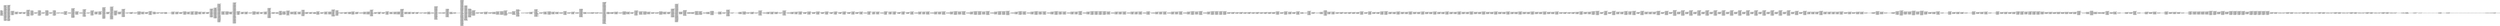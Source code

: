 digraph "graph.cfg.gv" {
	subgraph global {
		node [fontname=Courier fontsize=30.0 rank=same shape=box]
		block_0 [label="0: %00 = #0x1\l2: %01 = #0x40\l4: MSTORE(%01, %00)\l5: [NO_SSA] SWAP1\l6: [NO_SSA] DUP2\l7: [NO_SSA] PUSH1\l9: [NO_SSA] DUP3\la: [NO_SSA] ADD\lb: [NO_SSA] PUSH1\ld: [NO_SSA] SWAP1\le: [NO_SSA] SLOAD\lf: [NO_SSA] SWAP1\l10: [NO_SSA] PUSH2\l13: [NO_SSA] EXP\l14: [NO_SSA] SWAP1\l15: [NO_SSA] DIV\l16: [NO_SSA] PUSH1\l18: [NO_SSA] INVALID\l"]
		block_19 [label="19: [NO_SSA] PUSH16\l2a: [NO_SSA] NOT\l2b: [NO_SSA] AND\l2c: [NO_SSA] PUSH16\l3d: [NO_SSA] NOT\l3e: [NO_SSA] AND\l3f: [NO_SSA] DUP2\l40: [NO_SSA] MSTORE\l41: [NO_SSA] PUSH1\l43: [NO_SSA] ADD\l44: [NO_SSA] PUSH1\l46: [NO_SSA] DUP3\l47: [NO_SSA] ADD\l48: [NO_SSA] SLOAD\l49: [NO_SSA] DUP2\l4a: [NO_SSA] MSTORE\l4b: [NO_SSA] PUSH1\l4d: [NO_SSA] ADD\l4e: [NO_SSA] PUSH1\l50: [NO_SSA] DUP3\l51: [NO_SSA] ADD\l52: [NO_SSA] SLOAD\l53: [NO_SSA] DUP2\l54: [NO_SSA] MSTORE\l55: [NO_SSA] POP\l56: [NO_SSA] POP\l57: [NO_SSA] SWAP1\l58: [NO_SSA] POP\l59: [NO_SSA] DUP1\l5a: [NO_SSA] PUSH1\l5c: [NO_SSA] ADD\l5d: [NO_SSA] MLOAD\l5e: [NO_SSA] DUP2\l5f: [NO_SSA] PUSH1\l61: [NO_SSA] ADD\l62: [NO_SSA] MLOAD\l63: [NO_SSA] DUP3\l64: [NO_SSA] PUSH1\l66: [NO_SSA] ADD\l67: [NO_SSA] MLOAD\l68: [NO_SSA] SWAP4\l69: [NO_SSA] POP\l6a: [NO_SSA] SWAP4\l6b: [NO_SSA] POP\l6c: [NO_SSA] SWAP4\l6d: [NO_SSA] POP\l6e: [NO_SSA] POP\l6f: [NO_SSA] SWAP2\l70: [NO_SSA] SWAP4\l71: [NO_SSA] SWAP1\l72: [NO_SSA] SWAP3\l73: [NO_SSA] POP\l74: [NO_SSA] JUMP\l"]
		block_75 [label="75: [NO_SSA] JUMPDEST\l76: [NO_SSA] PUSH1\l78: [NO_SSA] PUSH1\l7a: [NO_SSA] PUSH1\l7c: [NO_SSA] DUP5\l7d: [NO_SSA] PUSH20\l92: [NO_SSA] AND\l93: [NO_SSA] PUSH20\la8: [NO_SSA] AND\la9: [NO_SSA] DUP2\laa: [NO_SSA] MSTORE\lab: [NO_SSA] PUSH1\lad: [NO_SSA] ADD\lae: [NO_SSA] SWAP1\laf: [NO_SSA] DUP2\lb0: [NO_SSA] MSTORE\lb1: [NO_SSA] PUSH1\lb3: [NO_SSA] ADD\lb4: [NO_SSA] PUSH1\lb6: [NO_SSA] SHA3\lb7: [NO_SSA] PUSH1\lb9: [NO_SSA] DUP4\lba: [NO_SSA] PUSH20\lcf: [NO_SSA] AND\ld0: [NO_SSA] PUSH20\le5: [NO_SSA] AND\le6: [NO_SSA] DUP2\le7: [NO_SSA] MSTORE\le8: [NO_SSA] PUSH1\lea: [NO_SSA] ADD\leb: [NO_SSA] SWAP1\lec: [NO_SSA] DUP2\led: [NO_SSA] MSTORE\lee: [NO_SSA] PUSH1\lf0: [NO_SSA] ADD\lf1: [NO_SSA] PUSH1\lf3: [NO_SSA] SHA3\lf4: [NO_SSA] PUSH1\lf6: [NO_SSA] SWAP1\lf7: [NO_SSA] SLOAD\lf8: [NO_SSA] SWAP1\lf9: [NO_SSA] PUSH2\lfc: [NO_SSA] EXP\lfd: [NO_SSA] SWAP1\lfe: [NO_SSA] DIV\lff: [NO_SSA] PUSH1\l101: [NO_SSA] AND\l102: [NO_SSA] SWAP1\l103: [NO_SSA] POP\l104: [NO_SSA] SWAP3\l105: [NO_SSA] SWAP2\l106: [NO_SSA] POP\l107: [NO_SSA] POP\l108: [NO_SSA] JUMP\l"]
		block_109 [label="109: [NO_SSA] JUMPDEST\l10a: [NO_SSA] PUSH1\l10c: [NO_SSA] PUSH1\l10e: [NO_SSA] SWAP1\l10f: [NO_SSA] SLOAD\l110: [NO_SSA] SWAP1\l111: [NO_SSA] PUSH2\l114: [NO_SSA] EXP\l115: [NO_SSA] SWAP1\l116: [NO_SSA] DIV\l117: [NO_SSA] PUSH20\l12c: [NO_SSA] AND\l12d: [NO_SSA] DUP2\l12e: [NO_SSA] JUMP\l"]
		block_12f [label="12f: [NO_SSA] JUMPDEST\l130: [NO_SSA] PUSH2\l133: [NO_SSA] DUP5\l134: [NO_SSA] DUP5\l135: [NO_SSA] DUP5\l136: [NO_SSA] DUP5\l137: [NO_SSA] PUSH2\l13a: [NO_SSA] JUMP\l"]
		block_13b [label="13b: [NO_SSA] JUMPDEST\l13c: [NO_SSA] PUSH2\l13f: [NO_SSA] CALLER\l140: [NO_SSA] DUP3\l141: [NO_SSA] PUSH2\l144: [NO_SSA] JUMP\l"]
		block_145 [label="145: [NO_SSA] JUMPDEST\l146: [NO_SSA] POP\l147: [NO_SSA] POP\l148: [NO_SSA] POP\l149: [NO_SSA] POP\l14a: [NO_SSA] JUMP\l"]
		block_14b [label="14b: [NO_SSA] JUMPDEST\l14c: [NO_SSA] PUSH1\l14e: [NO_SSA] PUSH1\l150: [NO_SSA] SWAP1\l151: [NO_SSA] SLOAD\l152: [NO_SSA] SWAP1\l153: [NO_SSA] PUSH2\l156: [NO_SSA] EXP\l157: [NO_SSA] SWAP1\l158: [NO_SSA] DIV\l159: [NO_SSA] PUSH20\l16e: [NO_SSA] AND\l16f: [NO_SSA] PUSH20\l184: [NO_SSA] AND\l185: [NO_SSA] CALLER\l186: [NO_SSA] PUSH20\l19b: [NO_SSA] AND\l19c: [NO_SSA] EQ\l19d: [NO_SSA] DUP1\l19e: [NO_SSA] PUSH2\l1a1: [NO_SSA] JUMPI\l"]
		block_1a2 [label="1a2: [NO_SSA] POP\l1a3: [NO_SSA] PUSH1\l1a5: [NO_SSA] DUP1\l1a6: [NO_SSA] SLOAD\l1a7: [NO_SSA] SWAP1\l1a8: [NO_SSA] PUSH2\l1ab: [NO_SSA] EXP\l1ac: [NO_SSA] SWAP1\l1ad: [NO_SSA] DIV\l1ae: [NO_SSA] PUSH20\l1c3: [NO_SSA] AND\l1c4: [NO_SSA] PUSH20\l1d9: [NO_SSA] AND\l1da: [NO_SSA] CALLER\l1db: [NO_SSA] PUSH20\l1f0: [NO_SSA] AND\l1f1: [NO_SSA] EQ\l"]
		block_1f2 [label="1f2: [NO_SSA] JUMPDEST\l1f3: [NO_SSA] DUP1\l1f4: [NO_SSA] PUSH2\l1f7: [NO_SSA] JUMPI\l"]
		block_1f8 [label="1f8: [NO_SSA] POP\l1f9: [NO_SSA] PUSH1\l1fb: [NO_SSA] PUSH1\l1fd: [NO_SSA] SWAP1\l1fe: [NO_SSA] SLOAD\l1ff: [NO_SSA] SWAP1\l200: [NO_SSA] PUSH2\l203: [NO_SSA] EXP\l204: [NO_SSA] SWAP1\l205: [NO_SSA] DIV\l206: [NO_SSA] PUSH20\l21b: [NO_SSA] AND\l21c: [NO_SSA] PUSH20\l231: [NO_SSA] AND\l232: [NO_SSA] CALLER\l233: [NO_SSA] PUSH20\l248: [NO_SSA] AND\l249: [NO_SSA] EQ\l"]
		block_24a [label="24a: [NO_SSA] JUMPDEST\l24b: [NO_SSA] DUP1\l24c: [NO_SSA] PUSH2\l24f: [NO_SSA] JUMPI\l"]
		block_250 [label="250: [NO_SSA] POP\l251: [NO_SSA] PUSH1\l253: [NO_SSA] PUSH1\l255: [NO_SSA] SWAP1\l256: [NO_SSA] SLOAD\l257: [NO_SSA] SWAP1\l258: [NO_SSA] PUSH2\l25b: [NO_SSA] EXP\l25c: [NO_SSA] SWAP1\l25d: [NO_SSA] DIV\l25e: [NO_SSA] PUSH20\l273: [NO_SSA] AND\l274: [NO_SSA] PUSH20\l289: [NO_SSA] AND\l28a: [NO_SSA] CALLER\l28b: [NO_SSA] PUSH20\l2a0: [NO_SSA] AND\l2a1: [NO_SSA] EQ\l"]
		block_2a2 [label="2a2: [NO_SSA] JUMPDEST\l2a3: [NO_SSA] DUP1\l2a4: [NO_SSA] PUSH2\l2a7: [NO_SSA] JUMPI\l"]
		block_2a8 [label="2a8: [NO_SSA] POP\l2a9: [NO_SSA] PUSH1\l2ab: [NO_SSA] PUSH1\l2ad: [NO_SSA] SWAP1\l2ae: [NO_SSA] SLOAD\l2af: [NO_SSA] SWAP1\l2b0: [NO_SSA] PUSH2\l2b3: [NO_SSA] EXP\l2b4: [NO_SSA] SWAP1\l2b5: [NO_SSA] DIV\l2b6: [NO_SSA] PUSH20\l2cb: [NO_SSA] AND\l2cc: [NO_SSA] PUSH20\l2e1: [NO_SSA] AND\l2e2: [NO_SSA] CALLER\l2e3: [NO_SSA] PUSH20\l2f8: [NO_SSA] AND\l2f9: [NO_SSA] EQ\l"]
		block_2fa [label="2fa: [NO_SSA] JUMPDEST\l2fb: [NO_SSA] PUSH2\l2fe: [NO_SSA] JUMPI\l"]
		block_2ff [label="2ff: [NO_SSA] PUSH1\l301: [NO_SSA] DUP1\l302: [NO_SSA] REVERT\l"]
		block_303 [label="303: [NO_SSA] JUMPDEST\l304: [NO_SSA] PUSH1\l306: [NO_SSA] SLOAD\l307: [NO_SSA] PUSH1\l309: [NO_SSA] DUP1\l30a: [NO_SSA] SLOAD\l30b: [NO_SSA] SWAP1\l30c: [NO_SSA] POP\l30d: [NO_SSA] LT\l30e: [NO_SSA] ISZERO\l30f: [NO_SSA] PUSH2\l312: [NO_SSA] JUMPI\l"]
		block_313 [label="313: [NO_SSA] PUSH1\l315: [NO_SSA] DUP1\l316: [NO_SSA] REVERT\l"]
		block_317 [label="317: [NO_SSA] JUMPDEST\l318: [NO_SSA] PUSH1\l31a: [NO_SSA] MLOAD\l31b: [NO_SSA] DUP1\l31c: [NO_SSA] PUSH1\l31e: [NO_SSA] ADD\l31f: [NO_SSA] PUSH1\l321: [NO_SSA] MSTORE\l322: [NO_SSA] DUP1\l323: [NO_SSA] PUSH1\l325: [NO_SSA] DUP2\l326: [NO_SSA] MSTORE\l327: [NO_SSA] PUSH1\l329: [NO_SSA] ADD\l32a: [NO_SSA] PUSH32\l34b: [NO_SSA] DUP2\l34c: [NO_SSA] MSTORE\l34d: [NO_SSA] POP\l34e: [NO_SSA] DUP1\l34f: [NO_SSA] MLOAD\l350: [NO_SSA] SWAP1\l351: [NO_SSA] PUSH1\l353: [NO_SSA] ADD\l354: [NO_SSA] SHA3\l355: [NO_SSA] PUSH1\l357: [NO_SSA] PUSH1\l359: [NO_SSA] MLOAD\l35a: [NO_SSA] PUSH2\l35d: [NO_SSA] SWAP2\l35e: [NO_SSA] SWAP1\l35f: [NO_SSA] PUSH2\l362: [NO_SSA] JUMP\l"]
		block_363 [label="363: [NO_SSA] JUMPDEST\l364: [NO_SSA] PUSH1\l366: [NO_SSA] MLOAD\l367: [NO_SSA] DUP1\l368: [NO_SSA] SWAP2\l369: [NO_SSA] SUB\l36a: [NO_SSA] SWAP1\l36b: [NO_SSA] SHA3\l36c: [NO_SSA] EQ\l36d: [NO_SSA] PUSH2\l370: [NO_SSA] JUMPI\l"]
		block_371 [label="371: [NO_SSA] PUSH1\l373: [NO_SSA] DUP1\l374: [NO_SSA] REVERT\l"]
		block_375 [label="375: [NO_SSA] JUMPDEST\l376: [NO_SSA] DUP1\l377: [NO_SSA] PUSH1\l379: [NO_SSA] PUSH1\l37b: [NO_SSA] PUSH2\l37e: [NO_SSA] EXP\l37f: [NO_SSA] DUP2\l380: [NO_SSA] SLOAD\l381: [NO_SSA] DUP2\l382: [NO_SSA] PUSH20\l397: [NO_SSA] MUL\l398: [NO_SSA] NOT\l399: [NO_SSA] AND\l39a: [NO_SSA] SWAP1\l39b: [NO_SSA] DUP4\l39c: [NO_SSA] PUSH20\l3b1: [NO_SSA] AND\l3b2: [NO_SSA] MUL\l3b3: [NO_SSA] OR\l3b4: [NO_SSA] SWAP1\l3b5: [NO_SSA] SSTORE\l3b6: [NO_SSA] POP\l3b7: [NO_SSA] PUSH2\l3ba: [NO_SSA] PUSH2\l3bd: [NO_SSA] JUMP\l"]
		block_3be [label="3be: [NO_SSA] JUMPDEST\l3bf: [NO_SSA] POP\l3c0: [NO_SSA] JUMP\l"]
		block_3c1 [label="3c1: [NO_SSA] JUMPDEST\l3c2: [NO_SSA] PUSH1\l3c4: [NO_SSA] PUSH32\l3e5: [NO_SSA] PUSH28\l402: [NO_SSA] NOT\l403: [NO_SSA] AND\l404: [NO_SSA] DUP3\l405: [NO_SSA] PUSH28\l422: [NO_SSA] NOT\l423: [NO_SSA] AND\l424: [NO_SSA] EQ\l425: [NO_SSA] SWAP1\l426: [NO_SSA] POP\l427: [NO_SSA] SWAP2\l428: [NO_SSA] SWAP1\l429: [NO_SSA] POP\l42a: [NO_SSA] JUMP\l"]
		block_42b [label="42b: [NO_SSA] JUMPDEST\l42c: [NO_SSA] PUSH1\l42e: [NO_SSA] DUP3\l42f: [NO_SSA] PUSH20\l444: [NO_SSA] AND\l445: [NO_SSA] PUSH2\l448: [NO_SSA] DUP4\l449: [NO_SSA] PUSH2\l44c: [NO_SSA] JUMP\l"]
		block_44d [label="44d: [NO_SSA] JUMPDEST\l44e: [NO_SSA] PUSH20\l463: [NO_SSA] AND\l464: [NO_SSA] EQ\l465: [NO_SSA] SWAP1\l466: [NO_SSA] POP\l467: [NO_SSA] SWAP3\l468: [NO_SSA] SWAP2\l469: [NO_SSA] POP\l46a: [NO_SSA] POP\l46b: [NO_SSA] JUMP\l"]
		block_46c [label="46c: [NO_SSA] JUMPDEST\l46d: [NO_SSA] PUSH1\l46f: [NO_SSA] DUP1\l470: [NO_SSA] PUSH20\l485: [NO_SSA] AND\l486: [NO_SSA] PUSH1\l488: [NO_SSA] PUSH1\l48a: [NO_SSA] DUP5\l48b: [NO_SSA] DUP2\l48c: [NO_SSA] MSTORE\l48d: [NO_SSA] PUSH1\l48f: [NO_SSA] ADD\l490: [NO_SSA] SWAP1\l491: [NO_SSA] DUP2\l492: [NO_SSA] MSTORE\l493: [NO_SSA] PUSH1\l495: [NO_SSA] ADD\l496: [NO_SSA] PUSH1\l498: [NO_SSA] SHA3\l499: [NO_SSA] PUSH1\l49b: [NO_SSA] SWAP1\l49c: [NO_SSA] SLOAD\l49d: [NO_SSA] SWAP1\l49e: [NO_SSA] PUSH2\l4a1: [NO_SSA] EXP\l4a2: [NO_SSA] SWAP1\l4a3: [NO_SSA] DIV\l4a4: [NO_SSA] PUSH20\l4b9: [NO_SSA] AND\l4ba: [NO_SSA] PUSH20\l4cf: [NO_SSA] AND\l4d0: [NO_SSA] EQ\l4d1: [NO_SSA] ISZERO\l4d2: [NO_SSA] SWAP1\l4d3: [NO_SSA] POP\l4d4: [NO_SSA] SWAP2\l4d5: [NO_SSA] SWAP1\l4d6: [NO_SSA] POP\l4d7: [NO_SSA] JUMP\l"]
		block_4d8 [label="4d8: [NO_SSA] JUMPDEST\l4d9: [NO_SSA] PUSH1\l4db: [NO_SSA] CALLER\l4dc: [NO_SSA] SWAP1\l4dd: [NO_SSA] POP\l4de: [NO_SSA] SWAP1\l4df: [NO_SSA] JUMP\l"]
		block_4e0 [label="4e0: [NO_SSA] JUMPDEST\l4e1: [NO_SSA] DUP2\l4e2: [NO_SSA] PUSH1\l4e4: [NO_SSA] PUSH1\l4e6: [NO_SSA] DUP4\l4e7: [NO_SSA] DUP2\l4e8: [NO_SSA] MSTORE\l4e9: [NO_SSA] PUSH1\l4eb: [NO_SSA] ADD\l4ec: [NO_SSA] SWAP1\l4ed: [NO_SSA] DUP2\l4ee: [NO_SSA] MSTORE\l4ef: [NO_SSA] PUSH1\l4f1: [NO_SSA] ADD\l4f2: [NO_SSA] PUSH1\l4f4: [NO_SSA] SHA3\l4f5: [NO_SSA] PUSH1\l4f7: [NO_SSA] PUSH2\l4fa: [NO_SSA] EXP\l4fb: [NO_SSA] DUP2\l4fc: [NO_SSA] SLOAD\l4fd: [NO_SSA] DUP2\l4fe: [NO_SSA] PUSH20\l513: [NO_SSA] MUL\l514: [NO_SSA] NOT\l515: [NO_SSA] AND\l516: [NO_SSA] SWAP1\l517: [NO_SSA] DUP4\l518: [NO_SSA] PUSH20\l52d: [NO_SSA] AND\l52e: [NO_SSA] MUL\l52f: [NO_SSA] OR\l530: [NO_SSA] SWAP1\l531: [NO_SSA] SSTORE\l532: [NO_SSA] POP\l533: [NO_SSA] DUP1\l534: [NO_SSA] DUP3\l535: [NO_SSA] PUSH20\l54a: [NO_SSA] AND\l54b: [NO_SSA] PUSH2\l54e: [NO_SSA] DUP4\l54f: [NO_SSA] PUSH2\l552: [NO_SSA] JUMP\l"]
		block_553 [label="553: [NO_SSA] JUMPDEST\l554: [NO_SSA] PUSH20\l569: [NO_SSA] AND\l56a: [NO_SSA] PUSH32\l58b: [NO_SSA] PUSH1\l58d: [NO_SSA] MLOAD\l58e: [NO_SSA] PUSH1\l590: [NO_SSA] MLOAD\l591: [NO_SSA] DUP1\l592: [NO_SSA] SWAP2\l593: [NO_SSA] SUB\l594: [NO_SSA] SWAP1\l595: [NO_SSA] LOG4\l596: [NO_SSA] POP\l597: [NO_SSA] POP\l598: [NO_SSA] JUMP\l"]
		block_599 [label="599: [NO_SSA] JUMPDEST\l59a: [NO_SSA] PUSH1\l59c: [NO_SSA] PUSH1\l59e: [NO_SSA] PUSH2\l5a1: [NO_SSA] SWAP2\l5a2: [NO_SSA] SWAP1\l5a3: [NO_SSA] PUSH2\l5a6: [NO_SSA] JUMP\l"]
		block_5a7 [label="5a7: [NO_SSA] JUMPDEST\l5a8: [NO_SSA] PUSH1\l5aa: [NO_SSA] MLOAD\l5ab: [NO_SSA] DUP1\l5ac: [NO_SSA] PUSH1\l5ae: [NO_SSA] ADD\l5af: [NO_SSA] PUSH1\l5b1: [NO_SSA] MSTORE\l5b2: [NO_SSA] DUP1\l5b3: [NO_SSA] PUSH1\l5b5: [NO_SSA] DUP2\l5b6: [NO_SSA] MSTORE\l5b7: [NO_SSA] POP\l5b8: [NO_SSA] PUSH1\l5ba: [NO_SSA] SWAP1\l5bb: [NO_SSA] DUP1\l5bc: [NO_SSA] MLOAD\l5bd: [NO_SSA] SWAP1\l5be: [NO_SSA] PUSH1\l5c0: [NO_SSA] ADD\l5c1: [NO_SSA] SWAP1\l5c2: [NO_SSA] PUSH2\l5c5: [NO_SSA] SWAP3\l5c6: [NO_SSA] SWAP2\l5c7: [NO_SSA] SWAP1\l5c8: [NO_SSA] PUSH2\l5cb: [NO_SSA] JUMP\l"]
		block_5cc [label="5cc: [NO_SSA] JUMPDEST\l5cd: [NO_SSA] POP\l5ce: [NO_SSA] JUMP\l"]
		block_5cf [label="5cf: [NO_SSA] JUMPDEST\l5d0: [NO_SSA] PUSH1\l5d2: [NO_SSA] PUSH2\l5d5: [NO_SSA] DUP3\l5d6: [NO_SSA] PUSH2\l5d9: [NO_SSA] JUMP\l"]
		block_5da [label="5da: [NO_SSA] JUMPDEST\l5db: [NO_SSA] PUSH2\l5de: [NO_SSA] JUMPI\l"]
		block_5df [label="5df: [NO_SSA] PUSH1\l5e1: [NO_SSA] MLOAD\l5e2: [NO_SSA] PUSH32\l603: [NO_SSA] DUP2\l604: [NO_SSA] MSTORE\l605: [NO_SSA] PUSH1\l607: [NO_SSA] ADD\l608: [NO_SSA] PUSH2\l60b: [NO_SSA] SWAP1\l60c: [NO_SSA] PUSH2\l60f: [NO_SSA] JUMP\l"]
		block_610 [label="610: [NO_SSA] JUMPDEST\l611: [NO_SSA] PUSH1\l613: [NO_SSA] MLOAD\l614: [NO_SSA] DUP1\l615: [NO_SSA] SWAP2\l616: [NO_SSA] SUB\l617: [NO_SSA] SWAP1\l618: [NO_SSA] REVERT\l"]
		block_619 [label="619: [NO_SSA] JUMPDEST\l61a: [NO_SSA] PUSH1\l61c: [NO_SSA] PUSH2\l61f: [NO_SSA] DUP4\l620: [NO_SSA] PUSH2\l623: [NO_SSA] JUMP\l"]
		block_624 [label="624: [NO_SSA] JUMPDEST\l625: [NO_SSA] SWAP1\l626: [NO_SSA] POP\l627: [NO_SSA] DUP1\l628: [NO_SSA] PUSH20\l63d: [NO_SSA] AND\l63e: [NO_SSA] DUP5\l63f: [NO_SSA] PUSH20\l654: [NO_SSA] AND\l655: [NO_SSA] EQ\l656: [NO_SSA] DUP1\l657: [NO_SSA] PUSH2\l65a: [NO_SSA] JUMPI\l"]
		block_65b [label="65b: [NO_SSA] POP\l65c: [NO_SSA] DUP4\l65d: [NO_SSA] PUSH20\l672: [NO_SSA] AND\l673: [NO_SSA] PUSH2\l676: [NO_SSA] DUP5\l677: [NO_SSA] PUSH2\l67a: [NO_SSA] JUMP\l"]
		block_67b [label="67b: [NO_SSA] JUMPDEST\l67c: [NO_SSA] PUSH20\l691: [NO_SSA] AND\l692: [NO_SSA] EQ\l"]
		block_693 [label="693: [NO_SSA] JUMPDEST\l694: [NO_SSA] DUP1\l695: [NO_SSA] PUSH2\l698: [NO_SSA] JUMPI\l"]
		block_699 [label="699: [NO_SSA] POP\l69a: [NO_SSA] PUSH2\l69d: [NO_SSA] DUP2\l69e: [NO_SSA] DUP6\l69f: [NO_SSA] PUSH2\l6a2: [NO_SSA] JUMP\l"]
		block_6a3 [label="6a3: [NO_SSA] JUMPDEST\l"]
		block_6a4 [label="6a4: [NO_SSA] JUMPDEST\l6a5: [NO_SSA] SWAP2\l6a6: [NO_SSA] POP\l6a7: [NO_SSA] POP\l6a8: [NO_SSA] SWAP3\l6a9: [NO_SSA] SWAP2\l6aa: [NO_SSA] POP\l6ab: [NO_SSA] POP\l6ac: [NO_SSA] JUMP\l"]
		block_6ad [label="6ad: [NO_SSA] JUMPDEST\l6ae: [NO_SSA] DUP3\l6af: [NO_SSA] PUSH20\l6c4: [NO_SSA] AND\l6c5: [NO_SSA] PUSH2\l6c8: [NO_SSA] DUP3\l6c9: [NO_SSA] PUSH2\l6cc: [NO_SSA] JUMP\l"]
		block_6cd [label="6cd: [NO_SSA] JUMPDEST\l6ce: [NO_SSA] PUSH20\l6e3: [NO_SSA] AND\l6e4: [NO_SSA] EQ\l6e5: [NO_SSA] PUSH2\l6e8: [NO_SSA] JUMPI\l"]
		block_6e9 [label="6e9: [NO_SSA] PUSH1\l6eb: [NO_SSA] MLOAD\l6ec: [NO_SSA] PUSH32\l70d: [NO_SSA] DUP2\l70e: [NO_SSA] MSTORE\l70f: [NO_SSA] PUSH1\l711: [NO_SSA] ADD\l712: [NO_SSA] PUSH2\l715: [NO_SSA] SWAP1\l716: [NO_SSA] PUSH2\l719: [NO_SSA] JUMP\l"]
		block_71a [label="71a: [NO_SSA] JUMPDEST\l71b: [NO_SSA] PUSH1\l71d: [NO_SSA] MLOAD\l71e: [NO_SSA] DUP1\l71f: [NO_SSA] SWAP2\l720: [NO_SSA] SUB\l721: [NO_SSA] SWAP1\l722: [NO_SSA] REVERT\l"]
		block_723 [label="723: [NO_SSA] JUMPDEST\l724: [NO_SSA] PUSH1\l726: [NO_SSA] PUSH20\l73b: [NO_SSA] AND\l73c: [NO_SSA] DUP3\l73d: [NO_SSA] PUSH20\l752: [NO_SSA] AND\l753: [NO_SSA] EQ\l754: [NO_SSA] ISZERO\l755: [NO_SSA] PUSH2\l758: [NO_SSA] JUMPI\l"]
		block_759 [label="759: [NO_SSA] PUSH1\l75b: [NO_SSA] MLOAD\l75c: [NO_SSA] PUSH32\l77d: [NO_SSA] DUP2\l77e: [NO_SSA] MSTORE\l77f: [NO_SSA] PUSH1\l781: [NO_SSA] ADD\l782: [NO_SSA] PUSH2\l785: [NO_SSA] SWAP1\l786: [NO_SSA] PUSH2\l789: [NO_SSA] JUMP\l"]
		block_78a [label="78a: [NO_SSA] JUMPDEST\l78b: [NO_SSA] PUSH1\l78d: [NO_SSA] MLOAD\l78e: [NO_SSA] DUP1\l78f: [NO_SSA] SWAP2\l790: [NO_SSA] SUB\l791: [NO_SSA] SWAP1\l792: [NO_SSA] REVERT\l"]
		block_793 [label="793: [NO_SSA] JUMPDEST\l794: [NO_SSA] PUSH2\l797: [NO_SSA] DUP4\l798: [NO_SSA] DUP4\l799: [NO_SSA] DUP4\l79a: [NO_SSA] PUSH2\l79d: [NO_SSA] JUMP\l"]
		block_79e [label="79e: [NO_SSA] JUMPDEST\l79f: [NO_SSA] PUSH2\l7a2: [NO_SSA] PUSH1\l7a4: [NO_SSA] DUP3\l7a5: [NO_SSA] PUSH2\l7a8: [NO_SSA] JUMP\l"]
		block_7a9 [label="7a9: [NO_SSA] JUMPDEST\l7aa: [NO_SSA] PUSH1\l7ac: [NO_SSA] PUSH1\l7ae: [NO_SSA] PUSH1\l7b0: [NO_SSA] DUP6\l7b1: [NO_SSA] PUSH20\l7c6: [NO_SSA] AND\l7c7: [NO_SSA] PUSH20\l7dc: [NO_SSA] AND\l7dd: [NO_SSA] DUP2\l7de: [NO_SSA] MSTORE\l7df: [NO_SSA] PUSH1\l7e1: [NO_SSA] ADD\l7e2: [NO_SSA] SWAP1\l7e3: [NO_SSA] DUP2\l7e4: [NO_SSA] MSTORE\l7e5: [NO_SSA] PUSH1\l7e7: [NO_SSA] ADD\l7e8: [NO_SSA] PUSH1\l7ea: [NO_SSA] SHA3\l7eb: [NO_SSA] PUSH1\l7ed: [NO_SSA] DUP3\l7ee: [NO_SSA] DUP3\l7ef: [NO_SSA] SLOAD\l7f0: [NO_SSA] PUSH2\l7f3: [NO_SSA] SWAP2\l7f4: [NO_SSA] SWAP1\l7f5: [NO_SSA] PUSH2\l7f8: [NO_SSA] JUMP\l"]
		block_7f9 [label="7f9: [NO_SSA] JUMPDEST\l7fa: [NO_SSA] SWAP3\l7fb: [NO_SSA] POP\l7fc: [NO_SSA] POP\l7fd: [NO_SSA] DUP2\l7fe: [NO_SSA] SWAP1\l7ff: [NO_SSA] SSTORE\l800: [NO_SSA] POP\l801: [NO_SSA] PUSH1\l803: [NO_SSA] PUSH1\l805: [NO_SSA] PUSH1\l807: [NO_SSA] DUP5\l808: [NO_SSA] PUSH20\l81d: [NO_SSA] AND\l81e: [NO_SSA] PUSH20\l833: [NO_SSA] AND\l834: [NO_SSA] DUP2\l835: [NO_SSA] MSTORE\l836: [NO_SSA] PUSH1\l838: [NO_SSA] ADD\l839: [NO_SSA] SWAP1\l83a: [NO_SSA] DUP2\l83b: [NO_SSA] MSTORE\l83c: [NO_SSA] PUSH1\l83e: [NO_SSA] ADD\l83f: [NO_SSA] PUSH1\l841: [NO_SSA] SHA3\l842: [NO_SSA] PUSH1\l844: [NO_SSA] DUP3\l845: [NO_SSA] DUP3\l846: [NO_SSA] SLOAD\l847: [NO_SSA] PUSH2\l84a: [NO_SSA] SWAP2\l84b: [NO_SSA] SWAP1\l84c: [NO_SSA] PUSH2\l84f: [NO_SSA] JUMP\l"]
		block_850 [label="850: [NO_SSA] JUMPDEST\l851: [NO_SSA] SWAP3\l852: [NO_SSA] POP\l853: [NO_SSA] POP\l854: [NO_SSA] DUP2\l855: [NO_SSA] SWAP1\l856: [NO_SSA] SSTORE\l857: [NO_SSA] POP\l858: [NO_SSA] DUP2\l859: [NO_SSA] PUSH1\l85b: [NO_SSA] PUSH1\l85d: [NO_SSA] DUP4\l85e: [NO_SSA] DUP2\l85f: [NO_SSA] MSTORE\l860: [NO_SSA] PUSH1\l862: [NO_SSA] ADD\l863: [NO_SSA] SWAP1\l864: [NO_SSA] DUP2\l865: [NO_SSA] MSTORE\l866: [NO_SSA] PUSH1\l868: [NO_SSA] ADD\l869: [NO_SSA] PUSH1\l86b: [NO_SSA] SHA3\l86c: [NO_SSA] PUSH1\l86e: [NO_SSA] PUSH2\l871: [NO_SSA] EXP\l872: [NO_SSA] DUP2\l873: [NO_SSA] SLOAD\l874: [NO_SSA] DUP2\l875: [NO_SSA] PUSH20\l88a: [NO_SSA] MUL\l88b: [NO_SSA] NOT\l88c: [NO_SSA] AND\l88d: [NO_SSA] SWAP1\l88e: [NO_SSA] DUP4\l88f: [NO_SSA] PUSH20\l8a4: [NO_SSA] AND\l8a5: [NO_SSA] MUL\l8a6: [NO_SSA] OR\l8a7: [NO_SSA] SWAP1\l8a8: [NO_SSA] SSTORE\l8a9: [NO_SSA] POP\l8aa: [NO_SSA] DUP1\l8ab: [NO_SSA] DUP3\l8ac: [NO_SSA] PUSH20\l8c1: [NO_SSA] AND\l8c2: [NO_SSA] DUP5\l8c3: [NO_SSA] PUSH20\l8d8: [NO_SSA] AND\l8d9: [NO_SSA] PUSH32\l8fa: [NO_SSA] PUSH1\l8fc: [NO_SSA] MLOAD\l8fd: [NO_SSA] PUSH1\l8ff: [NO_SSA] MLOAD\l900: [NO_SSA] DUP1\l901: [NO_SSA] SWAP2\l902: [NO_SSA] SUB\l903: [NO_SSA] SWAP1\l904: [NO_SSA] LOG4\l905: [NO_SSA] POP\l906: [NO_SSA] POP\l907: [NO_SSA] POP\l908: [NO_SSA] JUMP\l"]
		block_909 [label="909: [NO_SSA] JUMPDEST\l90a: [NO_SSA] DUP2\l90b: [NO_SSA] PUSH20\l920: [NO_SSA] AND\l921: [NO_SSA] DUP4\l922: [NO_SSA] PUSH20\l937: [NO_SSA] AND\l938: [NO_SSA] EQ\l939: [NO_SSA] ISZERO\l93a: [NO_SSA] PUSH2\l93d: [NO_SSA] JUMPI\l"]
		block_93e [label="93e: [NO_SSA] PUSH1\l940: [NO_SSA] MLOAD\l941: [NO_SSA] PUSH32\l962: [NO_SSA] DUP2\l963: [NO_SSA] MSTORE\l964: [NO_SSA] PUSH1\l966: [NO_SSA] ADD\l967: [NO_SSA] PUSH2\l96a: [NO_SSA] SWAP1\l96b: [NO_SSA] PUSH2\l96e: [NO_SSA] JUMP\l"]
		block_96f [label="96f: [NO_SSA] JUMPDEST\l970: [NO_SSA] PUSH1\l972: [NO_SSA] MLOAD\l973: [NO_SSA] DUP1\l974: [NO_SSA] SWAP2\l975: [NO_SSA] SUB\l976: [NO_SSA] SWAP1\l977: [NO_SSA] REVERT\l"]
		block_978 [label="978: [NO_SSA] JUMPDEST\l979: [NO_SSA] DUP1\l97a: [NO_SSA] PUSH1\l97c: [NO_SSA] PUSH1\l97e: [NO_SSA] DUP6\l97f: [NO_SSA] PUSH20\l994: [NO_SSA] AND\l995: [NO_SSA] PUSH20\l9aa: [NO_SSA] AND\l9ab: [NO_SSA] DUP2\l9ac: [NO_SSA] MSTORE\l9ad: [NO_SSA] PUSH1\l9af: [NO_SSA] ADD\l9b0: [NO_SSA] SWAP1\l9b1: [NO_SSA] DUP2\l9b2: [NO_SSA] MSTORE\l9b3: [NO_SSA] PUSH1\l9b5: [NO_SSA] ADD\l9b6: [NO_SSA] PUSH1\l9b8: [NO_SSA] SHA3\l9b9: [NO_SSA] PUSH1\l9bb: [NO_SSA] DUP5\l9bc: [NO_SSA] PUSH20\l9d1: [NO_SSA] AND\l9d2: [NO_SSA] PUSH20\l9e7: [NO_SSA] AND\l9e8: [NO_SSA] DUP2\l9e9: [NO_SSA] MSTORE\l9ea: [NO_SSA] PUSH1\l9ec: [NO_SSA] ADD\l9ed: [NO_SSA] SWAP1\l9ee: [NO_SSA] DUP2\l9ef: [NO_SSA] MSTORE\l9f0: [NO_SSA] PUSH1\l9f2: [NO_SSA] ADD\l9f3: [NO_SSA] PUSH1\l9f5: [NO_SSA] SHA3\l9f6: [NO_SSA] PUSH1\l9f8: [NO_SSA] PUSH2\l9fb: [NO_SSA] EXP\l9fc: [NO_SSA] DUP2\l9fd: [NO_SSA] SLOAD\l9fe: [NO_SSA] DUP2\l9ff: [NO_SSA] PUSH1\la01: [NO_SSA] MUL\la02: [NO_SSA] NOT\la03: [NO_SSA] AND\la04: [NO_SSA] SWAP1\la05: [NO_SSA] DUP4\la06: [NO_SSA] ISZERO\la07: [NO_SSA] ISZERO\la08: [NO_SSA] MUL\la09: [NO_SSA] OR\la0a: [NO_SSA] SWAP1\la0b: [NO_SSA] SSTORE\la0c: [NO_SSA] POP\la0d: [NO_SSA] DUP2\la0e: [NO_SSA] PUSH20\la23: [NO_SSA] AND\la24: [NO_SSA] DUP4\la25: [NO_SSA] PUSH20\la3a: [NO_SSA] AND\la3b: [NO_SSA] PUSH32\la5c: [NO_SSA] DUP4\la5d: [NO_SSA] PUSH1\la5f: [NO_SSA] MLOAD\la60: [NO_SSA] PUSH2\la63: [NO_SSA] SWAP2\la64: [NO_SSA] SWAP1\la65: [NO_SSA] PUSH2\la68: [NO_SSA] JUMP\l"]
		block_a69 [label="a69: [NO_SSA] JUMPDEST\la6a: [NO_SSA] PUSH1\la6c: [NO_SSA] MLOAD\la6d: [NO_SSA] DUP1\la6e: [NO_SSA] SWAP2\la6f: [NO_SSA] SUB\la70: [NO_SSA] SWAP1\la71: [NO_SSA] LOG3\la72: [NO_SSA] POP\la73: [NO_SSA] POP\la74: [NO_SSA] POP\la75: [NO_SSA] JUMP\l"]
		block_a76 [label="a76: [NO_SSA] JUMPDEST\la77: [NO_SSA] PUSH2\la7a: [NO_SSA] DUP5\la7b: [NO_SSA] DUP5\la7c: [NO_SSA] DUP5\la7d: [NO_SSA] PUSH2\la80: [NO_SSA] JUMP\l"]
		block_a81 [label="a81: [NO_SSA] JUMPDEST\la82: [NO_SSA] PUSH2\la85: [NO_SSA] DUP5\la86: [NO_SSA] DUP5\la87: [NO_SSA] DUP5\la88: [NO_SSA] DUP5\la89: [NO_SSA] PUSH2\la8c: [NO_SSA] JUMP\l"]
		block_a8d [label="a8d: [NO_SSA] JUMPDEST\la8e: [NO_SSA] PUSH2\la91: [NO_SSA] JUMPI\l"]
		block_a92 [label="a92: [NO_SSA] PUSH1\la94: [NO_SSA] MLOAD\la95: [NO_SSA] PUSH32\lab6: [NO_SSA] DUP2\lab7: [NO_SSA] MSTORE\lab8: [NO_SSA] PUSH1\laba: [NO_SSA] ADD\labb: [NO_SSA] PUSH2\labe: [NO_SSA] SWAP1\labf: [NO_SSA] PUSH2\lac2: [NO_SSA] JUMP\l"]
		block_ac3 [label="ac3: [NO_SSA] JUMPDEST\lac4: [NO_SSA] PUSH1\lac6: [NO_SSA] MLOAD\lac7: [NO_SSA] DUP1\lac8: [NO_SSA] SWAP2\lac9: [NO_SSA] SUB\laca: [NO_SSA] SWAP1\lacb: [NO_SSA] REVERT\l"]
		block_acc [label="acc: [NO_SSA] JUMPDEST\lacd: [NO_SSA] POP\lace: [NO_SSA] POP\lacf: [NO_SSA] POP\lad0: [NO_SSA] POP\lad1: [NO_SSA] JUMP\l"]
		block_ad2 [label="ad2: [NO_SSA] JUMPDEST\lad3: [NO_SSA] PUSH1\lad5: [NO_SSA] PUSH1\lad7: [NO_SSA] DUP1\lad8: [NO_SSA] SLOAD\lad9: [NO_SSA] PUSH2\ladc: [NO_SSA] SWAP1\ladd: [NO_SSA] PUSH2\lae0: [NO_SSA] JUMP\l"]
		block_ae1 [label="ae1: [NO_SSA] JUMPDEST\lae2: [NO_SSA] DUP1\lae3: [NO_SSA] PUSH1\lae5: [NO_SSA] ADD\lae6: [NO_SSA] PUSH1\lae8: [NO_SSA] DUP1\lae9: [NO_SSA] SWAP2\laea: [NO_SSA] DIV\laeb: [NO_SSA] MUL\laec: [NO_SSA] PUSH1\laee: [NO_SSA] ADD\laef: [NO_SSA] PUSH1\laf1: [NO_SSA] MLOAD\laf2: [NO_SSA] SWAP1\laf3: [NO_SSA] DUP2\laf4: [NO_SSA] ADD\laf5: [NO_SSA] PUSH1\laf7: [NO_SSA] MSTORE\laf8: [NO_SSA] DUP1\laf9: [NO_SSA] SWAP3\lafa: [NO_SSA] SWAP2\lafb: [NO_SSA] SWAP1\lafc: [NO_SSA] DUP2\lafd: [NO_SSA] DUP2\lafe: [NO_SSA] MSTORE\laff: [NO_SSA] PUSH1\lb01: [NO_SSA] ADD\lb02: [NO_SSA] DUP3\lb03: [NO_SSA] DUP1\lb04: [NO_SSA] SLOAD\lb05: [NO_SSA] PUSH2\lb08: [NO_SSA] SWAP1\lb09: [NO_SSA] PUSH2\lb0c: [NO_SSA] JUMP\l"]
		block_b0d [label="b0d: [NO_SSA] JUMPDEST\lb0e: [NO_SSA] DUP1\lb0f: [NO_SSA] ISZERO\lb10: [NO_SSA] PUSH2\lb13: [NO_SSA] JUMPI\l"]
		block_b14 [label="b14: [NO_SSA] DUP1\lb15: [NO_SSA] PUSH1\lb17: [NO_SSA] LT\lb18: [NO_SSA] PUSH2\lb1b: [NO_SSA] JUMPI\l"]
		block_b1c [label="b1c: [NO_SSA] PUSH2\lb1f: [NO_SSA] DUP1\lb20: [NO_SSA] DUP4\lb21: [NO_SSA] SLOAD\lb22: [NO_SSA] DIV\lb23: [NO_SSA] MUL\lb24: [NO_SSA] DUP4\lb25: [NO_SSA] MSTORE\lb26: [NO_SSA] SWAP2\lb27: [NO_SSA] PUSH1\lb29: [NO_SSA] ADD\lb2a: [NO_SSA] SWAP2\lb2b: [NO_SSA] PUSH2\lb2e: [NO_SSA] JUMP\l"]
		block_b2f [label="b2f: [NO_SSA] JUMPDEST\lb30: [NO_SSA] DUP3\lb31: [NO_SSA] ADD\lb32: [NO_SSA] SWAP2\lb33: [NO_SSA] SWAP1\lb34: [NO_SSA] PUSH1\lb36: [NO_SSA] MSTORE\lb37: [NO_SSA] PUSH1\lb39: [NO_SSA] PUSH1\lb3b: [NO_SSA] SHA3\lb3c: [NO_SSA] SWAP1\l"]
		block_b3d [label="b3d: [NO_SSA] JUMPDEST\lb3e: [NO_SSA] DUP2\lb3f: [NO_SSA] SLOAD\lb40: [NO_SSA] DUP2\lb41: [NO_SSA] MSTORE\lb42: [NO_SSA] SWAP1\lb43: [NO_SSA] PUSH1\lb45: [NO_SSA] ADD\lb46: [NO_SSA] SWAP1\lb47: [NO_SSA] PUSH1\lb49: [NO_SSA] ADD\lb4a: [NO_SSA] DUP1\lb4b: [NO_SSA] DUP4\lb4c: [NO_SSA] GT\lb4d: [NO_SSA] PUSH2\lb50: [NO_SSA] JUMPI\l"]
		block_b51 [label="b51: [NO_SSA] DUP3\lb52: [NO_SSA] SWAP1\lb53: [NO_SSA] SUB\lb54: [NO_SSA] PUSH1\lb56: [NO_SSA] AND\lb57: [NO_SSA] DUP3\lb58: [NO_SSA] ADD\lb59: [NO_SSA] SWAP2\l"]
		block_b5a [label="b5a: [NO_SSA] JUMPDEST\lb5b: [NO_SSA] POP\lb5c: [NO_SSA] POP\lb5d: [NO_SSA] POP\lb5e: [NO_SSA] POP\lb5f: [NO_SSA] POP\lb60: [NO_SSA] SWAP1\lb61: [NO_SSA] POP\lb62: [NO_SSA] SWAP1\lb63: [NO_SSA] JUMP\l"]
		block_b64 [label="b64: [NO_SSA] JUMPDEST\lb65: [NO_SSA] PUSH1\lb67: [NO_SSA] PUSH1\lb69: [NO_SSA] DUP3\lb6a: [NO_SSA] EQ\lb6b: [NO_SSA] ISZERO\lb6c: [NO_SSA] PUSH2\lb6f: [NO_SSA] JUMPI\l"]
		block_b70 [label="b70: [NO_SSA] PUSH1\lb72: [NO_SSA] MLOAD\lb73: [NO_SSA] DUP1\lb74: [NO_SSA] PUSH1\lb76: [NO_SSA] ADD\lb77: [NO_SSA] PUSH1\lb79: [NO_SSA] MSTORE\lb7a: [NO_SSA] DUP1\lb7b: [NO_SSA] PUSH1\lb7d: [NO_SSA] DUP2\lb7e: [NO_SSA] MSTORE\lb7f: [NO_SSA] PUSH1\lb81: [NO_SSA] ADD\lb82: [NO_SSA] PUSH32\lba3: [NO_SSA] DUP2\lba4: [NO_SSA] MSTORE\lba5: [NO_SSA] POP\lba6: [NO_SSA] SWAP1\lba7: [NO_SSA] POP\lba8: [NO_SSA] PUSH2\lbab: [NO_SSA] JUMP\l"]
		block_bac [label="bac: [NO_SSA] JUMPDEST\lbad: [NO_SSA] PUSH1\lbaf: [NO_SSA] DUP3\lbb0: [NO_SSA] SWAP1\lbb1: [NO_SSA] POP\lbb2: [NO_SSA] PUSH1\l"]
		block_bb4 [label="bb4: [NO_SSA] JUMPDEST\lbb5: [NO_SSA] PUSH1\lbb7: [NO_SSA] DUP3\lbb8: [NO_SSA] EQ\lbb9: [NO_SSA] PUSH2\lbbc: [NO_SSA] JUMPI\l"]
		block_bbd [label="bbd: [NO_SSA] DUP1\lbbe: [NO_SSA] DUP1\lbbf: [NO_SSA] PUSH2\lbc2: [NO_SSA] SWAP1\lbc3: [NO_SSA] PUSH2\lbc6: [NO_SSA] JUMP\l"]
		block_bc7 [label="bc7: [NO_SSA] JUMPDEST\lbc8: [NO_SSA] SWAP2\lbc9: [NO_SSA] POP\lbca: [NO_SSA] POP\lbcb: [NO_SSA] PUSH1\lbcd: [NO_SSA] DUP3\lbce: [NO_SSA] PUSH2\lbd1: [NO_SSA] SWAP2\lbd2: [NO_SSA] SWAP1\lbd3: [NO_SSA] PUSH2\lbd6: [NO_SSA] JUMP\l"]
		block_bd7 [label="bd7: [NO_SSA] JUMPDEST\lbd8: [NO_SSA] SWAP2\lbd9: [NO_SSA] POP\lbda: [NO_SSA] PUSH2\lbdd: [NO_SSA] JUMP\l"]
		block_bde [label="bde: [NO_SSA] JUMPDEST\lbdf: [NO_SSA] PUSH1\lbe1: [NO_SSA] DUP2\lbe2: [NO_SSA] PUSH8\lbeb: [NO_SSA] DUP2\lbec: [NO_SSA] GT\lbed: [NO_SSA] ISZERO\lbee: [NO_SSA] PUSH2\lbf1: [NO_SSA] JUMPI\l"]
		block_bf2 [label="bf2: [NO_SSA] PUSH32\lc13: [NO_SSA] PUSH1\lc15: [NO_SSA] MSTORE\lc16: [NO_SSA] PUSH1\lc18: [NO_SSA] PUSH1\lc1a: [NO_SSA] MSTORE\lc1b: [NO_SSA] PUSH1\lc1d: [NO_SSA] PUSH1\lc1f: [NO_SSA] REVERT\l"]
		block_c20 [label="c20: [NO_SSA] JUMPDEST\lc21: [NO_SSA] PUSH1\lc23: [NO_SSA] MLOAD\lc24: [NO_SSA] SWAP1\lc25: [NO_SSA] DUP1\lc26: [NO_SSA] DUP3\lc27: [NO_SSA] MSTORE\lc28: [NO_SSA] DUP1\lc29: [NO_SSA] PUSH1\lc2b: [NO_SSA] ADD\lc2c: [NO_SSA] PUSH1\lc2e: [NO_SSA] NOT\lc2f: [NO_SSA] AND\lc30: [NO_SSA] PUSH1\lc32: [NO_SSA] ADD\lc33: [NO_SSA] DUP3\lc34: [NO_SSA] ADD\lc35: [NO_SSA] PUSH1\lc37: [NO_SSA] MSTORE\lc38: [NO_SSA] DUP1\lc39: [NO_SSA] ISZERO\lc3a: [NO_SSA] PUSH2\lc3d: [NO_SSA] JUMPI\l"]
		block_c3e [label="c3e: [NO_SSA] DUP2\lc3f: [NO_SSA] PUSH1\lc41: [NO_SSA] ADD\lc42: [NO_SSA] PUSH1\lc44: [NO_SSA] DUP3\lc45: [NO_SSA] MUL\lc46: [NO_SSA] DUP1\lc47: [NO_SSA] CALLDATASIZE\lc48: [NO_SSA] DUP4\lc49: [NO_SSA] CALLDATACOPY\lc4a: [NO_SSA] DUP1\lc4b: [NO_SSA] DUP3\lc4c: [NO_SSA] ADD\lc4d: [NO_SSA] SWAP2\lc4e: [NO_SSA] POP\lc4f: [NO_SSA] POP\lc50: [NO_SSA] SWAP1\lc51: [NO_SSA] POP\l"]
		block_c52 [label="c52: [NO_SSA] JUMPDEST\lc53: [NO_SSA] POP\lc54: [NO_SSA] SWAP1\lc55: [NO_SSA] POP\l"]
		block_c56 [label="c56: [NO_SSA] JUMPDEST\lc57: [NO_SSA] PUSH1\lc59: [NO_SSA] DUP6\lc5a: [NO_SSA] EQ\lc5b: [NO_SSA] PUSH2\lc5e: [NO_SSA] JUMPI\l"]
		block_c5f [label="c5f: [NO_SSA] PUSH1\lc61: [NO_SSA] DUP3\lc62: [NO_SSA] PUSH2\lc65: [NO_SSA] SWAP2\lc66: [NO_SSA] SWAP1\lc67: [NO_SSA] PUSH2\lc6a: [NO_SSA] JUMP\l"]
		block_c6b [label="c6b: [NO_SSA] JUMPDEST\lc6c: [NO_SSA] SWAP2\lc6d: [NO_SSA] POP\lc6e: [NO_SSA] PUSH1\lc70: [NO_SSA] DUP6\lc71: [NO_SSA] PUSH2\lc74: [NO_SSA] SWAP2\lc75: [NO_SSA] SWAP1\lc76: [NO_SSA] PUSH2\lc79: [NO_SSA] JUMP\l"]
		block_c7a [label="c7a: [NO_SSA] JUMPDEST\lc7b: [NO_SSA] PUSH1\lc7d: [NO_SSA] PUSH2\lc80: [NO_SSA] SWAP2\lc81: [NO_SSA] SWAP1\lc82: [NO_SSA] PUSH2\lc85: [NO_SSA] JUMP\l"]
		block_c86 [label="c86: [NO_SSA] JUMPDEST\lc87: [NO_SSA] PUSH1\lc89: [NO_SSA] INVALID\l"]
		block_c8a [label="c8a: [NO_SSA] DUP2\lc8b: [NO_SSA] DUP4\lc8c: [NO_SSA] DUP2\lc8d: [NO_SSA] MLOAD\lc8e: [NO_SSA] DUP2\lc8f: [NO_SSA] LT\lc90: [NO_SSA] PUSH2\lc93: [NO_SSA] JUMPI\l"]
		block_c94 [label="c94: [NO_SSA] PUSH32\lcb5: [NO_SSA] PUSH1\lcb7: [NO_SSA] MSTORE\lcb8: [NO_SSA] PUSH1\lcba: [NO_SSA] PUSH1\lcbc: [NO_SSA] MSTORE\lcbd: [NO_SSA] PUSH1\lcbf: [NO_SSA] PUSH1\lcc1: [NO_SSA] REVERT\l"]
		block_cc2 [label="cc2: [NO_SSA] JUMPDEST\lcc3: [NO_SSA] PUSH1\lcc5: [NO_SSA] ADD\lcc6: [NO_SSA] ADD\lcc7: [NO_SSA] SWAP1\lcc8: [NO_SSA] PUSH31\lce8: [NO_SSA] NOT\lce9: [NO_SSA] AND\lcea: [NO_SSA] SWAP1\lceb: [NO_SSA] DUP2\lcec: [NO_SSA] PUSH1\lcee: [NO_SSA] BYTE\lcef: [NO_SSA] SWAP1\lcf0: [NO_SSA] MSTORE8\lcf1: [NO_SSA] POP\lcf2: [NO_SSA] PUSH1\lcf4: [NO_SSA] DUP6\lcf5: [NO_SSA] PUSH2\lcf8: [NO_SSA] SWAP2\lcf9: [NO_SSA] SWAP1\lcfa: [NO_SSA] PUSH2\lcfd: [NO_SSA] JUMP\l"]
		block_cfe [label="cfe: [NO_SSA] JUMPDEST\lcff: [NO_SSA] SWAP5\ld00: [NO_SSA] POP\ld01: [NO_SSA] PUSH2\ld04: [NO_SSA] JUMP\l"]
		block_d05 [label="d05: [NO_SSA] JUMPDEST\ld06: [NO_SSA] DUP1\ld07: [NO_SSA] SWAP4\ld08: [NO_SSA] POP\ld09: [NO_SSA] POP\ld0a: [NO_SSA] POP\ld0b: [NO_SSA] POP\l"]
		block_d0c [label="d0c: [NO_SSA] JUMPDEST\ld0d: [NO_SSA] SWAP2\ld0e: [NO_SSA] SWAP1\ld0f: [NO_SSA] POP\ld10: [NO_SSA] JUMP\l"]
		block_d11 [label="d11: [NO_SSA] JUMPDEST\ld12: [NO_SSA] PUSH1\ld14: [NO_SSA] DUP1\ld15: [NO_SSA] PUSH1\ld17: [NO_SSA] DUP1\ld18: [NO_SSA] SLOAD\ld19: [NO_SSA] SWAP1\ld1a: [NO_SSA] POP\ld1b: [NO_SSA] SWAP1\ld1c: [NO_SSA] POP\ld1d: [NO_SSA] PUSH1\l"]
		block_d1f [label="d1f: [NO_SSA] JUMPDEST\ld20: [NO_SSA] DUP2\ld21: [NO_SSA] DUP2\ld22: [NO_SSA] LT\ld23: [NO_SSA] ISZERO\ld24: [NO_SSA] PUSH2\ld27: [NO_SSA] JUMPI\l"]
		block_d28 [label="d28: [NO_SSA] PUSH1\ld2a: [NO_SSA] DUP2\ld2b: [NO_SSA] DUP2\ld2c: [NO_SSA] SLOAD\ld2d: [NO_SSA] DUP2\ld2e: [NO_SSA] LT\ld2f: [NO_SSA] PUSH2\ld32: [NO_SSA] JUMPI\l"]
		block_d33 [label="d33: [NO_SSA] PUSH32\ld54: [NO_SSA] PUSH1\ld56: [NO_SSA] MSTORE\ld57: [NO_SSA] PUSH1\ld59: [NO_SSA] PUSH1\ld5b: [NO_SSA] MSTORE\ld5c: [NO_SSA] PUSH1\ld5e: [NO_SSA] PUSH1\ld60: [NO_SSA] REVERT\l"]
		block_d61 [label="d61: [NO_SSA] JUMPDEST\ld62: [NO_SSA] SWAP1\ld63: [NO_SSA] PUSH1\ld65: [NO_SSA] MSTORE\ld66: [NO_SSA] PUSH1\ld68: [NO_SSA] PUSH1\ld6a: [NO_SSA] SHA3\ld6b: [NO_SSA] ADD\ld6c: [NO_SSA] PUSH1\ld6e: [NO_SSA] SWAP1\ld6f: [NO_SSA] SLOAD\ld70: [NO_SSA] SWAP1\ld71: [NO_SSA] PUSH2\ld74: [NO_SSA] EXP\ld75: [NO_SSA] SWAP1\ld76: [NO_SSA] DIV\ld77: [NO_SSA] PUSH20\ld8c: [NO_SSA] AND\ld8d: [NO_SSA] PUSH20\lda2: [NO_SSA] AND\lda3: [NO_SSA] CALLER\lda4: [NO_SSA] PUSH20\ldb9: [NO_SSA] AND\ldba: [NO_SSA] EQ\ldbb: [NO_SSA] ISZERO\ldbc: [NO_SSA] PUSH2\ldbf: [NO_SSA] JUMPI\l"]
		block_dc0 [label="dc0: [NO_SSA] PUSH1\ldc2: [NO_SSA] SWAP3\ldc3: [NO_SSA] POP\ldc4: [NO_SSA] POP\ldc5: [NO_SSA] POP\ldc6: [NO_SSA] PUSH2\ldc9: [NO_SSA] JUMP\l"]
		block_dca [label="dca: [NO_SSA] JUMPDEST\ldcb: [NO_SSA] DUP1\ldcc: [NO_SSA] DUP1\ldcd: [NO_SSA] PUSH2\ldd0: [NO_SSA] SWAP1\ldd1: [NO_SSA] PUSH2\ldd4: [NO_SSA] JUMP\l"]
		block_dd5 [label="dd5: [NO_SSA] JUMPDEST\ldd6: [NO_SSA] SWAP2\ldd7: [NO_SSA] POP\ldd8: [NO_SSA] POP\ldd9: [NO_SSA] PUSH2\lddc: [NO_SSA] JUMP\l"]
		block_ddd [label="ddd: [NO_SSA] JUMPDEST\ldde: [NO_SSA] POP\lddf: [NO_SSA] PUSH1\lde1: [NO_SSA] SWAP2\lde2: [NO_SSA] POP\lde3: [NO_SSA] POP\l"]
		block_de4 [label="de4: [NO_SSA] JUMPDEST\lde5: [NO_SSA] SWAP1\lde6: [NO_SSA] JUMP\l"]
		block_de7 [label="de7: [NO_SSA] JUMPDEST\lde8: [NO_SSA] PUSH1\ldea: [NO_SSA] PUSH1\ldec: [NO_SSA] INVALID\l"]
		block_ded [label="ded: [NO_SSA] DUP5\ldee: [NO_SSA] PUSH16\ldff: [NO_SSA] NOT\le00: [NO_SSA] AND\le01: [NO_SSA] EQ\le02: [NO_SSA] ISZERO\le03: [NO_SSA] PUSH2\le06: [NO_SSA] JUMPI\l"]
		block_e07 [label="e07: [NO_SSA] PUSH1\le09: [NO_SSA] DUP1\le0a: [NO_SSA] REVERT\l"]
		block_e0b [label="e0b: [NO_SSA] JUMPDEST\le0c: [NO_SSA] PUSH1\le0e: [NO_SSA] PUSH1\le10: [NO_SSA] CALLER\le11: [NO_SSA] PUSH20\le26: [NO_SSA] AND\le27: [NO_SSA] PUSH20\le3c: [NO_SSA] AND\le3d: [NO_SSA] DUP2\le3e: [NO_SSA] MSTORE\le3f: [NO_SSA] PUSH1\le41: [NO_SSA] ADD\le42: [NO_SSA] SWAP1\le43: [NO_SSA] DUP2\le44: [NO_SSA] MSTORE\le45: [NO_SSA] PUSH1\le47: [NO_SSA] ADD\le48: [NO_SSA] PUSH1\le4a: [NO_SSA] SHA3\le4b: [NO_SSA] PUSH1\le4d: [NO_SSA] DUP5\le4e: [NO_SSA] DUP2\le4f: [NO_SSA] MSTORE\le50: [NO_SSA] PUSH1\le52: [NO_SSA] ADD\le53: [NO_SSA] SWAP1\le54: [NO_SSA] DUP2\le55: [NO_SSA] MSTORE\le56: [NO_SSA] PUSH1\le58: [NO_SSA] ADD\le59: [NO_SSA] PUSH1\le5b: [NO_SSA] SHA3\le5c: [NO_SSA] PUSH1\le5e: [NO_SSA] SWAP1\le5f: [NO_SSA] SLOAD\le60: [NO_SSA] SWAP1\le61: [NO_SSA] PUSH2\le64: [NO_SSA] EXP\le65: [NO_SSA] SWAP1\le66: [NO_SSA] DIV\le67: [NO_SSA] PUSH1\le69: [NO_SSA] AND\le6a: [NO_SSA] ISZERO\le6b: [NO_SSA] PUSH2\le6e: [NO_SSA] JUMPI\l"]
		block_e6f [label="e6f: [NO_SSA] PUSH1\le71: [NO_SSA] DUP1\le72: [NO_SSA] REVERT\l"]
		block_e73 [label="e73: [NO_SSA] JUMPDEST\le74: [NO_SSA] PUSH1\le76: [NO_SSA] PUSH1\le78: [NO_SSA] INVALID\l"]
		block_e79 [label="e79: [NO_SSA] PUSH1\le7b: [NO_SSA] PUSH1\le7d: [NO_SSA] CALLER\le7e: [NO_SSA] PUSH20\le93: [NO_SSA] AND\le94: [NO_SSA] PUSH20\lea9: [NO_SSA] AND\leaa: [NO_SSA] DUP2\leab: [NO_SSA] MSTORE\leac: [NO_SSA] PUSH1\leae: [NO_SSA] ADD\leaf: [NO_SSA] SWAP1\leb0: [NO_SSA] DUP2\leb1: [NO_SSA] MSTORE\leb2: [NO_SSA] PUSH1\leb4: [NO_SSA] ADD\leb5: [NO_SSA] PUSH1\leb7: [NO_SSA] SHA3\leb8: [NO_SSA] PUSH1\leba: [NO_SSA] SWAP1\lebb: [NO_SSA] SLOAD\lebc: [NO_SSA] SWAP1\lebd: [NO_SSA] PUSH2\lec0: [NO_SSA] EXP\lec1: [NO_SSA] SWAP1\lec2: [NO_SSA] DIV\lec3: [NO_SSA] PUSH1\lec5: [NO_SSA] INVALID\l"]
		block_ec6 [label="ec6: [NO_SSA] PUSH16\led7: [NO_SSA] NOT\led8: [NO_SSA] AND\led9: [NO_SSA] EQ\leda: [NO_SSA] ISZERO\ledb: [NO_SSA] PUSH2\lede: [NO_SSA] JUMPI\l"]
		block_edf [label="edf: [NO_SSA] PUSH2\lee2: [NO_SSA] DUP5\lee3: [NO_SSA] PUSH2\lee6: [NO_SSA] JUMP\l"]
		block_ee7 [label="ee7: [NO_SSA] JUMPDEST\l"]
		block_ee8 [label="ee8: [NO_SSA] JUMPDEST\lee9: [NO_SSA] PUSH1\leeb: [NO_SSA] PUSH1\leed: [NO_SSA] PUSH1\leef: [NO_SSA] CALLER\lef0: [NO_SSA] PUSH20\lf05: [NO_SSA] AND\lf06: [NO_SSA] PUSH20\lf1b: [NO_SSA] AND\lf1c: [NO_SSA] DUP2\lf1d: [NO_SSA] MSTORE\lf1e: [NO_SSA] PUSH1\lf20: [NO_SSA] ADD\lf21: [NO_SSA] SWAP1\lf22: [NO_SSA] DUP2\lf23: [NO_SSA] MSTORE\lf24: [NO_SSA] PUSH1\lf26: [NO_SSA] ADD\lf27: [NO_SSA] PUSH1\lf29: [NO_SSA] SHA3\lf2a: [NO_SSA] PUSH1\lf2c: [NO_SSA] DUP6\lf2d: [NO_SSA] DUP2\lf2e: [NO_SSA] MSTORE\lf2f: [NO_SSA] PUSH1\lf31: [NO_SSA] ADD\lf32: [NO_SSA] SWAP1\lf33: [NO_SSA] DUP2\lf34: [NO_SSA] MSTORE\lf35: [NO_SSA] PUSH1\lf37: [NO_SSA] ADD\lf38: [NO_SSA] PUSH1\lf3a: [NO_SSA] SHA3\lf3b: [NO_SSA] PUSH1\lf3d: [NO_SSA] PUSH2\lf40: [NO_SSA] EXP\lf41: [NO_SSA] DUP2\lf42: [NO_SSA] SLOAD\lf43: [NO_SSA] DUP2\lf44: [NO_SSA] PUSH1\lf46: [NO_SSA] MUL\lf47: [NO_SSA] NOT\lf48: [NO_SSA] AND\lf49: [NO_SSA] SWAP1\lf4a: [NO_SSA] DUP4\lf4b: [NO_SSA] ISZERO\lf4c: [NO_SSA] ISZERO\lf4d: [NO_SSA] MUL\lf4e: [NO_SSA] OR\lf4f: [NO_SSA] SWAP1\lf50: [NO_SSA] SSTORE\lf51: [NO_SSA] POP\lf52: [NO_SSA] PUSH1\lf54: [NO_SSA] MLOAD\lf55: [NO_SSA] DUP1\lf56: [NO_SSA] PUSH1\lf58: [NO_SSA] ADD\lf59: [NO_SSA] PUSH1\lf5b: [NO_SSA] MSTORE\lf5c: [NO_SSA] DUP1\lf5d: [NO_SSA] PUSH1\lf5f: [NO_SSA] PUSH1\lf61: [NO_SSA] CALLER\lf62: [NO_SSA] PUSH20\lf77: [NO_SSA] AND\lf78: [NO_SSA] PUSH20\lf8d: [NO_SSA] AND\lf8e: [NO_SSA] DUP2\lf8f: [NO_SSA] MSTORE\lf90: [NO_SSA] PUSH1\lf92: [NO_SSA] ADD\lf93: [NO_SSA] SWAP1\lf94: [NO_SSA] DUP2\lf95: [NO_SSA] MSTORE\lf96: [NO_SSA] PUSH1\lf98: [NO_SSA] ADD\lf99: [NO_SSA] PUSH1\lf9b: [NO_SSA] SHA3\lf9c: [NO_SSA] PUSH1\lf9e: [NO_SSA] SWAP1\lf9f: [NO_SSA] SLOAD\lfa0: [NO_SSA] SWAP1\lfa1: [NO_SSA] PUSH2\lfa4: [NO_SSA] EXP\lfa5: [NO_SSA] SWAP1\lfa6: [NO_SSA] DIV\lfa7: [NO_SSA] PUSH1\lfa9: [NO_SSA] INVALID\l"]
		block_faa [label="faa: [NO_SSA] PUSH16\lfbb: [NO_SSA] NOT\lfbc: [NO_SSA] AND\lfbd: [NO_SSA] DUP2\lfbe: [NO_SSA] MSTORE\lfbf: [NO_SSA] PUSH1\lfc1: [NO_SSA] ADD\lfc2: [NO_SSA] DUP5\lfc3: [NO_SSA] DUP2\lfc4: [NO_SSA] MSTORE\lfc5: [NO_SSA] PUSH1\lfc7: [NO_SSA] ADD\lfc8: [NO_SSA] DUP4\lfc9: [NO_SSA] DUP2\lfca: [NO_SSA] MSTORE\lfcb: [NO_SSA] POP\lfcc: [NO_SSA] PUSH1\lfce: [NO_SSA] PUSH1\lfd0: [NO_SSA] DUP4\lfd1: [NO_SSA] DUP2\lfd2: [NO_SSA] MSTORE\lfd3: [NO_SSA] PUSH1\lfd5: [NO_SSA] ADD\lfd6: [NO_SSA] SWAP1\lfd7: [NO_SSA] DUP2\lfd8: [NO_SSA] MSTORE\lfd9: [NO_SSA] PUSH1\lfdb: [NO_SSA] ADD\lfdc: [NO_SSA] PUSH1\lfde: [NO_SSA] SHA3\lfdf: [NO_SSA] PUSH1\lfe1: [NO_SSA] DUP3\lfe2: [NO_SSA] ADD\lfe3: [NO_SSA] MLOAD\lfe4: [NO_SSA] DUP2\lfe5: [NO_SSA] PUSH1\lfe7: [NO_SSA] ADD\lfe8: [NO_SSA] PUSH1\lfea: [NO_SSA] PUSH2\lfed: [NO_SSA] EXP\lfee: [NO_SSA] DUP2\lfef: [NO_SSA] SLOAD\lff0: [NO_SSA] DUP2\lff1: [NO_SSA] PUSH16\l1002: [NO_SSA] MUL\l1003: [NO_SSA] NOT\l1004: [NO_SSA] AND\l1005: [NO_SSA] SWAP1\l1006: [NO_SSA] DUP4\l1007: [NO_SSA] PUSH1\l1009: [NO_SSA] INVALID\l"]
		block_100a [label="100a: [NO_SSA] MUL\l100b: [NO_SSA] OR\l100c: [NO_SSA] SWAP1\l100d: [NO_SSA] SSTORE\l100e: [NO_SSA] POP\l100f: [NO_SSA] PUSH1\l1011: [NO_SSA] DUP3\l1012: [NO_SSA] ADD\l1013: [NO_SSA] MLOAD\l1014: [NO_SSA] DUP2\l1015: [NO_SSA] PUSH1\l1017: [NO_SSA] ADD\l1018: [NO_SSA] SSTORE\l1019: [NO_SSA] PUSH1\l101b: [NO_SSA] DUP3\l101c: [NO_SSA] ADD\l101d: [NO_SSA] MLOAD\l101e: [NO_SSA] DUP2\l101f: [NO_SSA] PUSH1\l1021: [NO_SSA] ADD\l1022: [NO_SSA] SSTORE\l1023: [NO_SSA] SWAP1\l1024: [NO_SSA] POP\l1025: [NO_SSA] POP\l1026: [NO_SSA] POP\l1027: [NO_SSA] POP\l1028: [NO_SSA] POP\l1029: [NO_SSA] POP\l102a: [NO_SSA] JUMP\l"]
		block_102b [label="102b: [NO_SSA] JUMPDEST\l102c: [NO_SSA] PUSH2\l102f: [NO_SSA] DUP3\l1030: [NO_SSA] DUP3\l1031: [NO_SSA] PUSH1\l1033: [NO_SSA] MLOAD\l1034: [NO_SSA] DUP1\l1035: [NO_SSA] PUSH1\l1037: [NO_SSA] ADD\l1038: [NO_SSA] PUSH1\l103a: [NO_SSA] MSTORE\l103b: [NO_SSA] DUP1\l103c: [NO_SSA] PUSH1\l103e: [NO_SSA] DUP2\l103f: [NO_SSA] MSTORE\l1040: [NO_SSA] POP\l1041: [NO_SSA] PUSH2\l1044: [NO_SSA] JUMP\l"]
		block_1045 [label="1045: [NO_SSA] JUMPDEST\l1046: [NO_SSA] POP\l1047: [NO_SSA] POP\l1048: [NO_SSA] JUMP\l"]
		block_1049 [label="1049: [NO_SSA] JUMPDEST\l104a: [NO_SSA] POP\l104b: [NO_SSA] POP\l104c: [NO_SSA] POP\l104d: [NO_SSA] JUMP\l"]
		block_104e [label="104e: [NO_SSA] JUMPDEST\l104f: [NO_SSA] PUSH1\l1051: [NO_SSA] PUSH2\l1054: [NO_SSA] DUP5\l1055: [NO_SSA] PUSH20\l106a: [NO_SSA] AND\l106b: [NO_SSA] PUSH2\l106e: [NO_SSA] JUMP\l"]
		block_106f [label="106f: [NO_SSA] JUMPDEST\l1070: [NO_SSA] ISZERO\l1071: [NO_SSA] PUSH2\l1074: [NO_SSA] JUMPI\l"]
		block_1075 [label="1075: [NO_SSA] DUP4\l1076: [NO_SSA] PUSH20\l108b: [NO_SSA] AND\l108c: [NO_SSA] PUSH4\l1091: [NO_SSA] PUSH2\l1094: [NO_SSA] PUSH2\l1097: [NO_SSA] JUMP\l"]
		block_1098 [label="1098: [NO_SSA] JUMPDEST\l1099: [NO_SSA] DUP8\l109a: [NO_SSA] DUP7\l109b: [NO_SSA] DUP7\l109c: [NO_SSA] PUSH1\l109e: [NO_SSA] MLOAD\l109f: [NO_SSA] DUP6\l10a0: [NO_SSA] PUSH4\l10a5: [NO_SSA] AND\l10a6: [NO_SSA] PUSH1\l10a8: [NO_SSA] INVALID\l"]
		block_10a9 [label="10a9: [NO_SSA] DUP2\l10aa: [NO_SSA] MSTORE\l10ab: [NO_SSA] PUSH1\l10ad: [NO_SSA] ADD\l10ae: [NO_SSA] PUSH2\l10b1: [NO_SSA] SWAP5\l10b2: [NO_SSA] SWAP4\l10b3: [NO_SSA] SWAP3\l10b4: [NO_SSA] SWAP2\l10b5: [NO_SSA] SWAP1\l10b6: [NO_SSA] PUSH2\l10b9: [NO_SSA] JUMP\l"]
		block_10ba [label="10ba: [NO_SSA] JUMPDEST\l10bb: [NO_SSA] PUSH1\l10bd: [NO_SSA] PUSH1\l10bf: [NO_SSA] MLOAD\l10c0: [NO_SSA] DUP1\l10c1: [NO_SSA] DUP4\l10c2: [NO_SSA] SUB\l10c3: [NO_SSA] DUP2\l10c4: [NO_SSA] PUSH1\l10c6: [NO_SSA] DUP8\l10c7: [NO_SSA] DUP1\l10c8: [NO_SSA] EXTCODESIZE\l10c9: [NO_SSA] ISZERO\l10ca: [NO_SSA] DUP1\l10cb: [NO_SSA] ISZERO\l10cc: [NO_SSA] PUSH2\l10cf: [NO_SSA] JUMPI\l"]
		block_10d0 [label="10d0: [NO_SSA] PUSH1\l10d2: [NO_SSA] DUP1\l10d3: [NO_SSA] REVERT\l"]
		block_10d4 [label="10d4: [NO_SSA] JUMPDEST\l10d5: [NO_SSA] POP\l10d6: [NO_SSA] GAS\l10d7: [NO_SSA] CALL\l10d8: [NO_SSA] SWAP3\l10d9: [NO_SSA] POP\l10da: [NO_SSA] POP\l10db: [NO_SSA] POP\l10dc: [NO_SSA] DUP1\l10dd: [NO_SSA] ISZERO\l10de: [NO_SSA] PUSH2\l10e1: [NO_SSA] JUMPI\l"]
		block_10e2 [label="10e2: [NO_SSA] POP\l10e3: [NO_SSA] PUSH1\l10e5: [NO_SSA] MLOAD\l10e6: [NO_SSA] RETURNDATASIZE\l10e7: [NO_SSA] PUSH1\l10e9: [NO_SSA] NOT\l10ea: [NO_SSA] PUSH1\l10ec: [NO_SSA] DUP3\l10ed: [NO_SSA] ADD\l10ee: [NO_SSA] AND\l10ef: [NO_SSA] DUP3\l10f0: [NO_SSA] ADD\l10f1: [NO_SSA] DUP1\l10f2: [NO_SSA] PUSH1\l10f4: [NO_SSA] MSTORE\l10f5: [NO_SSA] POP\l10f6: [NO_SSA] DUP2\l10f7: [NO_SSA] ADD\l10f8: [NO_SSA] SWAP1\l10f9: [NO_SSA] PUSH2\l10fc: [NO_SSA] SWAP2\l10fd: [NO_SSA] SWAP1\l10fe: [NO_SSA] PUSH2\l1101: [NO_SSA] JUMP\l"]
		block_1102 [label="1102: [NO_SSA] JUMPDEST\l1103: [NO_SSA] PUSH1\l"]
		block_1105 [label="1105: [NO_SSA] JUMPDEST\l1106: [NO_SSA] PUSH2\l1109: [NO_SSA] JUMPI\l"]
		block_110a [label="110a: [NO_SSA] RETURNDATASIZE\l110b: [NO_SSA] DUP1\l110c: [NO_SSA] PUSH1\l110e: [NO_SSA] DUP2\l110f: [NO_SSA] EQ\l1110: [NO_SSA] PUSH2\l1113: [NO_SSA] JUMPI\l"]
		block_1114 [label="1114: [NO_SSA] PUSH1\l1116: [NO_SSA] MLOAD\l1117: [NO_SSA] SWAP2\l1118: [NO_SSA] POP\l1119: [NO_SSA] PUSH1\l111b: [NO_SSA] NOT\l111c: [NO_SSA] PUSH1\l111e: [NO_SSA] RETURNDATASIZE\l111f: [NO_SSA] ADD\l1120: [NO_SSA] AND\l1121: [NO_SSA] DUP3\l1122: [NO_SSA] ADD\l1123: [NO_SSA] PUSH1\l1125: [NO_SSA] MSTORE\l1126: [NO_SSA] RETURNDATASIZE\l1127: [NO_SSA] DUP3\l1128: [NO_SSA] MSTORE\l1129: [NO_SSA] RETURNDATASIZE\l112a: [NO_SSA] PUSH1\l112c: [NO_SSA] PUSH1\l112e: [NO_SSA] DUP5\l112f: [NO_SSA] ADD\l1130: [NO_SSA] RETURNDATACOPY\l1131: [NO_SSA] PUSH2\l1134: [NO_SSA] JUMP\l"]
		block_1135 [label="1135: [NO_SSA] JUMPDEST\l1136: [NO_SSA] PUSH1\l1138: [NO_SSA] SWAP2\l1139: [NO_SSA] POP\l"]
		block_113a [label="113a: [NO_SSA] JUMPDEST\l113b: [NO_SSA] POP\l113c: [NO_SSA] PUSH1\l113e: [NO_SSA] DUP2\l113f: [NO_SSA] MLOAD\l1140: [NO_SSA] EQ\l1141: [NO_SSA] ISZERO\l1142: [NO_SSA] PUSH2\l1145: [NO_SSA] JUMPI\l"]
		block_1146 [label="1146: [NO_SSA] PUSH1\l1148: [NO_SSA] MLOAD\l1149: [NO_SSA] PUSH32\l116a: [NO_SSA] DUP2\l116b: [NO_SSA] MSTORE\l116c: [NO_SSA] PUSH1\l116e: [NO_SSA] ADD\l116f: [NO_SSA] PUSH2\l1172: [NO_SSA] SWAP1\l1173: [NO_SSA] PUSH2\l1176: [NO_SSA] JUMP\l"]
		block_1177 [label="1177: [NO_SSA] JUMPDEST\l1178: [NO_SSA] PUSH1\l117a: [NO_SSA] MLOAD\l117b: [NO_SSA] DUP1\l117c: [NO_SSA] SWAP2\l117d: [NO_SSA] SUB\l117e: [NO_SSA] SWAP1\l117f: [NO_SSA] REVERT\l"]
		block_1180 [label="1180: [NO_SSA] JUMPDEST\l1181: [NO_SSA] DUP1\l1182: [NO_SSA] MLOAD\l1183: [NO_SSA] DUP2\l1184: [NO_SSA] PUSH1\l1186: [NO_SSA] ADD\l1187: [NO_SSA] REVERT\l"]
		block_1188 [label="1188: [NO_SSA] JUMPDEST\l1189: [NO_SSA] PUSH4\l118e: [NO_SSA] PUSH1\l1190: [NO_SSA] INVALID\l"]
		block_1191 [label="1191: [NO_SSA] PUSH28\l11ae: [NO_SSA] NOT\l11af: [NO_SSA] AND\l11b0: [NO_SSA] DUP2\l11b1: [NO_SSA] PUSH28\l11ce: [NO_SSA] NOT\l11cf: [NO_SSA] AND\l11d0: [NO_SSA] EQ\l11d1: [NO_SSA] SWAP2\l11d2: [NO_SSA] POP\l11d3: [NO_SSA] POP\l11d4: [NO_SSA] PUSH2\l11d7: [NO_SSA] JUMP\l"]
		block_11d8 [label="11d8: [NO_SSA] JUMPDEST\l11d9: [NO_SSA] PUSH1\l11db: [NO_SSA] SWAP1\l11dc: [NO_SSA] POP\l"]
		block_11dd [label="11dd: [NO_SSA] JUMPDEST\l11de: [NO_SSA] SWAP5\l11df: [NO_SSA] SWAP4\l11e0: [NO_SSA] POP\l11e1: [NO_SSA] POP\l11e2: [NO_SSA] POP\l11e3: [NO_SSA] POP\l11e4: [NO_SSA] JUMP\l"]
		block_11e5 [label="11e5: [NO_SSA] JUMPDEST\l11e6: [NO_SSA] PUSH1\l11e8: [NO_SSA] PUSH1\l11ea: [NO_SSA] INVALID\l"]
		block_11eb [label="11eb: [NO_SSA] PUSH1\l11ed: [NO_SSA] PUSH1\l11ef: [NO_SSA] CALLER\l11f0: [NO_SSA] PUSH20\l1205: [NO_SSA] AND\l1206: [NO_SSA] PUSH20\l121b: [NO_SSA] AND\l121c: [NO_SSA] DUP2\l121d: [NO_SSA] MSTORE\l121e: [NO_SSA] PUSH1\l1220: [NO_SSA] ADD\l1221: [NO_SSA] SWAP1\l1222: [NO_SSA] DUP2\l1223: [NO_SSA] MSTORE\l1224: [NO_SSA] PUSH1\l1226: [NO_SSA] ADD\l1227: [NO_SSA] PUSH1\l1229: [NO_SSA] SHA3\l122a: [NO_SSA] PUSH1\l122c: [NO_SSA] SWAP1\l122d: [NO_SSA] SLOAD\l122e: [NO_SSA] SWAP1\l122f: [NO_SSA] PUSH2\l1232: [NO_SSA] EXP\l1233: [NO_SSA] SWAP1\l1234: [NO_SSA] DIV\l1235: [NO_SSA] PUSH1\l1237: [NO_SSA] INVALID\l"]
		block_1238 [label="1238: [NO_SSA] PUSH16\l1249: [NO_SSA] NOT\l124a: [NO_SSA] AND\l124b: [NO_SSA] EQ\l124c: [NO_SSA] PUSH2\l124f: [NO_SSA] JUMPI\l"]
		block_1250 [label="1250: [NO_SSA] PUSH1\l1252: [NO_SSA] DUP1\l1253: [NO_SSA] REVERT\l"]
		block_1254 [label="1254: [NO_SSA] JUMPDEST\l1255: [NO_SSA] PUSH2\l1258: [NO_SSA] DUP2\l1259: [NO_SSA] PUSH2\l125c: [NO_SSA] JUMP\l"]
		block_125d [label="125d: [NO_SSA] JUMPDEST\l125e: [NO_SSA] ISZERO\l125f: [NO_SSA] PUSH2\l1262: [NO_SSA] JUMPI\l"]
		block_1263 [label="1263: [NO_SSA] PUSH1\l1265: [NO_SSA] DUP1\l1266: [NO_SSA] REVERT\l"]
		block_1267 [label="1267: [NO_SSA] JUMPDEST\l1268: [NO_SSA] CALLER\l1269: [NO_SSA] PUSH1\l126b: [NO_SSA] PUSH1\l126d: [NO_SSA] DUP4\l126e: [NO_SSA] PUSH16\l127f: [NO_SSA] NOT\l1280: [NO_SSA] AND\l1281: [NO_SSA] PUSH16\l1292: [NO_SSA] NOT\l1293: [NO_SSA] AND\l1294: [NO_SSA] DUP2\l1295: [NO_SSA] MSTORE\l1296: [NO_SSA] PUSH1\l1298: [NO_SSA] ADD\l1299: [NO_SSA] SWAP1\l129a: [NO_SSA] DUP2\l129b: [NO_SSA] MSTORE\l129c: [NO_SSA] PUSH1\l129e: [NO_SSA] ADD\l129f: [NO_SSA] PUSH1\l12a1: [NO_SSA] SHA3\l12a2: [NO_SSA] PUSH1\l12a4: [NO_SSA] PUSH2\l12a7: [NO_SSA] EXP\l12a8: [NO_SSA] DUP2\l12a9: [NO_SSA] SLOAD\l12aa: [NO_SSA] DUP2\l12ab: [NO_SSA] PUSH20\l12c0: [NO_SSA] MUL\l12c1: [NO_SSA] NOT\l12c2: [NO_SSA] AND\l12c3: [NO_SSA] SWAP1\l12c4: [NO_SSA] DUP4\l12c5: [NO_SSA] PUSH20\l12da: [NO_SSA] AND\l12db: [NO_SSA] MUL\l12dc: [NO_SSA] OR\l12dd: [NO_SSA] SWAP1\l12de: [NO_SSA] SSTORE\l12df: [NO_SSA] POP\l12e0: [NO_SSA] DUP1\l12e1: [NO_SSA] PUSH1\l12e3: [NO_SSA] PUSH1\l12e5: [NO_SSA] CALLER\l12e6: [NO_SSA] PUSH20\l12fb: [NO_SSA] AND\l12fc: [NO_SSA] PUSH20\l1311: [NO_SSA] AND\l1312: [NO_SSA] DUP2\l1313: [NO_SSA] MSTORE\l1314: [NO_SSA] PUSH1\l1316: [NO_SSA] ADD\l1317: [NO_SSA] SWAP1\l1318: [NO_SSA] DUP2\l1319: [NO_SSA] MSTORE\l131a: [NO_SSA] PUSH1\l131c: [NO_SSA] ADD\l131d: [NO_SSA] PUSH1\l131f: [NO_SSA] SHA3\l1320: [NO_SSA] PUSH1\l1322: [NO_SSA] PUSH2\l1325: [NO_SSA] EXP\l1326: [NO_SSA] DUP2\l1327: [NO_SSA] SLOAD\l1328: [NO_SSA] DUP2\l1329: [NO_SSA] PUSH16\l133a: [NO_SSA] MUL\l133b: [NO_SSA] NOT\l133c: [NO_SSA] AND\l133d: [NO_SSA] SWAP1\l133e: [NO_SSA] DUP4\l133f: [NO_SSA] PUSH1\l1341: [NO_SSA] INVALID\l"]
		block_1342 [label="1342: [NO_SSA] MUL\l1343: [NO_SSA] OR\l1344: [NO_SSA] SWAP1\l1345: [NO_SSA] SSTORE\l1346: [NO_SSA] POP\l1347: [NO_SSA] POP\l1348: [NO_SSA] JUMP\l"]
		block_1349 [label="1349: [NO_SSA] JUMPDEST\l134a: [NO_SSA] PUSH2\l134d: [NO_SSA] DUP4\l134e: [NO_SSA] DUP4\l134f: [NO_SSA] PUSH2\l1352: [NO_SSA] JUMP\l"]
		block_1353 [label="1353: [NO_SSA] JUMPDEST\l1354: [NO_SSA] PUSH2\l1357: [NO_SSA] PUSH1\l1359: [NO_SSA] DUP5\l135a: [NO_SSA] DUP5\l135b: [NO_SSA] DUP5\l135c: [NO_SSA] PUSH2\l135f: [NO_SSA] JUMP\l"]
		block_1360 [label="1360: [NO_SSA] JUMPDEST\l1361: [NO_SSA] PUSH2\l1364: [NO_SSA] JUMPI\l"]
		block_1365 [label="1365: [NO_SSA] PUSH1\l1367: [NO_SSA] MLOAD\l1368: [NO_SSA] PUSH32\l1389: [NO_SSA] DUP2\l138a: [NO_SSA] MSTORE\l138b: [NO_SSA] PUSH1\l138d: [NO_SSA] ADD\l138e: [NO_SSA] PUSH2\l1391: [NO_SSA] SWAP1\l1392: [NO_SSA] PUSH2\l1395: [NO_SSA] JUMP\l"]
		block_1396 [label="1396: [NO_SSA] JUMPDEST\l1397: [NO_SSA] PUSH1\l1399: [NO_SSA] MLOAD\l139a: [NO_SSA] DUP1\l139b: [NO_SSA] SWAP2\l139c: [NO_SSA] SUB\l139d: [NO_SSA] SWAP1\l139e: [NO_SSA] REVERT\l"]
		block_139f [label="139f: [NO_SSA] JUMPDEST\l13a0: [NO_SSA] POP\l13a1: [NO_SSA] POP\l13a2: [NO_SSA] POP\l13a3: [NO_SSA] JUMP\l"]
		block_13a4 [label="13a4: [NO_SSA] JUMPDEST\l13a5: [NO_SSA] PUSH1\l13a7: [NO_SSA] DUP1\l13a8: [NO_SSA] DUP3\l13a9: [NO_SSA] EXTCODESIZE\l13aa: [NO_SSA] SWAP1\l13ab: [NO_SSA] POP\l13ac: [NO_SSA] PUSH1\l13ae: [NO_SSA] DUP2\l13af: [NO_SSA] GT\l13b0: [NO_SSA] SWAP2\l13b1: [NO_SSA] POP\l13b2: [NO_SSA] POP\l13b3: [NO_SSA] SWAP2\l13b4: [NO_SSA] SWAP1\l13b5: [NO_SSA] POP\l13b6: [NO_SSA] JUMP\l"]
		block_13b7 [label="13b7: [NO_SSA] JUMPDEST\l13b8: [NO_SSA] PUSH1\l13ba: [NO_SSA] PUSH20\l13cf: [NO_SSA] AND\l13d0: [NO_SSA] DUP3\l13d1: [NO_SSA] PUSH20\l13e6: [NO_SSA] AND\l13e7: [NO_SSA] EQ\l13e8: [NO_SSA] ISZERO\l13e9: [NO_SSA] PUSH2\l13ec: [NO_SSA] JUMPI\l"]
		block_13ed [label="13ed: [NO_SSA] PUSH1\l13ef: [NO_SSA] MLOAD\l13f0: [NO_SSA] PUSH32\l1411: [NO_SSA] DUP2\l1412: [NO_SSA] MSTORE\l1413: [NO_SSA] PUSH1\l1415: [NO_SSA] ADD\l1416: [NO_SSA] PUSH2\l1419: [NO_SSA] SWAP1\l141a: [NO_SSA] PUSH2\l141d: [NO_SSA] JUMP\l"]
		block_141e [label="141e: [NO_SSA] JUMPDEST\l141f: [NO_SSA] PUSH1\l1421: [NO_SSA] MLOAD\l1422: [NO_SSA] DUP1\l1423: [NO_SSA] SWAP2\l1424: [NO_SSA] SUB\l1425: [NO_SSA] SWAP1\l1426: [NO_SSA] REVERT\l"]
		block_1427 [label="1427: [NO_SSA] JUMPDEST\l1428: [NO_SSA] PUSH2\l142b: [NO_SSA] DUP2\l142c: [NO_SSA] PUSH2\l142f: [NO_SSA] JUMP\l"]
		block_1430 [label="1430: [NO_SSA] JUMPDEST\l1431: [NO_SSA] ISZERO\l1432: [NO_SSA] PUSH2\l1435: [NO_SSA] JUMPI\l"]
		block_1436 [label="1436: [NO_SSA] PUSH1\l1438: [NO_SSA] MLOAD\l1439: [NO_SSA] PUSH32\l145a: [NO_SSA] DUP2\l145b: [NO_SSA] MSTORE\l145c: [NO_SSA] PUSH1\l145e: [NO_SSA] ADD\l145f: [NO_SSA] PUSH2\l1462: [NO_SSA] SWAP1\l1463: [NO_SSA] PUSH2\l1466: [NO_SSA] JUMP\l"]
		block_1467 [label="1467: [NO_SSA] JUMPDEST\l1468: [NO_SSA] PUSH1\l146a: [NO_SSA] MLOAD\l146b: [NO_SSA] DUP1\l146c: [NO_SSA] SWAP2\l146d: [NO_SSA] SUB\l146e: [NO_SSA] SWAP1\l146f: [NO_SSA] REVERT\l"]
		block_1470 [label="1470: [NO_SSA] JUMPDEST\l1471: [NO_SSA] PUSH2\l1474: [NO_SSA] PUSH1\l1476: [NO_SSA] DUP4\l1477: [NO_SSA] DUP4\l1478: [NO_SSA] PUSH2\l147b: [NO_SSA] JUMP\l"]
		block_147c [label="147c: [NO_SSA] JUMPDEST\l147d: [NO_SSA] PUSH1\l147f: [NO_SSA] PUSH1\l1481: [NO_SSA] PUSH1\l1483: [NO_SSA] DUP5\l1484: [NO_SSA] PUSH20\l1499: [NO_SSA] AND\l149a: [NO_SSA] PUSH20\l14af: [NO_SSA] AND\l14b0: [NO_SSA] DUP2\l14b1: [NO_SSA] MSTORE\l14b2: [NO_SSA] PUSH1\l14b4: [NO_SSA] ADD\l14b5: [NO_SSA] SWAP1\l14b6: [NO_SSA] DUP2\l14b7: [NO_SSA] MSTORE\l14b8: [NO_SSA] PUSH1\l14ba: [NO_SSA] ADD\l14bb: [NO_SSA] PUSH1\l14bd: [NO_SSA] SHA3\l14be: [NO_SSA] PUSH1\l14c0: [NO_SSA] DUP3\l14c1: [NO_SSA] DUP3\l14c2: [NO_SSA] SLOAD\l14c3: [NO_SSA] PUSH2\l14c6: [NO_SSA] SWAP2\l14c7: [NO_SSA] SWAP1\l14c8: [NO_SSA] PUSH2\l14cb: [NO_SSA] JUMP\l"]
		block_14cc [label="14cc: [NO_SSA] JUMPDEST\l14cd: [NO_SSA] SWAP3\l14ce: [NO_SSA] POP\l14cf: [NO_SSA] POP\l14d0: [NO_SSA] DUP2\l14d1: [NO_SSA] SWAP1\l14d2: [NO_SSA] SSTORE\l14d3: [NO_SSA] POP\l14d4: [NO_SSA] DUP2\l14d5: [NO_SSA] PUSH1\l14d7: [NO_SSA] PUSH1\l14d9: [NO_SSA] DUP4\l14da: [NO_SSA] DUP2\l14db: [NO_SSA] MSTORE\l14dc: [NO_SSA] PUSH1\l14de: [NO_SSA] ADD\l14df: [NO_SSA] SWAP1\l14e0: [NO_SSA] DUP2\l14e1: [NO_SSA] MSTORE\l14e2: [NO_SSA] PUSH1\l14e4: [NO_SSA] ADD\l14e5: [NO_SSA] PUSH1\l14e7: [NO_SSA] SHA3\l14e8: [NO_SSA] PUSH1\l14ea: [NO_SSA] PUSH2\l14ed: [NO_SSA] EXP\l14ee: [NO_SSA] DUP2\l14ef: [NO_SSA] SLOAD\l14f0: [NO_SSA] DUP2\l14f1: [NO_SSA] PUSH20\l1506: [NO_SSA] MUL\l1507: [NO_SSA] NOT\l1508: [NO_SSA] AND\l1509: [NO_SSA] SWAP1\l150a: [NO_SSA] DUP4\l150b: [NO_SSA] PUSH20\l1520: [NO_SSA] AND\l1521: [NO_SSA] MUL\l1522: [NO_SSA] OR\l1523: [NO_SSA] SWAP1\l1524: [NO_SSA] SSTORE\l1525: [NO_SSA] POP\l1526: [NO_SSA] DUP1\l1527: [NO_SSA] DUP3\l1528: [NO_SSA] PUSH20\l153d: [NO_SSA] AND\l153e: [NO_SSA] PUSH1\l1540: [NO_SSA] PUSH20\l1555: [NO_SSA] AND\l1556: [NO_SSA] PUSH32\l1577: [NO_SSA] PUSH1\l1579: [NO_SSA] MLOAD\l157a: [NO_SSA] PUSH1\l157c: [NO_SSA] MLOAD\l157d: [NO_SSA] DUP1\l157e: [NO_SSA] SWAP2\l157f: [NO_SSA] SUB\l1580: [NO_SSA] SWAP1\l1581: [NO_SSA] LOG4\l1582: [NO_SSA] POP\l1583: [NO_SSA] POP\l1584: [NO_SSA] JUMP\l"]
		block_1585 [label="1585: [NO_SSA] JUMPDEST\l1586: [NO_SSA] DUP3\l1587: [NO_SSA] DUP1\l1588: [NO_SSA] SLOAD\l1589: [NO_SSA] PUSH2\l158c: [NO_SSA] SWAP1\l158d: [NO_SSA] PUSH2\l1590: [NO_SSA] JUMP\l"]
		block_1591 [label="1591: [NO_SSA] JUMPDEST\l1592: [NO_SSA] SWAP1\l1593: [NO_SSA] PUSH1\l1595: [NO_SSA] MSTORE\l1596: [NO_SSA] PUSH1\l1598: [NO_SSA] PUSH1\l159a: [NO_SSA] SHA3\l159b: [NO_SSA] SWAP1\l159c: [NO_SSA] PUSH1\l159e: [NO_SSA] ADD\l159f: [NO_SSA] PUSH1\l15a1: [NO_SSA] SWAP1\l15a2: [NO_SSA] DIV\l15a3: [NO_SSA] DUP2\l15a4: [NO_SSA] ADD\l15a5: [NO_SSA] SWAP3\l15a6: [NO_SSA] DUP3\l15a7: [NO_SSA] PUSH2\l15aa: [NO_SSA] JUMPI\l"]
		block_15ab [label="15ab: [NO_SSA] PUSH1\l15ad: [NO_SSA] DUP6\l15ae: [NO_SSA] SSTORE\l15af: [NO_SSA] PUSH2\l15b2: [NO_SSA] JUMP\l"]
		block_15b3 [label="15b3: [NO_SSA] JUMPDEST\l15b4: [NO_SSA] DUP3\l15b5: [NO_SSA] PUSH1\l15b7: [NO_SSA] LT\l15b8: [NO_SSA] PUSH2\l15bb: [NO_SSA] JUMPI\l"]
		block_15bc [label="15bc: [NO_SSA] DUP1\l15bd: [NO_SSA] MLOAD\l15be: [NO_SSA] PUSH1\l15c0: [NO_SSA] NOT\l15c1: [NO_SSA] AND\l15c2: [NO_SSA] DUP4\l15c3: [NO_SSA] DUP1\l15c4: [NO_SSA] ADD\l15c5: [NO_SSA] OR\l15c6: [NO_SSA] DUP6\l15c7: [NO_SSA] SSTORE\l15c8: [NO_SSA] PUSH2\l15cb: [NO_SSA] JUMP\l"]
		block_15cc [label="15cc: [NO_SSA] JUMPDEST\l15cd: [NO_SSA] DUP3\l15ce: [NO_SSA] DUP1\l15cf: [NO_SSA] ADD\l15d0: [NO_SSA] PUSH1\l15d2: [NO_SSA] ADD\l15d3: [NO_SSA] DUP6\l15d4: [NO_SSA] SSTORE\l15d5: [NO_SSA] DUP3\l15d6: [NO_SSA] ISZERO\l15d7: [NO_SSA] PUSH2\l15da: [NO_SSA] JUMPI\l"]
		block_15db [label="15db: [NO_SSA] SWAP2\l15dc: [NO_SSA] DUP3\l15dd: [NO_SSA] ADD\l"]
		block_15de [label="15de: [NO_SSA] JUMPDEST\l15df: [NO_SSA] DUP3\l15e0: [NO_SSA] DUP2\l15e1: [NO_SSA] GT\l15e2: [NO_SSA] ISZERO\l15e3: [NO_SSA] PUSH2\l15e6: [NO_SSA] JUMPI\l"]
		block_15e7 [label="15e7: [NO_SSA] DUP3\l15e8: [NO_SSA] MLOAD\l15e9: [NO_SSA] DUP3\l15ea: [NO_SSA] SSTORE\l15eb: [NO_SSA] SWAP2\l15ec: [NO_SSA] PUSH1\l15ee: [NO_SSA] ADD\l15ef: [NO_SSA] SWAP2\l15f0: [NO_SSA] SWAP1\l15f1: [NO_SSA] PUSH1\l15f3: [NO_SSA] ADD\l15f4: [NO_SSA] SWAP1\l15f5: [NO_SSA] PUSH2\l15f8: [NO_SSA] JUMP\l"]
		block_15f9 [label="15f9: [NO_SSA] JUMPDEST\l"]
		block_15fa [label="15fa: [NO_SSA] JUMPDEST\l15fb: [NO_SSA] POP\l15fc: [NO_SSA] SWAP1\l15fd: [NO_SSA] POP\l15fe: [NO_SSA] PUSH2\l1601: [NO_SSA] SWAP2\l1602: [NO_SSA] SWAP1\l1603: [NO_SSA] PUSH2\l1606: [NO_SSA] JUMP\l"]
		block_1607 [label="1607: [NO_SSA] JUMPDEST\l1608: [NO_SSA] POP\l1609: [NO_SSA] SWAP1\l160a: [NO_SSA] JUMP\l"]
		block_160b [label="160b: [NO_SSA] JUMPDEST\l160c: [NO_SSA] POP\l160d: [NO_SSA] DUP1\l160e: [NO_SSA] SLOAD\l160f: [NO_SSA] PUSH1\l1611: [NO_SSA] DUP3\l1612: [NO_SSA] SSTORE\l1613: [NO_SSA] SWAP1\l1614: [NO_SSA] PUSH1\l1616: [NO_SSA] MSTORE\l1617: [NO_SSA] PUSH1\l1619: [NO_SSA] PUSH1\l161b: [NO_SSA] SHA3\l161c: [NO_SSA] SWAP1\l161d: [NO_SSA] DUP2\l161e: [NO_SSA] ADD\l161f: [NO_SSA] SWAP1\l1620: [NO_SSA] PUSH2\l1623: [NO_SSA] SWAP2\l1624: [NO_SSA] SWAP1\l1625: [NO_SSA] PUSH2\l1628: [NO_SSA] JUMP\l"]
		block_1629 [label="1629: [NO_SSA] JUMPDEST\l162a: [NO_SSA] POP\l162b: [NO_SSA] JUMP\l"]
		block_162c [label="162c: [NO_SSA] JUMPDEST\l"]
		block_162d [label="162d: [NO_SSA] JUMPDEST\l162e: [NO_SSA] DUP1\l162f: [NO_SSA] DUP3\l1630: [NO_SSA] GT\l1631: [NO_SSA] ISZERO\l1632: [NO_SSA] PUSH2\l1635: [NO_SSA] JUMPI\l"]
		block_1636 [label="1636: [NO_SSA] PUSH1\l1638: [NO_SSA] DUP2\l1639: [NO_SSA] PUSH1\l163b: [NO_SSA] SWAP1\l163c: [NO_SSA] SSTORE\l163d: [NO_SSA] POP\l163e: [NO_SSA] PUSH1\l1640: [NO_SSA] ADD\l1641: [NO_SSA] PUSH2\l1644: [NO_SSA] JUMP\l"]
		block_1645 [label="1645: [NO_SSA] JUMPDEST\l1646: [NO_SSA] POP\l1647: [NO_SSA] SWAP1\l1648: [NO_SSA] JUMP\l"]
		block_1649 [label="1649: [NO_SSA] JUMPDEST\l164a: [NO_SSA] PUSH1\l164c: [NO_SSA] PUSH2\l164f: [NO_SSA] PUSH2\l1652: [NO_SSA] DUP5\l1653: [NO_SSA] PUSH2\l1656: [NO_SSA] JUMP\l"]
		block_1657 [label="1657: [NO_SSA] JUMPDEST\l1658: [NO_SSA] PUSH2\l165b: [NO_SSA] JUMP\l"]
		block_165c [label="165c: [NO_SSA] JUMPDEST\l165d: [NO_SSA] SWAP1\l165e: [NO_SSA] POP\l165f: [NO_SSA] DUP3\l1660: [NO_SSA] DUP2\l1661: [NO_SSA] MSTORE\l1662: [NO_SSA] PUSH1\l1664: [NO_SSA] DUP2\l1665: [NO_SSA] ADD\l1666: [NO_SSA] DUP5\l1667: [NO_SSA] DUP5\l1668: [NO_SSA] DUP5\l1669: [NO_SSA] ADD\l166a: [NO_SSA] GT\l166b: [NO_SSA] ISZERO\l166c: [NO_SSA] PUSH2\l166f: [NO_SSA] JUMPI\l"]
		block_1670 [label="1670: [NO_SSA] PUSH1\l1672: [NO_SSA] DUP1\l1673: [NO_SSA] REVERT\l"]
		block_1674 [label="1674: [NO_SSA] JUMPDEST\l1675: [NO_SSA] PUSH2\l1678: [NO_SSA] DUP5\l1679: [NO_SSA] DUP3\l167a: [NO_SSA] DUP6\l167b: [NO_SSA] PUSH2\l167e: [NO_SSA] JUMP\l"]
		block_167f [label="167f: [NO_SSA] JUMPDEST\l1680: [NO_SSA] POP\l1681: [NO_SSA] SWAP4\l1682: [NO_SSA] SWAP3\l1683: [NO_SSA] POP\l1684: [NO_SSA] POP\l1685: [NO_SSA] POP\l1686: [NO_SSA] JUMP\l"]
		block_1687 [label="1687: [NO_SSA] JUMPDEST\l1688: [NO_SSA] PUSH1\l168a: [NO_SSA] PUSH2\l168d: [NO_SSA] PUSH2\l1690: [NO_SSA] DUP5\l1691: [NO_SSA] PUSH2\l1694: [NO_SSA] JUMP\l"]
		block_1695 [label="1695: [NO_SSA] JUMPDEST\l1696: [NO_SSA] PUSH2\l1699: [NO_SSA] JUMP\l"]
		block_169a [label="169a: [NO_SSA] JUMPDEST\l169b: [NO_SSA] SWAP1\l169c: [NO_SSA] POP\l169d: [NO_SSA] DUP3\l169e: [NO_SSA] DUP2\l169f: [NO_SSA] MSTORE\l16a0: [NO_SSA] PUSH1\l16a2: [NO_SSA] DUP2\l16a3: [NO_SSA] ADD\l16a4: [NO_SSA] DUP5\l16a5: [NO_SSA] DUP5\l16a6: [NO_SSA] DUP5\l16a7: [NO_SSA] ADD\l16a8: [NO_SSA] GT\l16a9: [NO_SSA] ISZERO\l16aa: [NO_SSA] PUSH2\l16ad: [NO_SSA] JUMPI\l"]
		block_16ae [label="16ae: [NO_SSA] PUSH1\l16b0: [NO_SSA] DUP1\l16b1: [NO_SSA] REVERT\l"]
		block_16b2 [label="16b2: [NO_SSA] JUMPDEST\l16b3: [NO_SSA] PUSH2\l16b6: [NO_SSA] DUP5\l16b7: [NO_SSA] DUP3\l16b8: [NO_SSA] DUP6\l16b9: [NO_SSA] PUSH2\l16bc: [NO_SSA] JUMP\l"]
		block_16bd [label="16bd: [NO_SSA] JUMPDEST\l16be: [NO_SSA] POP\l16bf: [NO_SSA] SWAP4\l16c0: [NO_SSA] SWAP3\l16c1: [NO_SSA] POP\l16c2: [NO_SSA] POP\l16c3: [NO_SSA] POP\l16c4: [NO_SSA] JUMP\l"]
		block_16c5 [label="16c5: [NO_SSA] JUMPDEST\l16c6: [NO_SSA] PUSH1\l16c8: [NO_SSA] DUP2\l16c9: [NO_SSA] CALLDATALOAD\l16ca: [NO_SSA] SWAP1\l16cb: [NO_SSA] POP\l16cc: [NO_SSA] PUSH2\l16cf: [NO_SSA] DUP2\l16d0: [NO_SSA] PUSH2\l16d3: [NO_SSA] JUMP\l"]
		block_16d4 [label="16d4: [NO_SSA] JUMPDEST\l16d5: [NO_SSA] SWAP3\l16d6: [NO_SSA] SWAP2\l16d7: [NO_SSA] POP\l16d8: [NO_SSA] POP\l16d9: [NO_SSA] JUMP\l"]
		block_16da [label="16da: [NO_SSA] JUMPDEST\l16db: [NO_SSA] PUSH1\l16dd: [NO_SSA] DUP2\l16de: [NO_SSA] CALLDATALOAD\l16df: [NO_SSA] SWAP1\l16e0: [NO_SSA] POP\l16e1: [NO_SSA] PUSH2\l16e4: [NO_SSA] DUP2\l16e5: [NO_SSA] PUSH2\l16e8: [NO_SSA] JUMP\l"]
		block_16e9 [label="16e9: [NO_SSA] JUMPDEST\l16ea: [NO_SSA] SWAP3\l16eb: [NO_SSA] SWAP2\l16ec: [NO_SSA] POP\l16ed: [NO_SSA] POP\l16ee: [NO_SSA] JUMP\l"]
		block_16ef [label="16ef: [NO_SSA] JUMPDEST\l16f0: [NO_SSA] PUSH1\l16f2: [NO_SSA] DUP2\l16f3: [NO_SSA] CALLDATALOAD\l16f4: [NO_SSA] SWAP1\l16f5: [NO_SSA] POP\l16f6: [NO_SSA] PUSH2\l16f9: [NO_SSA] DUP2\l16fa: [NO_SSA] PUSH2\l16fd: [NO_SSA] JUMP\l"]
		block_16fe [label="16fe: [NO_SSA] JUMPDEST\l16ff: [NO_SSA] SWAP3\l1700: [NO_SSA] SWAP2\l1701: [NO_SSA] POP\l1702: [NO_SSA] POP\l1703: [NO_SSA] JUMP\l"]
		block_1704 [label="1704: [NO_SSA] JUMPDEST\l1705: [NO_SSA] PUSH1\l1707: [NO_SSA] DUP2\l1708: [NO_SSA] CALLDATALOAD\l1709: [NO_SSA] SWAP1\l170a: [NO_SSA] POP\l170b: [NO_SSA] PUSH2\l170e: [NO_SSA] DUP2\l170f: [NO_SSA] PUSH2\l1712: [NO_SSA] JUMP\l"]
		block_1713 [label="1713: [NO_SSA] JUMPDEST\l1714: [NO_SSA] SWAP3\l1715: [NO_SSA] SWAP2\l1716: [NO_SSA] POP\l1717: [NO_SSA] POP\l1718: [NO_SSA] JUMP\l"]
		block_1719 [label="1719: [NO_SSA] JUMPDEST\l171a: [NO_SSA] PUSH1\l171c: [NO_SSA] DUP2\l171d: [NO_SSA] CALLDATALOAD\l171e: [NO_SSA] SWAP1\l171f: [NO_SSA] POP\l1720: [NO_SSA] PUSH2\l1723: [NO_SSA] DUP2\l1724: [NO_SSA] PUSH2\l1727: [NO_SSA] JUMP\l"]
		block_1728 [label="1728: [NO_SSA] JUMPDEST\l1729: [NO_SSA] SWAP3\l172a: [NO_SSA] SWAP2\l172b: [NO_SSA] POP\l172c: [NO_SSA] POP\l172d: [NO_SSA] JUMP\l"]
		block_172e [label="172e: [NO_SSA] JUMPDEST\l172f: [NO_SSA] PUSH1\l1731: [NO_SSA] DUP2\l1732: [NO_SSA] CALLDATALOAD\l1733: [NO_SSA] SWAP1\l1734: [NO_SSA] POP\l1735: [NO_SSA] PUSH2\l1738: [NO_SSA] DUP2\l1739: [NO_SSA] PUSH2\l173c: [NO_SSA] JUMP\l"]
		block_173d [label="173d: [NO_SSA] JUMPDEST\l173e: [NO_SSA] SWAP3\l173f: [NO_SSA] SWAP2\l1740: [NO_SSA] POP\l1741: [NO_SSA] POP\l1742: [NO_SSA] JUMP\l"]
		block_1743 [label="1743: [NO_SSA] JUMPDEST\l1744: [NO_SSA] PUSH1\l1746: [NO_SSA] DUP2\l1747: [NO_SSA] MLOAD\l1748: [NO_SSA] SWAP1\l1749: [NO_SSA] POP\l174a: [NO_SSA] PUSH2\l174d: [NO_SSA] DUP2\l174e: [NO_SSA] PUSH2\l1751: [NO_SSA] JUMP\l"]
		block_1752 [label="1752: [NO_SSA] JUMPDEST\l1753: [NO_SSA] SWAP3\l1754: [NO_SSA] SWAP2\l1755: [NO_SSA] POP\l1756: [NO_SSA] POP\l1757: [NO_SSA] JUMP\l"]
		block_1758 [label="1758: [NO_SSA] JUMPDEST\l1759: [NO_SSA] PUSH1\l175b: [NO_SSA] DUP3\l175c: [NO_SSA] PUSH1\l175e: [NO_SSA] DUP4\l175f: [NO_SSA] ADD\l1760: [NO_SSA] SLT\l1761: [NO_SSA] PUSH2\l1764: [NO_SSA] JUMPI\l"]
		block_1765 [label="1765: [NO_SSA] PUSH1\l1767: [NO_SSA] DUP1\l1768: [NO_SSA] REVERT\l"]
		block_1769 [label="1769: [NO_SSA] JUMPDEST\l176a: [NO_SSA] DUP2\l176b: [NO_SSA] CALLDATALOAD\l176c: [NO_SSA] PUSH2\l176f: [NO_SSA] DUP5\l1770: [NO_SSA] DUP3\l1771: [NO_SSA] PUSH1\l1773: [NO_SSA] DUP7\l1774: [NO_SSA] ADD\l1775: [NO_SSA] PUSH2\l1778: [NO_SSA] JUMP\l"]
		block_1779 [label="1779: [NO_SSA] JUMPDEST\l177a: [NO_SSA] SWAP2\l177b: [NO_SSA] POP\l177c: [NO_SSA] POP\l177d: [NO_SSA] SWAP3\l177e: [NO_SSA] SWAP2\l177f: [NO_SSA] POP\l1780: [NO_SSA] POP\l1781: [NO_SSA] JUMP\l"]
		block_1782 [label="1782: [NO_SSA] JUMPDEST\l1783: [NO_SSA] PUSH1\l1785: [NO_SSA] DUP3\l1786: [NO_SSA] PUSH1\l1788: [NO_SSA] DUP4\l1789: [NO_SSA] ADD\l178a: [NO_SSA] SLT\l178b: [NO_SSA] PUSH2\l178e: [NO_SSA] JUMPI\l"]
		block_178f [label="178f: [NO_SSA] PUSH1\l1791: [NO_SSA] DUP1\l1792: [NO_SSA] REVERT\l"]
		block_1793 [label="1793: [NO_SSA] JUMPDEST\l1794: [NO_SSA] DUP2\l1795: [NO_SSA] CALLDATALOAD\l1796: [NO_SSA] PUSH2\l1799: [NO_SSA] DUP5\l179a: [NO_SSA] DUP3\l179b: [NO_SSA] PUSH1\l179d: [NO_SSA] DUP7\l179e: [NO_SSA] ADD\l179f: [NO_SSA] PUSH2\l17a2: [NO_SSA] JUMP\l"]
		block_17a3 [label="17a3: [NO_SSA] JUMPDEST\l17a4: [NO_SSA] SWAP2\l17a5: [NO_SSA] POP\l17a6: [NO_SSA] POP\l17a7: [NO_SSA] SWAP3\l17a8: [NO_SSA] SWAP2\l17a9: [NO_SSA] POP\l17aa: [NO_SSA] POP\l17ab: [NO_SSA] JUMP\l"]
		block_17ac [label="17ac: [NO_SSA] JUMPDEST\l17ad: [NO_SSA] PUSH1\l17af: [NO_SSA] DUP2\l17b0: [NO_SSA] CALLDATALOAD\l17b1: [NO_SSA] SWAP1\l17b2: [NO_SSA] POP\l17b3: [NO_SSA] PUSH2\l17b6: [NO_SSA] DUP2\l17b7: [NO_SSA] PUSH2\l17ba: [NO_SSA] JUMP\l"]
		block_17bb [label="17bb: [NO_SSA] JUMPDEST\l17bc: [NO_SSA] SWAP3\l17bd: [NO_SSA] SWAP2\l17be: [NO_SSA] POP\l17bf: [NO_SSA] POP\l17c0: [NO_SSA] JUMP\l"]
		block_17c1 [label="17c1: [NO_SSA] JUMPDEST\l17c2: [NO_SSA] PUSH1\l17c4: [NO_SSA] DUP2\l17c5: [NO_SSA] CALLDATALOAD\l17c6: [NO_SSA] SWAP1\l17c7: [NO_SSA] POP\l17c8: [NO_SSA] PUSH2\l17cb: [NO_SSA] DUP2\l17cc: [NO_SSA] PUSH2\l17cf: [NO_SSA] JUMP\l"]
		block_17d0 [label="17d0: [NO_SSA] JUMPDEST\l17d1: [NO_SSA] SWAP3\l17d2: [NO_SSA] SWAP2\l17d3: [NO_SSA] POP\l17d4: [NO_SSA] POP\l17d5: [NO_SSA] JUMP\l"]
		block_17d6 [label="17d6: [NO_SSA] JUMPDEST\l17d7: [NO_SSA] PUSH1\l17d9: [NO_SSA] PUSH1\l17db: [NO_SSA] DUP3\l17dc: [NO_SSA] DUP5\l17dd: [NO_SSA] SUB\l17de: [NO_SSA] SLT\l17df: [NO_SSA] ISZERO\l17e0: [NO_SSA] PUSH2\l17e3: [NO_SSA] JUMPI\l"]
		block_17e4 [label="17e4: [NO_SSA] PUSH1\l17e6: [NO_SSA] DUP1\l17e7: [NO_SSA] REVERT\l"]
		block_17e8 [label="17e8: [NO_SSA] JUMPDEST\l17e9: [NO_SSA] PUSH1\l17eb: [NO_SSA] PUSH2\l17ee: [NO_SSA] DUP5\l17ef: [NO_SSA] DUP3\l17f0: [NO_SSA] DUP6\l17f1: [NO_SSA] ADD\l17f2: [NO_SSA] PUSH2\l17f5: [NO_SSA] JUMP\l"]
		block_17f6 [label="17f6: [NO_SSA] JUMPDEST\l17f7: [NO_SSA] SWAP2\l17f8: [NO_SSA] POP\l17f9: [NO_SSA] POP\l17fa: [NO_SSA] SWAP3\l17fb: [NO_SSA] SWAP2\l17fc: [NO_SSA] POP\l17fd: [NO_SSA] POP\l17fe: [NO_SSA] JUMP\l"]
		block_17ff [label="17ff: [NO_SSA] JUMPDEST\l1800: [NO_SSA] PUSH1\l1802: [NO_SSA] PUSH1\l1804: [NO_SSA] DUP3\l1805: [NO_SSA] DUP5\l1806: [NO_SSA] SUB\l1807: [NO_SSA] SLT\l1808: [NO_SSA] ISZERO\l1809: [NO_SSA] PUSH2\l180c: [NO_SSA] JUMPI\l"]
		block_180d [label="180d: [NO_SSA] PUSH1\l180f: [NO_SSA] DUP1\l1810: [NO_SSA] REVERT\l"]
		block_1811 [label="1811: [NO_SSA] JUMPDEST\l1812: [NO_SSA] PUSH1\l1814: [NO_SSA] PUSH2\l1817: [NO_SSA] DUP5\l1818: [NO_SSA] DUP3\l1819: [NO_SSA] DUP6\l181a: [NO_SSA] ADD\l181b: [NO_SSA] PUSH2\l181e: [NO_SSA] JUMP\l"]
		block_181f [label="181f: [NO_SSA] JUMPDEST\l1820: [NO_SSA] SWAP2\l1821: [NO_SSA] POP\l1822: [NO_SSA] POP\l1823: [NO_SSA] SWAP3\l1824: [NO_SSA] SWAP2\l1825: [NO_SSA] POP\l1826: [NO_SSA] POP\l1827: [NO_SSA] JUMP\l"]
		block_1828 [label="1828: [NO_SSA] JUMPDEST\l1829: [NO_SSA] PUSH1\l182b: [NO_SSA] DUP1\l182c: [NO_SSA] PUSH1\l182e: [NO_SSA] DUP4\l182f: [NO_SSA] DUP6\l1830: [NO_SSA] SUB\l1831: [NO_SSA] SLT\l1832: [NO_SSA] ISZERO\l1833: [NO_SSA] PUSH2\l1836: [NO_SSA] JUMPI\l"]
		block_1837 [label="1837: [NO_SSA] PUSH1\l1839: [NO_SSA] DUP1\l183a: [NO_SSA] REVERT\l"]
		block_183b [label="183b: [NO_SSA] JUMPDEST\l183c: [NO_SSA] PUSH1\l183e: [NO_SSA] PUSH2\l1841: [NO_SSA] DUP6\l1842: [NO_SSA] DUP3\l1843: [NO_SSA] DUP7\l1844: [NO_SSA] ADD\l1845: [NO_SSA] PUSH2\l1848: [NO_SSA] JUMP\l"]
		block_1849 [label="1849: [NO_SSA] JUMPDEST\l184a: [NO_SSA] SWAP3\l184b: [NO_SSA] POP\l184c: [NO_SSA] POP\l184d: [NO_SSA] PUSH1\l184f: [NO_SSA] PUSH2\l1852: [NO_SSA] DUP6\l1853: [NO_SSA] DUP3\l1854: [NO_SSA] DUP7\l1855: [NO_SSA] ADD\l1856: [NO_SSA] PUSH2\l1859: [NO_SSA] JUMP\l"]
		block_185a [label="185a: [NO_SSA] JUMPDEST\l185b: [NO_SSA] SWAP2\l185c: [NO_SSA] POP\l185d: [NO_SSA] POP\l185e: [NO_SSA] SWAP3\l185f: [NO_SSA] POP\l1860: [NO_SSA] SWAP3\l1861: [NO_SSA] SWAP1\l1862: [NO_SSA] POP\l1863: [NO_SSA] JUMP\l"]
		block_1864 [label="1864: [NO_SSA] JUMPDEST\l1865: [NO_SSA] PUSH1\l1867: [NO_SSA] DUP1\l1868: [NO_SSA] PUSH1\l186a: [NO_SSA] PUSH1\l186c: [NO_SSA] DUP5\l186d: [NO_SSA] DUP7\l186e: [NO_SSA] SUB\l186f: [NO_SSA] SLT\l1870: [NO_SSA] ISZERO\l1871: [NO_SSA] PUSH2\l1874: [NO_SSA] JUMPI\l"]
		block_1875 [label="1875: [NO_SSA] PUSH1\l1877: [NO_SSA] DUP1\l1878: [NO_SSA] REVERT\l"]
		block_1879 [label="1879: [NO_SSA] JUMPDEST\l187a: [NO_SSA] PUSH1\l187c: [NO_SSA] PUSH2\l187f: [NO_SSA] DUP7\l1880: [NO_SSA] DUP3\l1881: [NO_SSA] DUP8\l1882: [NO_SSA] ADD\l1883: [NO_SSA] PUSH2\l1886: [NO_SSA] JUMP\l"]
		block_1887 [label="1887: [NO_SSA] JUMPDEST\l1888: [NO_SSA] SWAP4\l1889: [NO_SSA] POP\l188a: [NO_SSA] POP\l188b: [NO_SSA] PUSH1\l188d: [NO_SSA] PUSH2\l1890: [NO_SSA] DUP7\l1891: [NO_SSA] DUP3\l1892: [NO_SSA] DUP8\l1893: [NO_SSA] ADD\l1894: [NO_SSA] PUSH2\l1897: [NO_SSA] JUMP\l"]
		block_1898 [label="1898: [NO_SSA] JUMPDEST\l1899: [NO_SSA] SWAP3\l189a: [NO_SSA] POP\l189b: [NO_SSA] POP\l189c: [NO_SSA] PUSH1\l189e: [NO_SSA] PUSH2\l18a1: [NO_SSA] DUP7\l18a2: [NO_SSA] DUP3\l18a3: [NO_SSA] DUP8\l18a4: [NO_SSA] ADD\l18a5: [NO_SSA] PUSH2\l18a8: [NO_SSA] JUMP\l"]
		block_18a9 [label="18a9: [NO_SSA] JUMPDEST\l18aa: [NO_SSA] SWAP2\l18ab: [NO_SSA] POP\l18ac: [NO_SSA] POP\l18ad: [NO_SSA] SWAP3\l18ae: [NO_SSA] POP\l18af: [NO_SSA] SWAP3\l18b0: [NO_SSA] POP\l18b1: [NO_SSA] SWAP3\l18b2: [NO_SSA] JUMP\l"]
		block_18b3 [label="18b3: [NO_SSA] JUMPDEST\l18b4: [NO_SSA] PUSH1\l18b6: [NO_SSA] DUP1\l18b7: [NO_SSA] PUSH1\l18b9: [NO_SSA] DUP1\l18ba: [NO_SSA] PUSH1\l18bc: [NO_SSA] DUP6\l18bd: [NO_SSA] DUP8\l18be: [NO_SSA] SUB\l18bf: [NO_SSA] SLT\l18c0: [NO_SSA] ISZERO\l18c1: [NO_SSA] PUSH2\l18c4: [NO_SSA] JUMPI\l"]
		block_18c5 [label="18c5: [NO_SSA] PUSH1\l18c7: [NO_SSA] DUP1\l18c8: [NO_SSA] REVERT\l"]
		block_18c9 [label="18c9: [NO_SSA] JUMPDEST\l18ca: [NO_SSA] PUSH1\l18cc: [NO_SSA] PUSH2\l18cf: [NO_SSA] DUP8\l18d0: [NO_SSA] DUP3\l18d1: [NO_SSA] DUP9\l18d2: [NO_SSA] ADD\l18d3: [NO_SSA] PUSH2\l18d6: [NO_SSA] JUMP\l"]
		block_18d7 [label="18d7: [NO_SSA] JUMPDEST\l18d8: [NO_SSA] SWAP5\l18d9: [NO_SSA] POP\l18da: [NO_SSA] POP\l18db: [NO_SSA] PUSH1\l18dd: [NO_SSA] PUSH2\l18e0: [NO_SSA] DUP8\l18e1: [NO_SSA] DUP3\l18e2: [NO_SSA] DUP9\l18e3: [NO_SSA] ADD\l18e4: [NO_SSA] PUSH2\l18e7: [NO_SSA] JUMP\l"]
		block_18e8 [label="18e8: [NO_SSA] JUMPDEST\l18e9: [NO_SSA] SWAP4\l18ea: [NO_SSA] POP\l18eb: [NO_SSA] POP\l18ec: [NO_SSA] PUSH1\l18ee: [NO_SSA] PUSH2\l18f1: [NO_SSA] DUP8\l18f2: [NO_SSA] DUP3\l18f3: [NO_SSA] DUP9\l18f4: [NO_SSA] ADD\l18f5: [NO_SSA] PUSH2\l18f8: [NO_SSA] JUMP\l"]
		block_18f9 [label="18f9: [NO_SSA] JUMPDEST\l18fa: [NO_SSA] SWAP3\l18fb: [NO_SSA] POP\l18fc: [NO_SSA] POP\l18fd: [NO_SSA] PUSH1\l18ff: [NO_SSA] DUP6\l1900: [NO_SSA] ADD\l1901: [NO_SSA] CALLDATALOAD\l1902: [NO_SSA] PUSH8\l190b: [NO_SSA] DUP2\l190c: [NO_SSA] GT\l190d: [NO_SSA] ISZERO\l190e: [NO_SSA] PUSH2\l1911: [NO_SSA] JUMPI\l"]
		block_1912 [label="1912: [NO_SSA] PUSH1\l1914: [NO_SSA] DUP1\l1915: [NO_SSA] REVERT\l"]
		block_1916 [label="1916: [NO_SSA] JUMPDEST\l1917: [NO_SSA] PUSH2\l191a: [NO_SSA] DUP8\l191b: [NO_SSA] DUP3\l191c: [NO_SSA] DUP9\l191d: [NO_SSA] ADD\l191e: [NO_SSA] PUSH2\l1921: [NO_SSA] JUMP\l"]
		block_1922 [label="1922: [NO_SSA] JUMPDEST\l1923: [NO_SSA] SWAP2\l1924: [NO_SSA] POP\l1925: [NO_SSA] POP\l1926: [NO_SSA] SWAP3\l1927: [NO_SSA] SWAP6\l1928: [NO_SSA] SWAP2\l1929: [NO_SSA] SWAP5\l192a: [NO_SSA] POP\l192b: [NO_SSA] SWAP3\l192c: [NO_SSA] POP\l192d: [NO_SSA] JUMP\l"]
		block_192e [label="192e: [NO_SSA] JUMPDEST\l192f: [NO_SSA] PUSH1\l1931: [NO_SSA] DUP1\l1932: [NO_SSA] PUSH1\l1934: [NO_SSA] DUP4\l1935: [NO_SSA] DUP6\l1936: [NO_SSA] SUB\l1937: [NO_SSA] SLT\l1938: [NO_SSA] ISZERO\l1939: [NO_SSA] PUSH2\l193c: [NO_SSA] JUMPI\l"]
		block_193d [label="193d: [NO_SSA] PUSH1\l193f: [NO_SSA] DUP1\l1940: [NO_SSA] REVERT\l"]
		block_1941 [label="1941: [NO_SSA] JUMPDEST\l1942: [NO_SSA] PUSH1\l1944: [NO_SSA] PUSH2\l1947: [NO_SSA] DUP6\l1948: [NO_SSA] DUP3\l1949: [NO_SSA] DUP7\l194a: [NO_SSA] ADD\l194b: [NO_SSA] PUSH2\l194e: [NO_SSA] JUMP\l"]
		block_194f [label="194f: [NO_SSA] JUMPDEST\l1950: [NO_SSA] SWAP3\l1951: [NO_SSA] POP\l1952: [NO_SSA] POP\l1953: [NO_SSA] PUSH1\l1955: [NO_SSA] PUSH2\l1958: [NO_SSA] DUP6\l1959: [NO_SSA] DUP3\l195a: [NO_SSA] DUP7\l195b: [NO_SSA] ADD\l195c: [NO_SSA] PUSH2\l195f: [NO_SSA] JUMP\l"]
		block_1960 [label="1960: [NO_SSA] JUMPDEST\l1961: [NO_SSA] SWAP2\l1962: [NO_SSA] POP\l1963: [NO_SSA] POP\l1964: [NO_SSA] SWAP3\l1965: [NO_SSA] POP\l1966: [NO_SSA] SWAP3\l1967: [NO_SSA] SWAP1\l1968: [NO_SSA] POP\l1969: [NO_SSA] JUMP\l"]
		block_196a [label="196a: [NO_SSA] JUMPDEST\l196b: [NO_SSA] PUSH1\l196d: [NO_SSA] DUP1\l196e: [NO_SSA] PUSH1\l1970: [NO_SSA] DUP4\l1971: [NO_SSA] DUP6\l1972: [NO_SSA] SUB\l1973: [NO_SSA] SLT\l1974: [NO_SSA] ISZERO\l1975: [NO_SSA] PUSH2\l1978: [NO_SSA] JUMPI\l"]
		block_1979 [label="1979: [NO_SSA] PUSH1\l197b: [NO_SSA] DUP1\l197c: [NO_SSA] REVERT\l"]
		block_197d [label="197d: [NO_SSA] JUMPDEST\l197e: [NO_SSA] PUSH1\l1980: [NO_SSA] PUSH2\l1983: [NO_SSA] DUP6\l1984: [NO_SSA] DUP3\l1985: [NO_SSA] DUP7\l1986: [NO_SSA] ADD\l1987: [NO_SSA] PUSH2\l198a: [NO_SSA] JUMP\l"]
		block_198b [label="198b: [NO_SSA] JUMPDEST\l198c: [NO_SSA] SWAP3\l198d: [NO_SSA] POP\l198e: [NO_SSA] POP\l198f: [NO_SSA] PUSH1\l1991: [NO_SSA] PUSH2\l1994: [NO_SSA] DUP6\l1995: [NO_SSA] DUP3\l1996: [NO_SSA] DUP7\l1997: [NO_SSA] ADD\l1998: [NO_SSA] PUSH2\l199b: [NO_SSA] JUMP\l"]
		block_199c [label="199c: [NO_SSA] JUMPDEST\l199d: [NO_SSA] SWAP2\l199e: [NO_SSA] POP\l199f: [NO_SSA] POP\l19a0: [NO_SSA] SWAP3\l19a1: [NO_SSA] POP\l19a2: [NO_SSA] SWAP3\l19a3: [NO_SSA] SWAP1\l19a4: [NO_SSA] POP\l19a5: [NO_SSA] JUMP\l"]
		block_19a6 [label="19a6: [NO_SSA] JUMPDEST\l19a7: [NO_SSA] PUSH1\l19a9: [NO_SSA] PUSH1\l19ab: [NO_SSA] DUP3\l19ac: [NO_SSA] DUP5\l19ad: [NO_SSA] SUB\l19ae: [NO_SSA] SLT\l19af: [NO_SSA] ISZERO\l19b0: [NO_SSA] PUSH2\l19b3: [NO_SSA] JUMPI\l"]
		block_19b4 [label="19b4: [NO_SSA] PUSH1\l19b6: [NO_SSA] DUP1\l19b7: [NO_SSA] REVERT\l"]
		block_19b8 [label="19b8: [NO_SSA] JUMPDEST\l19b9: [NO_SSA] PUSH1\l19bb: [NO_SSA] PUSH2\l19be: [NO_SSA] DUP5\l19bf: [NO_SSA] DUP3\l19c0: [NO_SSA] DUP6\l19c1: [NO_SSA] ADD\l19c2: [NO_SSA] PUSH2\l19c5: [NO_SSA] JUMP\l"]
		block_19c6 [label="19c6: [NO_SSA] JUMPDEST\l19c7: [NO_SSA] SWAP2\l19c8: [NO_SSA] POP\l19c9: [NO_SSA] POP\l19ca: [NO_SSA] SWAP3\l19cb: [NO_SSA] SWAP2\l19cc: [NO_SSA] POP\l19cd: [NO_SSA] POP\l19ce: [NO_SSA] JUMP\l"]
		block_19cf [label="19cf: [NO_SSA] JUMPDEST\l19d0: [NO_SSA] PUSH1\l19d2: [NO_SSA] DUP1\l19d3: [NO_SSA] PUSH1\l19d5: [NO_SSA] DUP1\l19d6: [NO_SSA] PUSH1\l19d8: [NO_SSA] DUP6\l19d9: [NO_SSA] DUP8\l19da: [NO_SSA] SUB\l19db: [NO_SSA] SLT\l19dc: [NO_SSA] ISZERO\l19dd: [NO_SSA] PUSH2\l19e0: [NO_SSA] JUMPI\l"]
		block_19e1 [label="19e1: [NO_SSA] PUSH1\l19e3: [NO_SSA] DUP1\l19e4: [NO_SSA] REVERT\l"]
		block_19e5 [label="19e5: [NO_SSA] JUMPDEST\l19e6: [NO_SSA] PUSH1\l19e8: [NO_SSA] PUSH2\l19eb: [NO_SSA] DUP8\l19ec: [NO_SSA] DUP3\l19ed: [NO_SSA] DUP9\l19ee: [NO_SSA] ADD\l19ef: [NO_SSA] PUSH2\l19f2: [NO_SSA] JUMP\l"]
		block_19f3 [label="19f3: [NO_SSA] JUMPDEST\l19f4: [NO_SSA] SWAP5\l19f5: [NO_SSA] POP\l19f6: [NO_SSA] POP\l19f7: [NO_SSA] PUSH1\l19f9: [NO_SSA] PUSH2\l19fc: [NO_SSA] DUP8\l19fd: [NO_SSA] DUP3\l19fe: [NO_SSA] DUP9\l19ff: [NO_SSA] ADD\l1a00: [NO_SSA] PUSH2\l1a03: [NO_SSA] JUMP\l"]
		block_1a04 [label="1a04: [NO_SSA] JUMPDEST\l1a05: [NO_SSA] SWAP4\l1a06: [NO_SSA] POP\l1a07: [NO_SSA] POP\l1a08: [NO_SSA] PUSH1\l1a0a: [NO_SSA] PUSH2\l1a0d: [NO_SSA] DUP8\l1a0e: [NO_SSA] DUP3\l1a0f: [NO_SSA] DUP9\l1a10: [NO_SSA] ADD\l1a11: [NO_SSA] PUSH2\l1a14: [NO_SSA] JUMP\l"]
		block_1a15 [label="1a15: [NO_SSA] JUMPDEST\l1a16: [NO_SSA] SWAP3\l1a17: [NO_SSA] POP\l1a18: [NO_SSA] POP\l1a19: [NO_SSA] PUSH1\l1a1b: [NO_SSA] PUSH2\l1a1e: [NO_SSA] DUP8\l1a1f: [NO_SSA] DUP3\l1a20: [NO_SSA] DUP9\l1a21: [NO_SSA] ADD\l1a22: [NO_SSA] PUSH2\l1a25: [NO_SSA] JUMP\l"]
		block_1a26 [label="1a26: [NO_SSA] JUMPDEST\l1a27: [NO_SSA] SWAP2\l1a28: [NO_SSA] POP\l1a29: [NO_SSA] POP\l1a2a: [NO_SSA] SWAP3\l1a2b: [NO_SSA] SWAP6\l1a2c: [NO_SSA] SWAP2\l1a2d: [NO_SSA] SWAP5\l1a2e: [NO_SSA] POP\l1a2f: [NO_SSA] SWAP3\l1a30: [NO_SSA] POP\l1a31: [NO_SSA] JUMP\l"]
		block_1a32 [label="1a32: [NO_SSA] JUMPDEST\l1a33: [NO_SSA] PUSH1\l1a35: [NO_SSA] PUSH1\l1a37: [NO_SSA] DUP3\l1a38: [NO_SSA] DUP5\l1a39: [NO_SSA] SUB\l1a3a: [NO_SSA] SLT\l1a3b: [NO_SSA] ISZERO\l1a3c: [NO_SSA] PUSH2\l1a3f: [NO_SSA] JUMPI\l"]
		block_1a40 [label="1a40: [NO_SSA] PUSH1\l1a42: [NO_SSA] DUP1\l1a43: [NO_SSA] REVERT\l"]
		block_1a44 [label="1a44: [NO_SSA] JUMPDEST\l1a45: [NO_SSA] PUSH1\l1a47: [NO_SSA] PUSH2\l1a4a: [NO_SSA] DUP5\l1a4b: [NO_SSA] DUP3\l1a4c: [NO_SSA] DUP6\l1a4d: [NO_SSA] ADD\l1a4e: [NO_SSA] PUSH2\l1a51: [NO_SSA] JUMP\l"]
		block_1a52 [label="1a52: [NO_SSA] JUMPDEST\l1a53: [NO_SSA] SWAP2\l1a54: [NO_SSA] POP\l1a55: [NO_SSA] POP\l1a56: [NO_SSA] SWAP3\l1a57: [NO_SSA] SWAP2\l1a58: [NO_SSA] POP\l1a59: [NO_SSA] POP\l1a5a: [NO_SSA] JUMP\l"]
		block_1a5b [label="1a5b: [NO_SSA] JUMPDEST\l1a5c: [NO_SSA] PUSH1\l1a5e: [NO_SSA] PUSH1\l1a60: [NO_SSA] DUP3\l1a61: [NO_SSA] DUP5\l1a62: [NO_SSA] SUB\l1a63: [NO_SSA] SLT\l1a64: [NO_SSA] ISZERO\l1a65: [NO_SSA] PUSH2\l1a68: [NO_SSA] JUMPI\l"]
		block_1a69 [label="1a69: [NO_SSA] PUSH1\l1a6b: [NO_SSA] DUP1\l1a6c: [NO_SSA] REVERT\l"]
		block_1a6d [label="1a6d: [NO_SSA] JUMPDEST\l1a6e: [NO_SSA] PUSH1\l1a70: [NO_SSA] PUSH2\l1a73: [NO_SSA] DUP5\l1a74: [NO_SSA] DUP3\l1a75: [NO_SSA] DUP6\l1a76: [NO_SSA] ADD\l1a77: [NO_SSA] PUSH2\l1a7a: [NO_SSA] JUMP\l"]
		block_1a7b [label="1a7b: [NO_SSA] JUMPDEST\l1a7c: [NO_SSA] SWAP2\l1a7d: [NO_SSA] POP\l1a7e: [NO_SSA] POP\l1a7f: [NO_SSA] SWAP3\l1a80: [NO_SSA] SWAP2\l1a81: [NO_SSA] POP\l1a82: [NO_SSA] POP\l1a83: [NO_SSA] JUMP\l"]
		block_1a84 [label="1a84: [NO_SSA] JUMPDEST\l1a85: [NO_SSA] PUSH1\l1a87: [NO_SSA] PUSH1\l1a89: [NO_SSA] DUP3\l1a8a: [NO_SSA] DUP5\l1a8b: [NO_SSA] SUB\l1a8c: [NO_SSA] SLT\l1a8d: [NO_SSA] ISZERO\l1a8e: [NO_SSA] PUSH2\l1a91: [NO_SSA] JUMPI\l"]
		block_1a92 [label="1a92: [NO_SSA] PUSH1\l1a94: [NO_SSA] DUP1\l1a95: [NO_SSA] REVERT\l"]
		block_1a96 [label="1a96: [NO_SSA] JUMPDEST\l1a97: [NO_SSA] PUSH1\l1a99: [NO_SSA] DUP3\l1a9a: [NO_SSA] ADD\l1a9b: [NO_SSA] CALLDATALOAD\l1a9c: [NO_SSA] PUSH8\l1aa5: [NO_SSA] DUP2\l1aa6: [NO_SSA] GT\l1aa7: [NO_SSA] ISZERO\l1aa8: [NO_SSA] PUSH2\l1aab: [NO_SSA] JUMPI\l"]
		block_1aac [label="1aac: [NO_SSA] PUSH1\l1aae: [NO_SSA] DUP1\l1aaf: [NO_SSA] REVERT\l"]
		block_1ab0 [label="1ab0: [NO_SSA] JUMPDEST\l1ab1: [NO_SSA] PUSH2\l1ab4: [NO_SSA] DUP5\l1ab5: [NO_SSA] DUP3\l1ab6: [NO_SSA] DUP6\l1ab7: [NO_SSA] ADD\l1ab8: [NO_SSA] PUSH2\l1abb: [NO_SSA] JUMP\l"]
		block_1abc [label="1abc: [NO_SSA] JUMPDEST\l1abd: [NO_SSA] SWAP2\l1abe: [NO_SSA] POP\l1abf: [NO_SSA] POP\l1ac0: [NO_SSA] SWAP3\l1ac1: [NO_SSA] SWAP2\l1ac2: [NO_SSA] POP\l1ac3: [NO_SSA] POP\l1ac4: [NO_SSA] JUMP\l"]
		block_1ac5 [label="1ac5: [NO_SSA] JUMPDEST\l1ac6: [NO_SSA] PUSH1\l1ac8: [NO_SSA] PUSH1\l1aca: [NO_SSA] DUP3\l1acb: [NO_SSA] DUP5\l1acc: [NO_SSA] SUB\l1acd: [NO_SSA] SLT\l1ace: [NO_SSA] ISZERO\l1acf: [NO_SSA] PUSH2\l1ad2: [NO_SSA] JUMPI\l"]
		block_1ad3 [label="1ad3: [NO_SSA] PUSH1\l1ad5: [NO_SSA] DUP1\l1ad6: [NO_SSA] REVERT\l"]
		block_1ad7 [label="1ad7: [NO_SSA] JUMPDEST\l1ad8: [NO_SSA] PUSH1\l1ada: [NO_SSA] PUSH2\l1add: [NO_SSA] DUP5\l1ade: [NO_SSA] DUP3\l1adf: [NO_SSA] DUP6\l1ae0: [NO_SSA] ADD\l1ae1: [NO_SSA] PUSH2\l1ae4: [NO_SSA] JUMP\l"]
		block_1ae5 [label="1ae5: [NO_SSA] JUMPDEST\l1ae6: [NO_SSA] SWAP2\l1ae7: [NO_SSA] POP\l1ae8: [NO_SSA] POP\l1ae9: [NO_SSA] SWAP3\l1aea: [NO_SSA] SWAP2\l1aeb: [NO_SSA] POP\l1aec: [NO_SSA] POP\l1aed: [NO_SSA] JUMP\l"]
		block_1aee [label="1aee: [NO_SSA] JUMPDEST\l1aef: [NO_SSA] PUSH1\l1af1: [NO_SSA] DUP1\l1af2: [NO_SSA] PUSH1\l1af4: [NO_SSA] DUP4\l1af5: [NO_SSA] DUP6\l1af6: [NO_SSA] SUB\l1af7: [NO_SSA] SLT\l1af8: [NO_SSA] ISZERO\l1af9: [NO_SSA] PUSH2\l1afc: [NO_SSA] JUMPI\l"]
		block_1afd [label="1afd: [NO_SSA] PUSH1\l1aff: [NO_SSA] DUP1\l1b00: [NO_SSA] REVERT\l"]
		block_1b01 [label="1b01: [NO_SSA] JUMPDEST\l1b02: [NO_SSA] PUSH1\l1b04: [NO_SSA] PUSH2\l1b07: [NO_SSA] DUP6\l1b08: [NO_SSA] DUP3\l1b09: [NO_SSA] DUP7\l1b0a: [NO_SSA] ADD\l1b0b: [NO_SSA] PUSH2\l1b0e: [NO_SSA] JUMP\l"]
		block_1b0f [label="1b0f: [NO_SSA] JUMPDEST\l1b10: [NO_SSA] SWAP3\l1b11: [NO_SSA] POP\l1b12: [NO_SSA] POP\l1b13: [NO_SSA] PUSH1\l1b15: [NO_SSA] PUSH2\l1b18: [NO_SSA] DUP6\l1b19: [NO_SSA] DUP3\l1b1a: [NO_SSA] DUP7\l1b1b: [NO_SSA] ADD\l1b1c: [NO_SSA] PUSH2\l1b1f: [NO_SSA] JUMP\l"]
		block_1b20 [label="1b20: [NO_SSA] JUMPDEST\l1b21: [NO_SSA] SWAP2\l1b22: [NO_SSA] POP\l1b23: [NO_SSA] POP\l1b24: [NO_SSA] SWAP3\l1b25: [NO_SSA] POP\l1b26: [NO_SSA] SWAP3\l1b27: [NO_SSA] SWAP1\l1b28: [NO_SSA] POP\l1b29: [NO_SSA] JUMP\l"]
		block_1b2a [label="1b2a: [NO_SSA] JUMPDEST\l1b2b: [NO_SSA] PUSH1\l1b2d: [NO_SSA] DUP1\l1b2e: [NO_SSA] PUSH1\l1b30: [NO_SSA] DUP1\l1b31: [NO_SSA] PUSH1\l1b33: [NO_SSA] DUP6\l1b34: [NO_SSA] DUP8\l1b35: [NO_SSA] SUB\l1b36: [NO_SSA] SLT\l1b37: [NO_SSA] ISZERO\l1b38: [NO_SSA] PUSH2\l1b3b: [NO_SSA] JUMPI\l"]
		block_1b3c [label="1b3c: [NO_SSA] PUSH1\l1b3e: [NO_SSA] DUP1\l1b3f: [NO_SSA] REVERT\l"]
		block_1b40 [label="1b40: [NO_SSA] JUMPDEST\l1b41: [NO_SSA] PUSH1\l1b43: [NO_SSA] PUSH2\l1b46: [NO_SSA] DUP8\l1b47: [NO_SSA] DUP3\l1b48: [NO_SSA] DUP9\l1b49: [NO_SSA] ADD\l1b4a: [NO_SSA] PUSH2\l1b4d: [NO_SSA] JUMP\l"]
		block_1b4e [label="1b4e: [NO_SSA] JUMPDEST\l1b4f: [NO_SSA] SWAP5\l1b50: [NO_SSA] POP\l1b51: [NO_SSA] POP\l1b52: [NO_SSA] PUSH1\l1b54: [NO_SSA] PUSH2\l1b57: [NO_SSA] DUP8\l1b58: [NO_SSA] DUP3\l1b59: [NO_SSA] DUP9\l1b5a: [NO_SSA] ADD\l1b5b: [NO_SSA] PUSH2\l1b5e: [NO_SSA] JUMP\l"]
		block_1b5f [label="1b5f: [NO_SSA] JUMPDEST\l1b60: [NO_SSA] SWAP4\l1b61: [NO_SSA] POP\l1b62: [NO_SSA] POP\l1b63: [NO_SSA] PUSH1\l1b65: [NO_SSA] PUSH2\l1b68: [NO_SSA] DUP8\l1b69: [NO_SSA] DUP3\l1b6a: [NO_SSA] DUP9\l1b6b: [NO_SSA] ADD\l1b6c: [NO_SSA] PUSH2\l1b6f: [NO_SSA] JUMP\l"]
		block_1b70 [label="1b70: [NO_SSA] JUMPDEST\l1b71: [NO_SSA] SWAP3\l1b72: [NO_SSA] POP\l1b73: [NO_SSA] POP\l1b74: [NO_SSA] PUSH1\l1b76: [NO_SSA] PUSH2\l1b79: [NO_SSA] DUP8\l1b7a: [NO_SSA] DUP3\l1b7b: [NO_SSA] DUP9\l1b7c: [NO_SSA] ADD\l1b7d: [NO_SSA] PUSH2\l1b80: [NO_SSA] JUMP\l"]
		block_1b81 [label="1b81: [NO_SSA] JUMPDEST\l1b82: [NO_SSA] SWAP2\l1b83: [NO_SSA] POP\l1b84: [NO_SSA] POP\l1b85: [NO_SSA] SWAP3\l1b86: [NO_SSA] SWAP6\l1b87: [NO_SSA] SWAP2\l1b88: [NO_SSA] SWAP5\l1b89: [NO_SSA] POP\l1b8a: [NO_SSA] SWAP3\l1b8b: [NO_SSA] POP\l1b8c: [NO_SSA] JUMP\l"]
		block_1b8d [label="1b8d: [NO_SSA] JUMPDEST\l1b8e: [NO_SSA] PUSH2\l1b91: [NO_SSA] DUP2\l1b92: [NO_SSA] PUSH2\l1b95: [NO_SSA] JUMP\l"]
		block_1b96 [label="1b96: [NO_SSA] JUMPDEST\l1b97: [NO_SSA] DUP3\l1b98: [NO_SSA] MSTORE\l1b99: [NO_SSA] POP\l1b9a: [NO_SSA] POP\l1b9b: [NO_SSA] JUMP\l"]
		block_1b9c [label="1b9c: [NO_SSA] JUMPDEST\l1b9d: [NO_SSA] PUSH2\l1ba0: [NO_SSA] DUP2\l1ba1: [NO_SSA] PUSH2\l1ba4: [NO_SSA] JUMP\l"]
		block_1ba5 [label="1ba5: [NO_SSA] JUMPDEST\l1ba6: [NO_SSA] DUP3\l1ba7: [NO_SSA] MSTORE\l1ba8: [NO_SSA] POP\l1ba9: [NO_SSA] POP\l1baa: [NO_SSA] JUMP\l"]
		block_1bab [label="1bab: [NO_SSA] JUMPDEST\l1bac: [NO_SSA] PUSH2\l1baf: [NO_SSA] DUP2\l1bb0: [NO_SSA] PUSH2\l1bb3: [NO_SSA] JUMP\l"]
		block_1bb4 [label="1bb4: [NO_SSA] JUMPDEST\l1bb5: [NO_SSA] DUP3\l1bb6: [NO_SSA] MSTORE\l1bb7: [NO_SSA] POP\l1bb8: [NO_SSA] POP\l1bb9: [NO_SSA] JUMP\l"]
		block_1bba [label="1bba: [NO_SSA] JUMPDEST\l1bbb: [NO_SSA] PUSH2\l1bbe: [NO_SSA] DUP2\l1bbf: [NO_SSA] PUSH2\l1bc2: [NO_SSA] JUMP\l"]
		block_1bc3 [label="1bc3: [NO_SSA] JUMPDEST\l1bc4: [NO_SSA] DUP3\l1bc5: [NO_SSA] MSTORE\l1bc6: [NO_SSA] POP\l1bc7: [NO_SSA] POP\l1bc8: [NO_SSA] JUMP\l"]
		block_1bc9 [label="1bc9: [NO_SSA] JUMPDEST\l1bca: [NO_SSA] PUSH2\l1bcd: [NO_SSA] DUP2\l1bce: [NO_SSA] PUSH2\l1bd1: [NO_SSA] JUMP\l"]
		block_1bd2 [label="1bd2: [NO_SSA] JUMPDEST\l1bd3: [NO_SSA] DUP3\l1bd4: [NO_SSA] MSTORE\l1bd5: [NO_SSA] POP\l1bd6: [NO_SSA] POP\l1bd7: [NO_SSA] JUMP\l"]
		block_1bd8 [label="1bd8: [NO_SSA] JUMPDEST\l1bd9: [NO_SSA] PUSH1\l1bdb: [NO_SSA] PUSH2\l1bde: [NO_SSA] DUP3\l1bdf: [NO_SSA] PUSH2\l1be2: [NO_SSA] JUMP\l"]
		block_1be3 [label="1be3: [NO_SSA] JUMPDEST\l1be4: [NO_SSA] PUSH2\l1be7: [NO_SSA] DUP2\l1be8: [NO_SSA] DUP6\l1be9: [NO_SSA] PUSH2\l1bec: [NO_SSA] JUMP\l"]
		block_1bed [label="1bed: [NO_SSA] JUMPDEST\l1bee: [NO_SSA] SWAP4\l1bef: [NO_SSA] POP\l1bf0: [NO_SSA] PUSH2\l1bf3: [NO_SSA] DUP2\l1bf4: [NO_SSA] DUP6\l1bf5: [NO_SSA] PUSH1\l1bf7: [NO_SSA] DUP7\l1bf8: [NO_SSA] ADD\l1bf9: [NO_SSA] PUSH2\l1bfc: [NO_SSA] JUMP\l"]
		block_1bfd [label="1bfd: [NO_SSA] JUMPDEST\l1bfe: [NO_SSA] PUSH2\l1c01: [NO_SSA] DUP2\l1c02: [NO_SSA] PUSH2\l1c05: [NO_SSA] JUMP\l"]
		block_1c06 [label="1c06: [NO_SSA] JUMPDEST\l1c07: [NO_SSA] DUP5\l1c08: [NO_SSA] ADD\l1c09: [NO_SSA] SWAP2\l1c0a: [NO_SSA] POP\l1c0b: [NO_SSA] POP\l1c0c: [NO_SSA] SWAP3\l1c0d: [NO_SSA] SWAP2\l1c0e: [NO_SSA] POP\l1c0f: [NO_SSA] POP\l1c10: [NO_SSA] JUMP\l"]
		block_1c11 [label="1c11: [NO_SSA] JUMPDEST\l1c12: [NO_SSA] PUSH1\l1c14: [NO_SSA] DUP2\l1c15: [NO_SSA] SLOAD\l1c16: [NO_SSA] PUSH2\l1c19: [NO_SSA] DUP2\l1c1a: [NO_SSA] PUSH2\l1c1d: [NO_SSA] JUMP\l"]
		block_1c1e [label="1c1e: [NO_SSA] JUMPDEST\l1c1f: [NO_SSA] PUSH2\l1c22: [NO_SSA] DUP2\l1c23: [NO_SSA] DUP7\l1c24: [NO_SSA] PUSH2\l1c27: [NO_SSA] JUMP\l"]
		block_1c28 [label="1c28: [NO_SSA] JUMPDEST\l1c29: [NO_SSA] SWAP5\l1c2a: [NO_SSA] POP\l1c2b: [NO_SSA] PUSH1\l1c2d: [NO_SSA] DUP3\l1c2e: [NO_SSA] AND\l1c2f: [NO_SSA] PUSH1\l1c31: [NO_SSA] DUP2\l1c32: [NO_SSA] EQ\l1c33: [NO_SSA] PUSH2\l1c36: [NO_SSA] JUMPI\l"]
		block_1c37 [label="1c37: [NO_SSA] PUSH1\l1c39: [NO_SSA] DUP2\l1c3a: [NO_SSA] EQ\l1c3b: [NO_SSA] PUSH2\l1c3e: [NO_SSA] JUMPI\l"]
		block_1c3f [label="1c3f: [NO_SSA] PUSH2\l1c42: [NO_SSA] JUMP\l"]
		block_1c43 [label="1c43: [NO_SSA] JUMPDEST\l1c44: [NO_SSA] PUSH1\l1c46: [NO_SSA] NOT\l1c47: [NO_SSA] DUP4\l1c48: [NO_SSA] AND\l1c49: [NO_SSA] DUP7\l1c4a: [NO_SSA] MSTORE\l1c4b: [NO_SSA] DUP2\l1c4c: [NO_SSA] DUP7\l1c4d: [NO_SSA] ADD\l1c4e: [NO_SSA] SWAP4\l1c4f: [NO_SSA] POP\l1c50: [NO_SSA] PUSH2\l1c53: [NO_SSA] JUMP\l"]
		block_1c54 [label="1c54: [NO_SSA] JUMPDEST\l1c55: [NO_SSA] PUSH2\l1c58: [NO_SSA] DUP6\l1c59: [NO_SSA] PUSH2\l1c5c: [NO_SSA] JUMP\l"]
		block_1c5d [label="1c5d: [NO_SSA] JUMPDEST\l1c5e: [NO_SSA] PUSH1\l"]
		block_1c60 [label="1c60: [NO_SSA] JUMPDEST\l1c61: [NO_SSA] DUP4\l1c62: [NO_SSA] DUP2\l1c63: [NO_SSA] LT\l1c64: [NO_SSA] ISZERO\l1c65: [NO_SSA] PUSH2\l1c68: [NO_SSA] JUMPI\l"]
		block_1c69 [label="1c69: [NO_SSA] DUP2\l1c6a: [NO_SSA] SLOAD\l1c6b: [NO_SSA] DUP2\l1c6c: [NO_SSA] DUP10\l1c6d: [NO_SSA] ADD\l1c6e: [NO_SSA] MSTORE\l1c6f: [NO_SSA] PUSH1\l1c71: [NO_SSA] DUP3\l1c72: [NO_SSA] ADD\l1c73: [NO_SSA] SWAP2\l1c74: [NO_SSA] POP\l1c75: [NO_SSA] PUSH1\l1c77: [NO_SSA] DUP2\l1c78: [NO_SSA] ADD\l1c79: [NO_SSA] SWAP1\l1c7a: [NO_SSA] POP\l1c7b: [NO_SSA] PUSH2\l1c7e: [NO_SSA] JUMP\l"]
		block_1c7f [label="1c7f: [NO_SSA] JUMPDEST\l1c80: [NO_SSA] DUP4\l1c81: [NO_SSA] DUP9\l1c82: [NO_SSA] ADD\l1c83: [NO_SSA] SWAP6\l1c84: [NO_SSA] POP\l1c85: [NO_SSA] POP\l1c86: [NO_SSA] POP\l"]
		block_1c87 [label="1c87: [NO_SSA] JUMPDEST\l1c88: [NO_SSA] POP\l1c89: [NO_SSA] POP\l1c8a: [NO_SSA] POP\l1c8b: [NO_SSA] SWAP3\l1c8c: [NO_SSA] SWAP2\l1c8d: [NO_SSA] POP\l1c8e: [NO_SSA] POP\l1c8f: [NO_SSA] JUMP\l"]
		block_1c90 [label="1c90: [NO_SSA] JUMPDEST\l1c91: [NO_SSA] PUSH2\l1c94: [NO_SSA] DUP2\l1c95: [NO_SSA] PUSH2\l1c98: [NO_SSA] JUMP\l"]
		block_1c99 [label="1c99: [NO_SSA] JUMPDEST\l1c9a: [NO_SSA] DUP3\l1c9b: [NO_SSA] MSTORE\l1c9c: [NO_SSA] POP\l1c9d: [NO_SSA] POP\l1c9e: [NO_SSA] JUMP\l"]
		block_1c9f [label="1c9f: [NO_SSA] JUMPDEST\l1ca0: [NO_SSA] PUSH2\l1ca3: [NO_SSA] DUP2\l1ca4: [NO_SSA] PUSH2\l1ca7: [NO_SSA] JUMP\l"]
		block_1ca8 [label="1ca8: [NO_SSA] JUMPDEST\l1ca9: [NO_SSA] DUP3\l1caa: [NO_SSA] MSTORE\l1cab: [NO_SSA] POP\l1cac: [NO_SSA] POP\l1cad: [NO_SSA] JUMP\l"]
		block_1cae [label="1cae: [NO_SSA] JUMPDEST\l1caf: [NO_SSA] PUSH1\l1cb1: [NO_SSA] PUSH2\l1cb4: [NO_SSA] DUP3\l1cb5: [NO_SSA] PUSH2\l1cb8: [NO_SSA] JUMP\l"]
		block_1cb9 [label="1cb9: [NO_SSA] JUMPDEST\l1cba: [NO_SSA] PUSH2\l1cbd: [NO_SSA] DUP2\l1cbe: [NO_SSA] DUP6\l1cbf: [NO_SSA] PUSH2\l1cc2: [NO_SSA] JUMP\l"]
		block_1cc3 [label="1cc3: [NO_SSA] JUMPDEST\l1cc4: [NO_SSA] SWAP4\l1cc5: [NO_SSA] POP\l1cc6: [NO_SSA] PUSH2\l1cc9: [NO_SSA] DUP2\l1cca: [NO_SSA] DUP6\l1ccb: [NO_SSA] PUSH1\l1ccd: [NO_SSA] DUP7\l1cce: [NO_SSA] ADD\l1ccf: [NO_SSA] PUSH2\l1cd2: [NO_SSA] JUMP\l"]
		block_1cd3 [label="1cd3: [NO_SSA] JUMPDEST\l1cd4: [NO_SSA] PUSH2\l1cd7: [NO_SSA] DUP2\l1cd8: [NO_SSA] PUSH2\l1cdb: [NO_SSA] JUMP\l"]
		block_1cdc [label="1cdc: [NO_SSA] JUMPDEST\l1cdd: [NO_SSA] DUP5\l1cde: [NO_SSA] ADD\l1cdf: [NO_SSA] SWAP2\l1ce0: [NO_SSA] POP\l1ce1: [NO_SSA] POP\l1ce2: [NO_SSA] SWAP3\l1ce3: [NO_SSA] SWAP2\l1ce4: [NO_SSA] POP\l1ce5: [NO_SSA] POP\l1ce6: [NO_SSA] JUMP\l"]
		block_1ce7 [label="1ce7: [NO_SSA] JUMPDEST\l1ce8: [NO_SSA] PUSH1\l1cea: [NO_SSA] PUSH2\l1ced: [NO_SSA] DUP3\l1cee: [NO_SSA] PUSH2\l1cf1: [NO_SSA] JUMP\l"]
		block_1cf2 [label="1cf2: [NO_SSA] JUMPDEST\l1cf3: [NO_SSA] PUSH2\l1cf6: [NO_SSA] DUP2\l1cf7: [NO_SSA] DUP6\l1cf8: [NO_SSA] PUSH2\l1cfb: [NO_SSA] JUMP\l"]
		block_1cfc [label="1cfc: [NO_SSA] JUMPDEST\l1cfd: [NO_SSA] SWAP4\l1cfe: [NO_SSA] POP\l1cff: [NO_SSA] PUSH2\l1d02: [NO_SSA] DUP2\l1d03: [NO_SSA] DUP6\l1d04: [NO_SSA] PUSH1\l1d06: [NO_SSA] DUP7\l1d07: [NO_SSA] ADD\l1d08: [NO_SSA] PUSH2\l1d0b: [NO_SSA] JUMP\l"]
		block_1d0c [label="1d0c: [NO_SSA] JUMPDEST\l1d0d: [NO_SSA] DUP1\l1d0e: [NO_SSA] DUP5\l1d0f: [NO_SSA] ADD\l1d10: [NO_SSA] SWAP2\l1d11: [NO_SSA] POP\l1d12: [NO_SSA] POP\l1d13: [NO_SSA] SWAP3\l1d14: [NO_SSA] SWAP2\l1d15: [NO_SSA] POP\l1d16: [NO_SSA] POP\l1d17: [NO_SSA] JUMP\l"]
		block_1d18 [label="1d18: [NO_SSA] JUMPDEST\l1d19: [NO_SSA] PUSH1\l1d1b: [NO_SSA] PUSH2\l1d1e: [NO_SSA] PUSH1\l1d20: [NO_SSA] DUP4\l1d21: [NO_SSA] PUSH2\l1d24: [NO_SSA] JUMP\l"]
		block_1d25 [label="1d25: [NO_SSA] JUMPDEST\l1d26: [NO_SSA] SWAP2\l1d27: [NO_SSA] POP\l1d28: [NO_SSA] PUSH2\l1d2b: [NO_SSA] DUP3\l1d2c: [NO_SSA] PUSH2\l1d2f: [NO_SSA] JUMP\l"]
		block_1d30 [label="1d30: [NO_SSA] JUMPDEST\l1d31: [NO_SSA] PUSH1\l1d33: [NO_SSA] DUP3\l1d34: [NO_SSA] ADD\l1d35: [NO_SSA] SWAP1\l1d36: [NO_SSA] POP\l1d37: [NO_SSA] SWAP2\l1d38: [NO_SSA] SWAP1\l1d39: [NO_SSA] POP\l1d3a: [NO_SSA] JUMP\l"]
		block_1d3b [label="1d3b: [NO_SSA] JUMPDEST\l1d3c: [NO_SSA] PUSH1\l1d3e: [NO_SSA] PUSH2\l1d41: [NO_SSA] PUSH1\l1d43: [NO_SSA] DUP4\l1d44: [NO_SSA] PUSH2\l1d47: [NO_SSA] JUMP\l"]
		block_1d48 [label="1d48: [NO_SSA] JUMPDEST\l1d49: [NO_SSA] SWAP2\l1d4a: [NO_SSA] POP\l1d4b: [NO_SSA] PUSH2\l1d4e: [NO_SSA] DUP3\l1d4f: [NO_SSA] PUSH2\l1d52: [NO_SSA] JUMP\l"]
		block_1d53 [label="1d53: [NO_SSA] JUMPDEST\l1d54: [NO_SSA] PUSH1\l1d56: [NO_SSA] DUP3\l1d57: [NO_SSA] ADD\l1d58: [NO_SSA] SWAP1\l1d59: [NO_SSA] POP\l1d5a: [NO_SSA] SWAP2\l1d5b: [NO_SSA] SWAP1\l1d5c: [NO_SSA] POP\l1d5d: [NO_SSA] JUMP\l"]
		block_1d5e [label="1d5e: [NO_SSA] JUMPDEST\l1d5f: [NO_SSA] PUSH1\l1d61: [NO_SSA] PUSH2\l1d64: [NO_SSA] PUSH1\l1d66: [NO_SSA] DUP4\l1d67: [NO_SSA] PUSH2\l1d6a: [NO_SSA] JUMP\l"]
		block_1d6b [label="1d6b: [NO_SSA] JUMPDEST\l1d6c: [NO_SSA] SWAP2\l1d6d: [NO_SSA] POP\l1d6e: [NO_SSA] PUSH2\l1d71: [NO_SSA] DUP3\l1d72: [NO_SSA] PUSH2\l1d75: [NO_SSA] JUMP\l"]
		block_1d76 [label="1d76: [NO_SSA] JUMPDEST\l1d77: [NO_SSA] PUSH1\l1d79: [NO_SSA] DUP3\l1d7a: [NO_SSA] ADD\l1d7b: [NO_SSA] SWAP1\l1d7c: [NO_SSA] POP\l1d7d: [NO_SSA] SWAP2\l1d7e: [NO_SSA] SWAP1\l1d7f: [NO_SSA] POP\l1d80: [NO_SSA] JUMP\l"]
		block_1d81 [label="1d81: [NO_SSA] JUMPDEST\l1d82: [NO_SSA] PUSH1\l1d84: [NO_SSA] PUSH2\l1d87: [NO_SSA] PUSH1\l1d89: [NO_SSA] DUP4\l1d8a: [NO_SSA] PUSH2\l1d8d: [NO_SSA] JUMP\l"]
		block_1d8e [label="1d8e: [NO_SSA] JUMPDEST\l1d8f: [NO_SSA] SWAP2\l1d90: [NO_SSA] POP\l1d91: [NO_SSA] PUSH2\l1d94: [NO_SSA] DUP3\l1d95: [NO_SSA] PUSH2\l1d98: [NO_SSA] JUMP\l"]
		block_1d99 [label="1d99: [NO_SSA] JUMPDEST\l1d9a: [NO_SSA] PUSH1\l1d9c: [NO_SSA] DUP3\l1d9d: [NO_SSA] ADD\l1d9e: [NO_SSA] SWAP1\l1d9f: [NO_SSA] POP\l1da0: [NO_SSA] SWAP2\l1da1: [NO_SSA] SWAP1\l1da2: [NO_SSA] POP\l1da3: [NO_SSA] JUMP\l"]
		block_1da4 [label="1da4: [NO_SSA] JUMPDEST\l1da5: [NO_SSA] PUSH1\l1da7: [NO_SSA] PUSH2\l1daa: [NO_SSA] PUSH1\l1dac: [NO_SSA] DUP4\l1dad: [NO_SSA] PUSH2\l1db0: [NO_SSA] JUMP\l"]
		block_1db1 [label="1db1: [NO_SSA] JUMPDEST\l1db2: [NO_SSA] SWAP2\l1db3: [NO_SSA] POP\l1db4: [NO_SSA] PUSH2\l1db7: [NO_SSA] DUP3\l1db8: [NO_SSA] PUSH2\l1dbb: [NO_SSA] JUMP\l"]
		block_1dbc [label="1dbc: [NO_SSA] JUMPDEST\l1dbd: [NO_SSA] PUSH1\l1dbf: [NO_SSA] DUP3\l1dc0: [NO_SSA] ADD\l1dc1: [NO_SSA] SWAP1\l1dc2: [NO_SSA] POP\l1dc3: [NO_SSA] SWAP2\l1dc4: [NO_SSA] SWAP1\l1dc5: [NO_SSA] POP\l1dc6: [NO_SSA] JUMP\l"]
		block_1dc7 [label="1dc7: [NO_SSA] JUMPDEST\l1dc8: [NO_SSA] PUSH1\l1dca: [NO_SSA] PUSH2\l1dcd: [NO_SSA] PUSH1\l1dcf: [NO_SSA] DUP4\l1dd0: [NO_SSA] PUSH2\l1dd3: [NO_SSA] JUMP\l"]
		block_1dd4 [label="1dd4: [NO_SSA] JUMPDEST\l1dd5: [NO_SSA] SWAP2\l1dd6: [NO_SSA] POP\l1dd7: [NO_SSA] PUSH2\l1dda: [NO_SSA] DUP3\l1ddb: [NO_SSA] PUSH2\l1dde: [NO_SSA] JUMP\l"]
		block_1ddf [label="1ddf: [NO_SSA] JUMPDEST\l1de0: [NO_SSA] PUSH1\l1de2: [NO_SSA] DUP3\l1de3: [NO_SSA] ADD\l1de4: [NO_SSA] SWAP1\l1de5: [NO_SSA] POP\l1de6: [NO_SSA] SWAP2\l1de7: [NO_SSA] SWAP1\l1de8: [NO_SSA] POP\l1de9: [NO_SSA] JUMP\l"]
		block_1dea [label="1dea: [NO_SSA] JUMPDEST\l1deb: [NO_SSA] PUSH1\l1ded: [NO_SSA] PUSH2\l1df0: [NO_SSA] PUSH1\l1df2: [NO_SSA] DUP4\l1df3: [NO_SSA] PUSH2\l1df6: [NO_SSA] JUMP\l"]
		block_1df7 [label="1df7: [NO_SSA] JUMPDEST\l1df8: [NO_SSA] SWAP2\l1df9: [NO_SSA] POP\l1dfa: [NO_SSA] PUSH2\l1dfd: [NO_SSA] DUP3\l1dfe: [NO_SSA] PUSH2\l1e01: [NO_SSA] JUMP\l"]
		block_1e02 [label="1e02: [NO_SSA] JUMPDEST\l1e03: [NO_SSA] PUSH1\l1e05: [NO_SSA] DUP3\l1e06: [NO_SSA] ADD\l1e07: [NO_SSA] SWAP1\l1e08: [NO_SSA] POP\l1e09: [NO_SSA] SWAP2\l1e0a: [NO_SSA] SWAP1\l1e0b: [NO_SSA] POP\l1e0c: [NO_SSA] JUMP\l"]
		block_1e0d [label="1e0d: [NO_SSA] JUMPDEST\l1e0e: [NO_SSA] PUSH1\l1e10: [NO_SSA] PUSH2\l1e13: [NO_SSA] PUSH1\l1e15: [NO_SSA] DUP4\l1e16: [NO_SSA] PUSH2\l1e19: [NO_SSA] JUMP\l"]
		block_1e1a [label="1e1a: [NO_SSA] JUMPDEST\l1e1b: [NO_SSA] SWAP2\l1e1c: [NO_SSA] POP\l1e1d: [NO_SSA] PUSH2\l1e20: [NO_SSA] DUP3\l1e21: [NO_SSA] PUSH2\l1e24: [NO_SSA] JUMP\l"]
		block_1e25 [label="1e25: [NO_SSA] JUMPDEST\l1e26: [NO_SSA] PUSH1\l1e28: [NO_SSA] DUP3\l1e29: [NO_SSA] ADD\l1e2a: [NO_SSA] SWAP1\l1e2b: [NO_SSA] POP\l1e2c: [NO_SSA] SWAP2\l1e2d: [NO_SSA] SWAP1\l1e2e: [NO_SSA] POP\l1e2f: [NO_SSA] JUMP\l"]
		block_1e30 [label="1e30: [NO_SSA] JUMPDEST\l1e31: [NO_SSA] PUSH1\l1e33: [NO_SSA] PUSH2\l1e36: [NO_SSA] PUSH1\l1e38: [NO_SSA] DUP4\l1e39: [NO_SSA] PUSH2\l1e3c: [NO_SSA] JUMP\l"]
		block_1e3d [label="1e3d: [NO_SSA] JUMPDEST\l1e3e: [NO_SSA] SWAP2\l1e3f: [NO_SSA] POP\l1e40: [NO_SSA] PUSH2\l1e43: [NO_SSA] DUP3\l1e44: [NO_SSA] PUSH2\l1e47: [NO_SSA] JUMP\l"]
		block_1e48 [label="1e48: [NO_SSA] JUMPDEST\l1e49: [NO_SSA] PUSH1\l1e4b: [NO_SSA] DUP3\l1e4c: [NO_SSA] ADD\l1e4d: [NO_SSA] SWAP1\l1e4e: [NO_SSA] POP\l1e4f: [NO_SSA] SWAP2\l1e50: [NO_SSA] SWAP1\l1e51: [NO_SSA] POP\l1e52: [NO_SSA] JUMP\l"]
		block_1e53 [label="1e53: [NO_SSA] JUMPDEST\l1e54: [NO_SSA] PUSH1\l1e56: [NO_SSA] PUSH2\l1e59: [NO_SSA] PUSH1\l1e5b: [NO_SSA] DUP4\l1e5c: [NO_SSA] PUSH2\l1e5f: [NO_SSA] JUMP\l"]
		block_1e60 [label="1e60: [NO_SSA] JUMPDEST\l1e61: [NO_SSA] SWAP2\l1e62: [NO_SSA] POP\l1e63: [NO_SSA] PUSH2\l1e66: [NO_SSA] DUP3\l1e67: [NO_SSA] PUSH2\l1e6a: [NO_SSA] JUMP\l"]
		block_1e6b [label="1e6b: [NO_SSA] JUMPDEST\l1e6c: [NO_SSA] PUSH1\l1e6e: [NO_SSA] DUP3\l1e6f: [NO_SSA] ADD\l1e70: [NO_SSA] SWAP1\l1e71: [NO_SSA] POP\l1e72: [NO_SSA] SWAP2\l1e73: [NO_SSA] SWAP1\l1e74: [NO_SSA] POP\l1e75: [NO_SSA] JUMP\l"]
		block_1e76 [label="1e76: [NO_SSA] JUMPDEST\l1e77: [NO_SSA] PUSH1\l1e79: [NO_SSA] PUSH2\l1e7c: [NO_SSA] PUSH1\l1e7e: [NO_SSA] DUP4\l1e7f: [NO_SSA] PUSH2\l1e82: [NO_SSA] JUMP\l"]
		block_1e83 [label="1e83: [NO_SSA] JUMPDEST\l1e84: [NO_SSA] SWAP2\l1e85: [NO_SSA] POP\l1e86: [NO_SSA] PUSH2\l1e89: [NO_SSA] DUP3\l1e8a: [NO_SSA] PUSH2\l1e8d: [NO_SSA] JUMP\l"]
		block_1e8e [label="1e8e: [NO_SSA] JUMPDEST\l1e8f: [NO_SSA] PUSH1\l1e91: [NO_SSA] DUP3\l1e92: [NO_SSA] ADD\l1e93: [NO_SSA] SWAP1\l1e94: [NO_SSA] POP\l1e95: [NO_SSA] SWAP2\l1e96: [NO_SSA] SWAP1\l1e97: [NO_SSA] POP\l1e98: [NO_SSA] JUMP\l"]
		block_1e99 [label="1e99: [NO_SSA] JUMPDEST\l1e9a: [NO_SSA] PUSH1\l1e9c: [NO_SSA] PUSH2\l1e9f: [NO_SSA] PUSH1\l1ea1: [NO_SSA] DUP4\l1ea2: [NO_SSA] PUSH2\l1ea5: [NO_SSA] JUMP\l"]
		block_1ea6 [label="1ea6: [NO_SSA] JUMPDEST\l1ea7: [NO_SSA] SWAP2\l1ea8: [NO_SSA] POP\l1ea9: [NO_SSA] PUSH2\l1eac: [NO_SSA] DUP3\l1ead: [NO_SSA] PUSH2\l1eb0: [NO_SSA] JUMP\l"]
		block_1eb1 [label="1eb1: [NO_SSA] JUMPDEST\l1eb2: [NO_SSA] PUSH1\l1eb4: [NO_SSA] DUP3\l1eb5: [NO_SSA] ADD\l1eb6: [NO_SSA] SWAP1\l1eb7: [NO_SSA] POP\l1eb8: [NO_SSA] SWAP2\l1eb9: [NO_SSA] SWAP1\l1eba: [NO_SSA] POP\l1ebb: [NO_SSA] JUMP\l"]
		block_1ebc [label="1ebc: [NO_SSA] JUMPDEST\l1ebd: [NO_SSA] PUSH1\l1ebf: [NO_SSA] PUSH2\l1ec2: [NO_SSA] PUSH1\l1ec4: [NO_SSA] DUP4\l1ec5: [NO_SSA] PUSH2\l1ec8: [NO_SSA] JUMP\l"]
		block_1ec9 [label="1ec9: [NO_SSA] JUMPDEST\l1eca: [NO_SSA] SWAP2\l1ecb: [NO_SSA] POP\l1ecc: [NO_SSA] PUSH2\l1ecf: [NO_SSA] DUP3\l1ed0: [NO_SSA] PUSH2\l1ed3: [NO_SSA] JUMP\l"]
		block_1ed4 [label="1ed4: [NO_SSA] JUMPDEST\l1ed5: [NO_SSA] PUSH1\l1ed7: [NO_SSA] DUP3\l1ed8: [NO_SSA] ADD\l1ed9: [NO_SSA] SWAP1\l1eda: [NO_SSA] POP\l1edb: [NO_SSA] SWAP2\l1edc: [NO_SSA] SWAP1\l1edd: [NO_SSA] POP\l1ede: [NO_SSA] JUMP\l"]
		block_1edf [label="1edf: [NO_SSA] JUMPDEST\l1ee0: [NO_SSA] PUSH1\l1ee2: [NO_SSA] PUSH2\l1ee5: [NO_SSA] PUSH1\l1ee7: [NO_SSA] DUP4\l1ee8: [NO_SSA] PUSH2\l1eeb: [NO_SSA] JUMP\l"]
		block_1eec [label="1eec: [NO_SSA] JUMPDEST\l1eed: [NO_SSA] SWAP2\l1eee: [NO_SSA] POP\l1eef: [NO_SSA] PUSH2\l1ef2: [NO_SSA] DUP3\l1ef3: [NO_SSA] PUSH2\l1ef6: [NO_SSA] JUMP\l"]
		block_1ef7 [label="1ef7: [NO_SSA] JUMPDEST\l1ef8: [NO_SSA] PUSH1\l1efa: [NO_SSA] DUP3\l1efb: [NO_SSA] ADD\l1efc: [NO_SSA] SWAP1\l1efd: [NO_SSA] POP\l1efe: [NO_SSA] SWAP2\l1eff: [NO_SSA] SWAP1\l1f00: [NO_SSA] POP\l1f01: [NO_SSA] JUMP\l"]
		block_1f02 [label="1f02: [NO_SSA] JUMPDEST\l1f03: [NO_SSA] PUSH2\l1f06: [NO_SSA] DUP2\l1f07: [NO_SSA] PUSH2\l1f0a: [NO_SSA] JUMP\l"]
		block_1f0b [label="1f0b: [NO_SSA] JUMPDEST\l1f0c: [NO_SSA] DUP3\l1f0d: [NO_SSA] MSTORE\l1f0e: [NO_SSA] POP\l1f0f: [NO_SSA] POP\l1f10: [NO_SSA] JUMP\l"]
		block_1f11 [label="1f11: [NO_SSA] JUMPDEST\l1f12: [NO_SSA] PUSH2\l1f15: [NO_SSA] DUP2\l1f16: [NO_SSA] PUSH2\l1f19: [NO_SSA] JUMP\l"]
		block_1f1a [label="1f1a: [NO_SSA] JUMPDEST\l1f1b: [NO_SSA] DUP3\l1f1c: [NO_SSA] MSTORE\l1f1d: [NO_SSA] POP\l1f1e: [NO_SSA] POP\l1f1f: [NO_SSA] JUMP\l"]
		block_1f20 [label="1f20: [NO_SSA] JUMPDEST\l1f21: [NO_SSA] PUSH1\l1f23: [NO_SSA] PUSH2\l1f26: [NO_SSA] DUP3\l1f27: [NO_SSA] DUP5\l1f28: [NO_SSA] PUSH2\l1f2b: [NO_SSA] JUMP\l"]
		block_1f2c [label="1f2c: [NO_SSA] JUMPDEST\l1f2d: [NO_SSA] SWAP2\l1f2e: [NO_SSA] POP\l1f2f: [NO_SSA] DUP2\l1f30: [NO_SSA] SWAP1\l1f31: [NO_SSA] POP\l1f32: [NO_SSA] SWAP3\l1f33: [NO_SSA] SWAP2\l1f34: [NO_SSA] POP\l1f35: [NO_SSA] POP\l1f36: [NO_SSA] JUMP\l"]
		block_1f37 [label="1f37: [NO_SSA] JUMPDEST\l1f38: [NO_SSA] PUSH1\l1f3a: [NO_SSA] PUSH2\l1f3d: [NO_SSA] DUP3\l1f3e: [NO_SSA] DUP6\l1f3f: [NO_SSA] PUSH2\l1f42: [NO_SSA] JUMP\l"]
		block_1f43 [label="1f43: [NO_SSA] JUMPDEST\l1f44: [NO_SSA] SWAP2\l1f45: [NO_SSA] POP\l1f46: [NO_SSA] PUSH2\l1f49: [NO_SSA] DUP3\l1f4a: [NO_SSA] DUP5\l1f4b: [NO_SSA] PUSH2\l1f4e: [NO_SSA] JUMP\l"]
		block_1f4f [label="1f4f: [NO_SSA] JUMPDEST\l1f50: [NO_SSA] SWAP2\l1f51: [NO_SSA] POP\l1f52: [NO_SSA] DUP2\l1f53: [NO_SSA] SWAP1\l1f54: [NO_SSA] POP\l1f55: [NO_SSA] SWAP4\l1f56: [NO_SSA] SWAP3\l1f57: [NO_SSA] POP\l1f58: [NO_SSA] POP\l1f59: [NO_SSA] POP\l1f5a: [NO_SSA] JUMP\l"]
		block_1f5b [label="1f5b: [NO_SSA] JUMPDEST\l1f5c: [NO_SSA] PUSH1\l1f5e: [NO_SSA] PUSH1\l1f60: [NO_SSA] DUP3\l1f61: [NO_SSA] ADD\l1f62: [NO_SSA] SWAP1\l1f63: [NO_SSA] POP\l1f64: [NO_SSA] PUSH2\l1f67: [NO_SSA] PUSH1\l1f69: [NO_SSA] DUP4\l1f6a: [NO_SSA] ADD\l1f6b: [NO_SSA] DUP5\l1f6c: [NO_SSA] PUSH2\l1f6f: [NO_SSA] JUMP\l"]
		block_1f70 [label="1f70: [NO_SSA] JUMPDEST\l1f71: [NO_SSA] SWAP3\l1f72: [NO_SSA] SWAP2\l1f73: [NO_SSA] POP\l1f74: [NO_SSA] POP\l1f75: [NO_SSA] JUMP\l"]
		block_1f76 [label="1f76: [NO_SSA] JUMPDEST\l1f77: [NO_SSA] PUSH1\l1f79: [NO_SSA] PUSH1\l1f7b: [NO_SSA] DUP3\l1f7c: [NO_SSA] ADD\l1f7d: [NO_SSA] SWAP1\l1f7e: [NO_SSA] POP\l1f7f: [NO_SSA] PUSH2\l1f82: [NO_SSA] PUSH1\l1f84: [NO_SSA] DUP4\l1f85: [NO_SSA] ADD\l1f86: [NO_SSA] DUP5\l1f87: [NO_SSA] PUSH2\l1f8a: [NO_SSA] JUMP\l"]
		block_1f8b [label="1f8b: [NO_SSA] JUMPDEST\l1f8c: [NO_SSA] SWAP3\l1f8d: [NO_SSA] SWAP2\l1f8e: [NO_SSA] POP\l1f8f: [NO_SSA] POP\l1f90: [NO_SSA] JUMP\l"]
		block_1f91 [label="1f91: [NO_SSA] JUMPDEST\l1f92: [NO_SSA] PUSH1\l1f94: [NO_SSA] PUSH1\l1f96: [NO_SSA] DUP3\l1f97: [NO_SSA] ADD\l1f98: [NO_SSA] SWAP1\l1f99: [NO_SSA] POP\l1f9a: [NO_SSA] PUSH2\l1f9d: [NO_SSA] PUSH1\l1f9f: [NO_SSA] DUP4\l1fa0: [NO_SSA] ADD\l1fa1: [NO_SSA] DUP8\l1fa2: [NO_SSA] PUSH2\l1fa5: [NO_SSA] JUMP\l"]
		block_1fa6 [label="1fa6: [NO_SSA] JUMPDEST\l1fa7: [NO_SSA] PUSH2\l1faa: [NO_SSA] PUSH1\l1fac: [NO_SSA] DUP4\l1fad: [NO_SSA] ADD\l1fae: [NO_SSA] DUP7\l1faf: [NO_SSA] PUSH2\l1fb2: [NO_SSA] JUMP\l"]
		block_1fb3 [label="1fb3: [NO_SSA] JUMPDEST\l1fb4: [NO_SSA] PUSH2\l1fb7: [NO_SSA] PUSH1\l1fb9: [NO_SSA] DUP4\l1fba: [NO_SSA] ADD\l1fbb: [NO_SSA] DUP6\l1fbc: [NO_SSA] PUSH2\l1fbf: [NO_SSA] JUMP\l"]
		block_1fc0 [label="1fc0: [NO_SSA] JUMPDEST\l1fc1: [NO_SSA] DUP2\l1fc2: [NO_SSA] DUP2\l1fc3: [NO_SSA] SUB\l1fc4: [NO_SSA] PUSH1\l1fc6: [NO_SSA] DUP4\l1fc7: [NO_SSA] ADD\l1fc8: [NO_SSA] MSTORE\l1fc9: [NO_SSA] PUSH2\l1fcc: [NO_SSA] DUP2\l1fcd: [NO_SSA] DUP5\l1fce: [NO_SSA] PUSH2\l1fd1: [NO_SSA] JUMP\l"]
		block_1fd2 [label="1fd2: [NO_SSA] JUMPDEST\l1fd3: [NO_SSA] SWAP1\l1fd4: [NO_SSA] POP\l1fd5: [NO_SSA] SWAP6\l1fd6: [NO_SSA] SWAP5\l1fd7: [NO_SSA] POP\l1fd8: [NO_SSA] POP\l1fd9: [NO_SSA] POP\l1fda: [NO_SSA] POP\l1fdb: [NO_SSA] POP\l1fdc: [NO_SSA] JUMP\l"]
		block_1fdd [label="1fdd: [NO_SSA] JUMPDEST\l1fde: [NO_SSA] PUSH1\l1fe0: [NO_SSA] PUSH1\l1fe2: [NO_SSA] DUP3\l1fe3: [NO_SSA] ADD\l1fe4: [NO_SSA] SWAP1\l1fe5: [NO_SSA] POP\l1fe6: [NO_SSA] PUSH2\l1fe9: [NO_SSA] PUSH1\l1feb: [NO_SSA] DUP4\l1fec: [NO_SSA] ADD\l1fed: [NO_SSA] DUP5\l1fee: [NO_SSA] PUSH2\l1ff1: [NO_SSA] JUMP\l"]
		block_1ff2 [label="1ff2: [NO_SSA] JUMPDEST\l1ff3: [NO_SSA] SWAP3\l1ff4: [NO_SSA] SWAP2\l1ff5: [NO_SSA] POP\l1ff6: [NO_SSA] POP\l1ff7: [NO_SSA] JUMP\l"]
		block_1ff8 [label="1ff8: [NO_SSA] JUMPDEST\l1ff9: [NO_SSA] PUSH1\l1ffb: [NO_SSA] PUSH1\l1ffd: [NO_SSA] DUP3\l1ffe: [NO_SSA] ADD\l1fff: [NO_SSA] SWAP1\l2000: [NO_SSA] POP\l2001: [NO_SSA] PUSH2\l2004: [NO_SSA] PUSH1\l2006: [NO_SSA] DUP4\l2007: [NO_SSA] ADD\l2008: [NO_SSA] DUP7\l2009: [NO_SSA] PUSH2\l200c: [NO_SSA] JUMP\l"]
		block_200d [label="200d: [NO_SSA] JUMPDEST\l200e: [NO_SSA] PUSH2\l2011: [NO_SSA] PUSH1\l2013: [NO_SSA] DUP4\l2014: [NO_SSA] ADD\l2015: [NO_SSA] DUP6\l2016: [NO_SSA] PUSH2\l2019: [NO_SSA] JUMP\l"]
		block_201a [label="201a: [NO_SSA] JUMPDEST\l201b: [NO_SSA] PUSH2\l201e: [NO_SSA] PUSH1\l2020: [NO_SSA] DUP4\l2021: [NO_SSA] ADD\l2022: [NO_SSA] DUP5\l2023: [NO_SSA] PUSH2\l2026: [NO_SSA] JUMP\l"]
		block_2027 [label="2027: [NO_SSA] JUMPDEST\l2028: [NO_SSA] SWAP5\l2029: [NO_SSA] SWAP4\l202a: [NO_SSA] POP\l202b: [NO_SSA] POP\l202c: [NO_SSA] POP\l202d: [NO_SSA] POP\l202e: [NO_SSA] JUMP\l"]
		block_202f [label="202f: [NO_SSA] JUMPDEST\l2030: [NO_SSA] PUSH1\l2032: [NO_SSA] PUSH1\l2034: [NO_SSA] DUP3\l2035: [NO_SSA] ADD\l2036: [NO_SSA] SWAP1\l2037: [NO_SSA] POP\l2038: [NO_SSA] PUSH2\l203b: [NO_SSA] PUSH1\l203d: [NO_SSA] DUP4\l203e: [NO_SSA] ADD\l203f: [NO_SSA] DUP5\l2040: [NO_SSA] PUSH2\l2043: [NO_SSA] JUMP\l"]
		block_2044 [label="2044: [NO_SSA] JUMPDEST\l2045: [NO_SSA] SWAP3\l2046: [NO_SSA] SWAP2\l2047: [NO_SSA] POP\l2048: [NO_SSA] POP\l2049: [NO_SSA] JUMP\l"]
		block_204a [label="204a: [NO_SSA] JUMPDEST\l204b: [NO_SSA] PUSH1\l204d: [NO_SSA] PUSH1\l204f: [NO_SSA] DUP3\l2050: [NO_SSA] ADD\l2051: [NO_SSA] SWAP1\l2052: [NO_SSA] POP\l2053: [NO_SSA] PUSH2\l2056: [NO_SSA] PUSH1\l2058: [NO_SSA] DUP4\l2059: [NO_SSA] ADD\l205a: [NO_SSA] DUP5\l205b: [NO_SSA] PUSH2\l205e: [NO_SSA] JUMP\l"]
		block_205f [label="205f: [NO_SSA] JUMPDEST\l2060: [NO_SSA] SWAP3\l2061: [NO_SSA] SWAP2\l2062: [NO_SSA] POP\l2063: [NO_SSA] POP\l2064: [NO_SSA] JUMP\l"]
		block_2065 [label="2065: [NO_SSA] JUMPDEST\l2066: [NO_SSA] PUSH1\l2068: [NO_SSA] PUSH1\l206a: [NO_SSA] DUP3\l206b: [NO_SSA] ADD\l206c: [NO_SSA] SWAP1\l206d: [NO_SSA] POP\l206e: [NO_SSA] DUP2\l206f: [NO_SSA] DUP2\l2070: [NO_SSA] SUB\l2071: [NO_SSA] PUSH1\l2073: [NO_SSA] DUP4\l2074: [NO_SSA] ADD\l2075: [NO_SSA] MSTORE\l2076: [NO_SSA] PUSH2\l2079: [NO_SSA] DUP2\l207a: [NO_SSA] DUP5\l207b: [NO_SSA] PUSH2\l207e: [NO_SSA] JUMP\l"]
		block_207f [label="207f: [NO_SSA] JUMPDEST\l2080: [NO_SSA] SWAP1\l2081: [NO_SSA] POP\l2082: [NO_SSA] SWAP3\l2083: [NO_SSA] SWAP2\l2084: [NO_SSA] POP\l2085: [NO_SSA] POP\l2086: [NO_SSA] JUMP\l"]
		block_2087 [label="2087: [NO_SSA] JUMPDEST\l2088: [NO_SSA] PUSH1\l208a: [NO_SSA] PUSH1\l208c: [NO_SSA] DUP3\l208d: [NO_SSA] ADD\l208e: [NO_SSA] SWAP1\l208f: [NO_SSA] POP\l2090: [NO_SSA] DUP2\l2091: [NO_SSA] DUP2\l2092: [NO_SSA] SUB\l2093: [NO_SSA] PUSH1\l2095: [NO_SSA] DUP4\l2096: [NO_SSA] ADD\l2097: [NO_SSA] MSTORE\l2098: [NO_SSA] PUSH2\l209b: [NO_SSA] DUP2\l209c: [NO_SSA] PUSH2\l209f: [NO_SSA] JUMP\l"]
		block_20a0 [label="20a0: [NO_SSA] JUMPDEST\l20a1: [NO_SSA] SWAP1\l20a2: [NO_SSA] POP\l20a3: [NO_SSA] SWAP2\l20a4: [NO_SSA] SWAP1\l20a5: [NO_SSA] POP\l20a6: [NO_SSA] JUMP\l"]
		block_20a7 [label="20a7: [NO_SSA] JUMPDEST\l20a8: [NO_SSA] PUSH1\l20aa: [NO_SSA] PUSH1\l20ac: [NO_SSA] DUP3\l20ad: [NO_SSA] ADD\l20ae: [NO_SSA] SWAP1\l20af: [NO_SSA] POP\l20b0: [NO_SSA] DUP2\l20b1: [NO_SSA] DUP2\l20b2: [NO_SSA] SUB\l20b3: [NO_SSA] PUSH1\l20b5: [NO_SSA] DUP4\l20b6: [NO_SSA] ADD\l20b7: [NO_SSA] MSTORE\l20b8: [NO_SSA] PUSH2\l20bb: [NO_SSA] DUP2\l20bc: [NO_SSA] PUSH2\l20bf: [NO_SSA] JUMP\l"]
		block_20c0 [label="20c0: [NO_SSA] JUMPDEST\l20c1: [NO_SSA] SWAP1\l20c2: [NO_SSA] POP\l20c3: [NO_SSA] SWAP2\l20c4: [NO_SSA] SWAP1\l20c5: [NO_SSA] POP\l20c6: [NO_SSA] JUMP\l"]
		block_20c7 [label="20c7: [NO_SSA] JUMPDEST\l20c8: [NO_SSA] PUSH1\l20ca: [NO_SSA] PUSH1\l20cc: [NO_SSA] DUP3\l20cd: [NO_SSA] ADD\l20ce: [NO_SSA] SWAP1\l20cf: [NO_SSA] POP\l20d0: [NO_SSA] DUP2\l20d1: [NO_SSA] DUP2\l20d2: [NO_SSA] SUB\l20d3: [NO_SSA] PUSH1\l20d5: [NO_SSA] DUP4\l20d6: [NO_SSA] ADD\l20d7: [NO_SSA] MSTORE\l20d8: [NO_SSA] PUSH2\l20db: [NO_SSA] DUP2\l20dc: [NO_SSA] PUSH2\l20df: [NO_SSA] JUMP\l"]
		block_20e0 [label="20e0: [NO_SSA] JUMPDEST\l20e1: [NO_SSA] SWAP1\l20e2: [NO_SSA] POP\l20e3: [NO_SSA] SWAP2\l20e4: [NO_SSA] SWAP1\l20e5: [NO_SSA] POP\l20e6: [NO_SSA] JUMP\l"]
		block_20e7 [label="20e7: [NO_SSA] JUMPDEST\l20e8: [NO_SSA] PUSH1\l20ea: [NO_SSA] PUSH1\l20ec: [NO_SSA] DUP3\l20ed: [NO_SSA] ADD\l20ee: [NO_SSA] SWAP1\l20ef: [NO_SSA] POP\l20f0: [NO_SSA] DUP2\l20f1: [NO_SSA] DUP2\l20f2: [NO_SSA] SUB\l20f3: [NO_SSA] PUSH1\l20f5: [NO_SSA] DUP4\l20f6: [NO_SSA] ADD\l20f7: [NO_SSA] MSTORE\l20f8: [NO_SSA] PUSH2\l20fb: [NO_SSA] DUP2\l20fc: [NO_SSA] PUSH2\l20ff: [NO_SSA] JUMP\l"]
		block_2100 [label="2100: [NO_SSA] JUMPDEST\l2101: [NO_SSA] SWAP1\l2102: [NO_SSA] POP\l2103: [NO_SSA] SWAP2\l2104: [NO_SSA] SWAP1\l2105: [NO_SSA] POP\l2106: [NO_SSA] JUMP\l"]
		block_2107 [label="2107: [NO_SSA] JUMPDEST\l2108: [NO_SSA] PUSH1\l210a: [NO_SSA] PUSH1\l210c: [NO_SSA] DUP3\l210d: [NO_SSA] ADD\l210e: [NO_SSA] SWAP1\l210f: [NO_SSA] POP\l2110: [NO_SSA] DUP2\l2111: [NO_SSA] DUP2\l2112: [NO_SSA] SUB\l2113: [NO_SSA] PUSH1\l2115: [NO_SSA] DUP4\l2116: [NO_SSA] ADD\l2117: [NO_SSA] MSTORE\l2118: [NO_SSA] PUSH2\l211b: [NO_SSA] DUP2\l211c: [NO_SSA] PUSH2\l211f: [NO_SSA] JUMP\l"]
		block_2120 [label="2120: [NO_SSA] JUMPDEST\l2121: [NO_SSA] SWAP1\l2122: [NO_SSA] POP\l2123: [NO_SSA] SWAP2\l2124: [NO_SSA] SWAP1\l2125: [NO_SSA] POP\l2126: [NO_SSA] JUMP\l"]
		block_2127 [label="2127: [NO_SSA] JUMPDEST\l2128: [NO_SSA] PUSH1\l212a: [NO_SSA] PUSH1\l212c: [NO_SSA] DUP3\l212d: [NO_SSA] ADD\l212e: [NO_SSA] SWAP1\l212f: [NO_SSA] POP\l2130: [NO_SSA] DUP2\l2131: [NO_SSA] DUP2\l2132: [NO_SSA] SUB\l2133: [NO_SSA] PUSH1\l2135: [NO_SSA] DUP4\l2136: [NO_SSA] ADD\l2137: [NO_SSA] MSTORE\l2138: [NO_SSA] PUSH2\l213b: [NO_SSA] DUP2\l213c: [NO_SSA] PUSH2\l213f: [NO_SSA] JUMP\l"]
		block_2140 [label="2140: [NO_SSA] JUMPDEST\l2141: [NO_SSA] SWAP1\l2142: [NO_SSA] POP\l2143: [NO_SSA] SWAP2\l2144: [NO_SSA] SWAP1\l2145: [NO_SSA] POP\l2146: [NO_SSA] JUMP\l"]
		block_2147 [label="2147: [NO_SSA] JUMPDEST\l2148: [NO_SSA] PUSH1\l214a: [NO_SSA] PUSH1\l214c: [NO_SSA] DUP3\l214d: [NO_SSA] ADD\l214e: [NO_SSA] SWAP1\l214f: [NO_SSA] POP\l2150: [NO_SSA] DUP2\l2151: [NO_SSA] DUP2\l2152: [NO_SSA] SUB\l2153: [NO_SSA] PUSH1\l2155: [NO_SSA] DUP4\l2156: [NO_SSA] ADD\l2157: [NO_SSA] MSTORE\l2158: [NO_SSA] PUSH2\l215b: [NO_SSA] DUP2\l215c: [NO_SSA] PUSH2\l215f: [NO_SSA] JUMP\l"]
		block_2160 [label="2160: [NO_SSA] JUMPDEST\l2161: [NO_SSA] SWAP1\l2162: [NO_SSA] POP\l2163: [NO_SSA] SWAP2\l2164: [NO_SSA] SWAP1\l2165: [NO_SSA] POP\l2166: [NO_SSA] JUMP\l"]
		block_2167 [label="2167: [NO_SSA] JUMPDEST\l2168: [NO_SSA] PUSH1\l216a: [NO_SSA] PUSH1\l216c: [NO_SSA] DUP3\l216d: [NO_SSA] ADD\l216e: [NO_SSA] SWAP1\l216f: [NO_SSA] POP\l2170: [NO_SSA] DUP2\l2171: [NO_SSA] DUP2\l2172: [NO_SSA] SUB\l2173: [NO_SSA] PUSH1\l2175: [NO_SSA] DUP4\l2176: [NO_SSA] ADD\l2177: [NO_SSA] MSTORE\l2178: [NO_SSA] PUSH2\l217b: [NO_SSA] DUP2\l217c: [NO_SSA] PUSH2\l217f: [NO_SSA] JUMP\l"]
		block_2180 [label="2180: [NO_SSA] JUMPDEST\l2181: [NO_SSA] SWAP1\l2182: [NO_SSA] POP\l2183: [NO_SSA] SWAP2\l2184: [NO_SSA] SWAP1\l2185: [NO_SSA] POP\l2186: [NO_SSA] JUMP\l"]
		block_2187 [label="2187: [NO_SSA] JUMPDEST\l2188: [NO_SSA] PUSH1\l218a: [NO_SSA] PUSH1\l218c: [NO_SSA] DUP3\l218d: [NO_SSA] ADD\l218e: [NO_SSA] SWAP1\l218f: [NO_SSA] POP\l2190: [NO_SSA] DUP2\l2191: [NO_SSA] DUP2\l2192: [NO_SSA] SUB\l2193: [NO_SSA] PUSH1\l2195: [NO_SSA] DUP4\l2196: [NO_SSA] ADD\l2197: [NO_SSA] MSTORE\l2198: [NO_SSA] PUSH2\l219b: [NO_SSA] DUP2\l219c: [NO_SSA] PUSH2\l219f: [NO_SSA] JUMP\l"]
		block_21a0 [label="21a0: [NO_SSA] JUMPDEST\l21a1: [NO_SSA] SWAP1\l21a2: [NO_SSA] POP\l21a3: [NO_SSA] SWAP2\l21a4: [NO_SSA] SWAP1\l21a5: [NO_SSA] POP\l21a6: [NO_SSA] JUMP\l"]
		block_21a7 [label="21a7: [NO_SSA] JUMPDEST\l21a8: [NO_SSA] PUSH1\l21aa: [NO_SSA] PUSH1\l21ac: [NO_SSA] DUP3\l21ad: [NO_SSA] ADD\l21ae: [NO_SSA] SWAP1\l21af: [NO_SSA] POP\l21b0: [NO_SSA] DUP2\l21b1: [NO_SSA] DUP2\l21b2: [NO_SSA] SUB\l21b3: [NO_SSA] PUSH1\l21b5: [NO_SSA] DUP4\l21b6: [NO_SSA] ADD\l21b7: [NO_SSA] MSTORE\l21b8: [NO_SSA] PUSH2\l21bb: [NO_SSA] DUP2\l21bc: [NO_SSA] PUSH2\l21bf: [NO_SSA] JUMP\l"]
		block_21c0 [label="21c0: [NO_SSA] JUMPDEST\l21c1: [NO_SSA] SWAP1\l21c2: [NO_SSA] POP\l21c3: [NO_SSA] SWAP2\l21c4: [NO_SSA] SWAP1\l21c5: [NO_SSA] POP\l21c6: [NO_SSA] JUMP\l"]
		block_21c7 [label="21c7: [NO_SSA] JUMPDEST\l21c8: [NO_SSA] PUSH1\l21ca: [NO_SSA] PUSH1\l21cc: [NO_SSA] DUP3\l21cd: [NO_SSA] ADD\l21ce: [NO_SSA] SWAP1\l21cf: [NO_SSA] POP\l21d0: [NO_SSA] DUP2\l21d1: [NO_SSA] DUP2\l21d2: [NO_SSA] SUB\l21d3: [NO_SSA] PUSH1\l21d5: [NO_SSA] DUP4\l21d6: [NO_SSA] ADD\l21d7: [NO_SSA] MSTORE\l21d8: [NO_SSA] PUSH2\l21db: [NO_SSA] DUP2\l21dc: [NO_SSA] PUSH2\l21df: [NO_SSA] JUMP\l"]
		block_21e0 [label="21e0: [NO_SSA] JUMPDEST\l21e1: [NO_SSA] SWAP1\l21e2: [NO_SSA] POP\l21e3: [NO_SSA] SWAP2\l21e4: [NO_SSA] SWAP1\l21e5: [NO_SSA] POP\l21e6: [NO_SSA] JUMP\l"]
		block_21e7 [label="21e7: [NO_SSA] JUMPDEST\l21e8: [NO_SSA] PUSH1\l21ea: [NO_SSA] PUSH1\l21ec: [NO_SSA] DUP3\l21ed: [NO_SSA] ADD\l21ee: [NO_SSA] SWAP1\l21ef: [NO_SSA] POP\l21f0: [NO_SSA] DUP2\l21f1: [NO_SSA] DUP2\l21f2: [NO_SSA] SUB\l21f3: [NO_SSA] PUSH1\l21f5: [NO_SSA] DUP4\l21f6: [NO_SSA] ADD\l21f7: [NO_SSA] MSTORE\l21f8: [NO_SSA] PUSH2\l21fb: [NO_SSA] DUP2\l21fc: [NO_SSA] PUSH2\l21ff: [NO_SSA] JUMP\l"]
		block_2200 [label="2200: [NO_SSA] JUMPDEST\l2201: [NO_SSA] SWAP1\l2202: [NO_SSA] POP\l2203: [NO_SSA] SWAP2\l2204: [NO_SSA] SWAP1\l2205: [NO_SSA] POP\l2206: [NO_SSA] JUMP\l"]
		block_2207 [label="2207: [NO_SSA] JUMPDEST\l2208: [NO_SSA] PUSH1\l220a: [NO_SSA] PUSH1\l220c: [NO_SSA] DUP3\l220d: [NO_SSA] ADD\l220e: [NO_SSA] SWAP1\l220f: [NO_SSA] POP\l2210: [NO_SSA] DUP2\l2211: [NO_SSA] DUP2\l2212: [NO_SSA] SUB\l2213: [NO_SSA] PUSH1\l2215: [NO_SSA] DUP4\l2216: [NO_SSA] ADD\l2217: [NO_SSA] MSTORE\l2218: [NO_SSA] PUSH2\l221b: [NO_SSA] DUP2\l221c: [NO_SSA] PUSH2\l221f: [NO_SSA] JUMP\l"]
		block_2220 [label="2220: [NO_SSA] JUMPDEST\l2221: [NO_SSA] SWAP1\l2222: [NO_SSA] POP\l2223: [NO_SSA] SWAP2\l2224: [NO_SSA] SWAP1\l2225: [NO_SSA] POP\l2226: [NO_SSA] JUMP\l"]
		block_2227 [label="2227: [NO_SSA] JUMPDEST\l2228: [NO_SSA] PUSH1\l222a: [NO_SSA] PUSH1\l222c: [NO_SSA] DUP3\l222d: [NO_SSA] ADD\l222e: [NO_SSA] SWAP1\l222f: [NO_SSA] POP\l2230: [NO_SSA] DUP2\l2231: [NO_SSA] DUP2\l2232: [NO_SSA] SUB\l2233: [NO_SSA] PUSH1\l2235: [NO_SSA] DUP4\l2236: [NO_SSA] ADD\l2237: [NO_SSA] MSTORE\l2238: [NO_SSA] PUSH2\l223b: [NO_SSA] DUP2\l223c: [NO_SSA] PUSH2\l223f: [NO_SSA] JUMP\l"]
		block_2240 [label="2240: [NO_SSA] JUMPDEST\l2241: [NO_SSA] SWAP1\l2242: [NO_SSA] POP\l2243: [NO_SSA] SWAP2\l2244: [NO_SSA] SWAP1\l2245: [NO_SSA] POP\l2246: [NO_SSA] JUMP\l"]
		block_2247 [label="2247: [NO_SSA] JUMPDEST\l2248: [NO_SSA] PUSH1\l224a: [NO_SSA] PUSH1\l224c: [NO_SSA] DUP3\l224d: [NO_SSA] ADD\l224e: [NO_SSA] SWAP1\l224f: [NO_SSA] POP\l2250: [NO_SSA] PUSH2\l2253: [NO_SSA] PUSH1\l2255: [NO_SSA] DUP4\l2256: [NO_SSA] ADD\l2257: [NO_SSA] DUP5\l2258: [NO_SSA] PUSH2\l225b: [NO_SSA] JUMP\l"]
		block_225c [label="225c: [NO_SSA] JUMPDEST\l225d: [NO_SSA] SWAP3\l225e: [NO_SSA] SWAP2\l225f: [NO_SSA] POP\l2260: [NO_SSA] POP\l2261: [NO_SSA] JUMP\l"]
		block_2262 [label="2262: [NO_SSA] JUMPDEST\l2263: [NO_SSA] PUSH1\l2265: [NO_SSA] PUSH1\l2267: [NO_SSA] DUP3\l2268: [NO_SSA] ADD\l2269: [NO_SSA] SWAP1\l226a: [NO_SSA] POP\l226b: [NO_SSA] PUSH2\l226e: [NO_SSA] PUSH1\l2270: [NO_SSA] DUP4\l2271: [NO_SSA] ADD\l2272: [NO_SSA] DUP7\l2273: [NO_SSA] PUSH2\l2276: [NO_SSA] JUMP\l"]
		block_2277 [label="2277: [NO_SSA] JUMPDEST\l2278: [NO_SSA] PUSH2\l227b: [NO_SSA] PUSH1\l227d: [NO_SSA] DUP4\l227e: [NO_SSA] ADD\l227f: [NO_SSA] DUP6\l2280: [NO_SSA] PUSH2\l2283: [NO_SSA] JUMP\l"]
		block_2284 [label="2284: [NO_SSA] JUMPDEST\l2285: [NO_SSA] PUSH2\l2288: [NO_SSA] PUSH1\l228a: [NO_SSA] DUP4\l228b: [NO_SSA] ADD\l228c: [NO_SSA] DUP5\l228d: [NO_SSA] PUSH2\l2290: [NO_SSA] JUMP\l"]
		block_2291 [label="2291: [NO_SSA] JUMPDEST\l2292: [NO_SSA] SWAP5\l2293: [NO_SSA] SWAP4\l2294: [NO_SSA] POP\l2295: [NO_SSA] POP\l2296: [NO_SSA] POP\l2297: [NO_SSA] POP\l2298: [NO_SSA] JUMP\l"]
		block_2299 [label="2299: [NO_SSA] JUMPDEST\l229a: [NO_SSA] PUSH1\l229c: [NO_SSA] PUSH1\l229e: [NO_SSA] DUP3\l229f: [NO_SSA] ADD\l22a0: [NO_SSA] SWAP1\l22a1: [NO_SSA] POP\l22a2: [NO_SSA] PUSH2\l22a5: [NO_SSA] PUSH1\l22a7: [NO_SSA] DUP4\l22a8: [NO_SSA] ADD\l22a9: [NO_SSA] DUP9\l22aa: [NO_SSA] PUSH2\l22ad: [NO_SSA] JUMP\l"]
		block_22ae [label="22ae: [NO_SSA] JUMPDEST\l22af: [NO_SSA] PUSH2\l22b2: [NO_SSA] PUSH1\l22b4: [NO_SSA] DUP4\l22b5: [NO_SSA] ADD\l22b6: [NO_SSA] DUP8\l22b7: [NO_SSA] PUSH2\l22ba: [NO_SSA] JUMP\l"]
		block_22bb [label="22bb: [NO_SSA] JUMPDEST\l22bc: [NO_SSA] PUSH2\l22bf: [NO_SSA] PUSH1\l22c1: [NO_SSA] DUP4\l22c2: [NO_SSA] ADD\l22c3: [NO_SSA] DUP7\l22c4: [NO_SSA] PUSH2\l22c7: [NO_SSA] JUMP\l"]
		block_22c8 [label="22c8: [NO_SSA] JUMPDEST\l22c9: [NO_SSA] PUSH2\l22cc: [NO_SSA] PUSH1\l22ce: [NO_SSA] DUP4\l22cf: [NO_SSA] ADD\l22d0: [NO_SSA] DUP6\l22d1: [NO_SSA] PUSH2\l22d4: [NO_SSA] JUMP\l"]
		block_22d5 [label="22d5: [NO_SSA] JUMPDEST\l22d6: [NO_SSA] PUSH2\l22d9: [NO_SSA] PUSH1\l22db: [NO_SSA] DUP4\l22dc: [NO_SSA] ADD\l22dd: [NO_SSA] DUP5\l22de: [NO_SSA] PUSH2\l22e1: [NO_SSA] JUMP\l"]
		block_22e2 [label="22e2: [NO_SSA] JUMPDEST\l22e3: [NO_SSA] SWAP7\l22e4: [NO_SSA] SWAP6\l22e5: [NO_SSA] POP\l22e6: [NO_SSA] POP\l22e7: [NO_SSA] POP\l22e8: [NO_SSA] POP\l22e9: [NO_SSA] POP\l22ea: [NO_SSA] POP\l22eb: [NO_SSA] JUMP\l"]
		block_22ec [label="22ec: [NO_SSA] JUMPDEST\l22ed: [NO_SSA] PUSH1\l22ef: [NO_SSA] PUSH2\l22f2: [NO_SSA] PUSH2\l22f5: [NO_SSA] JUMP\l"]
		block_22f6 [label="22f6: [NO_SSA] JUMPDEST\l22f7: [NO_SSA] SWAP1\l22f8: [NO_SSA] POP\l22f9: [NO_SSA] PUSH2\l22fc: [NO_SSA] DUP3\l22fd: [NO_SSA] DUP3\l22fe: [NO_SSA] PUSH2\l2301: [NO_SSA] JUMP\l"]
		block_2302 [label="2302: [NO_SSA] JUMPDEST\l2303: [NO_SSA] SWAP2\l2304: [NO_SSA] SWAP1\l2305: [NO_SSA] POP\l2306: [NO_SSA] JUMP\l"]
		block_2307 [label="2307: [NO_SSA] JUMPDEST\l2308: [NO_SSA] PUSH1\l230a: [NO_SSA] PUSH1\l230c: [NO_SSA] MLOAD\l230d: [NO_SSA] SWAP1\l230e: [NO_SSA] POP\l230f: [NO_SSA] SWAP1\l2310: [NO_SSA] JUMP\l"]
		block_2311 [label="2311: [NO_SSA] JUMPDEST\l2312: [NO_SSA] PUSH1\l2314: [NO_SSA] PUSH8\l231d: [NO_SSA] DUP3\l231e: [NO_SSA] GT\l231f: [NO_SSA] ISZERO\l2320: [NO_SSA] PUSH2\l2323: [NO_SSA] JUMPI\l"]
		block_2324 [label="2324: [NO_SSA] PUSH2\l2327: [NO_SSA] PUSH2\l232a: [NO_SSA] JUMP\l"]
		block_232b [label="232b: [NO_SSA] JUMPDEST\l"]
		block_232c [label="232c: [NO_SSA] JUMPDEST\l232d: [NO_SSA] PUSH2\l2330: [NO_SSA] DUP3\l2331: [NO_SSA] PUSH2\l2334: [NO_SSA] JUMP\l"]
		block_2335 [label="2335: [NO_SSA] JUMPDEST\l2336: [NO_SSA] SWAP1\l2337: [NO_SSA] POP\l2338: [NO_SSA] PUSH1\l233a: [NO_SSA] DUP2\l233b: [NO_SSA] ADD\l233c: [NO_SSA] SWAP1\l233d: [NO_SSA] POP\l233e: [NO_SSA] SWAP2\l233f: [NO_SSA] SWAP1\l2340: [NO_SSA] POP\l2341: [NO_SSA] JUMP\l"]
		block_2342 [label="2342: [NO_SSA] JUMPDEST\l2343: [NO_SSA] PUSH1\l2345: [NO_SSA] PUSH8\l234e: [NO_SSA] DUP3\l234f: [NO_SSA] GT\l2350: [NO_SSA] ISZERO\l2351: [NO_SSA] PUSH2\l2354: [NO_SSA] JUMPI\l"]
		block_2355 [label="2355: [NO_SSA] PUSH2\l2358: [NO_SSA] PUSH2\l235b: [NO_SSA] JUMP\l"]
		block_235c [label="235c: [NO_SSA] JUMPDEST\l"]
		block_235d [label="235d: [NO_SSA] JUMPDEST\l235e: [NO_SSA] PUSH2\l2361: [NO_SSA] DUP3\l2362: [NO_SSA] PUSH2\l2365: [NO_SSA] JUMP\l"]
		block_2366 [label="2366: [NO_SSA] JUMPDEST\l2367: [NO_SSA] SWAP1\l2368: [NO_SSA] POP\l2369: [NO_SSA] PUSH1\l236b: [NO_SSA] DUP2\l236c: [NO_SSA] ADD\l236d: [NO_SSA] SWAP1\l236e: [NO_SSA] POP\l236f: [NO_SSA] SWAP2\l2370: [NO_SSA] SWAP1\l2371: [NO_SSA] POP\l2372: [NO_SSA] JUMP\l"]
		block_2373 [label="2373: [NO_SSA] JUMPDEST\l2374: [NO_SSA] PUSH1\l2376: [NO_SSA] DUP2\l2377: [NO_SSA] SWAP1\l2378: [NO_SSA] POP\l2379: [NO_SSA] DUP2\l237a: [NO_SSA] PUSH1\l237c: [NO_SSA] MSTORE\l237d: [NO_SSA] PUSH1\l237f: [NO_SSA] PUSH1\l2381: [NO_SSA] SHA3\l2382: [NO_SSA] SWAP1\l2383: [NO_SSA] POP\l2384: [NO_SSA] SWAP2\l2385: [NO_SSA] SWAP1\l2386: [NO_SSA] POP\l2387: [NO_SSA] JUMP\l"]
		block_2388 [label="2388: [NO_SSA] JUMPDEST\l2389: [NO_SSA] PUSH1\l238b: [NO_SSA] DUP2\l238c: [NO_SSA] MLOAD\l238d: [NO_SSA] SWAP1\l238e: [NO_SSA] POP\l238f: [NO_SSA] SWAP2\l2390: [NO_SSA] SWAP1\l2391: [NO_SSA] POP\l2392: [NO_SSA] JUMP\l"]
		block_2393 [label="2393: [NO_SSA] JUMPDEST\l2394: [NO_SSA] PUSH1\l2396: [NO_SSA] DUP2\l2397: [NO_SSA] MLOAD\l2398: [NO_SSA] SWAP1\l2399: [NO_SSA] POP\l239a: [NO_SSA] SWAP2\l239b: [NO_SSA] SWAP1\l239c: [NO_SSA] POP\l239d: [NO_SSA] JUMP\l"]
		block_239e [label="239e: [NO_SSA] JUMPDEST\l239f: [NO_SSA] PUSH1\l23a1: [NO_SSA] DUP3\l23a2: [NO_SSA] DUP3\l23a3: [NO_SSA] MSTORE\l23a4: [NO_SSA] PUSH1\l23a6: [NO_SSA] DUP3\l23a7: [NO_SSA] ADD\l23a8: [NO_SSA] SWAP1\l23a9: [NO_SSA] POP\l23aa: [NO_SSA] SWAP3\l23ab: [NO_SSA] SWAP2\l23ac: [NO_SSA] POP\l23ad: [NO_SSA] POP\l23ae: [NO_SSA] JUMP\l"]
		block_23af [label="23af: [NO_SSA] JUMPDEST\l23b0: [NO_SSA] PUSH1\l23b2: [NO_SSA] DUP2\l23b3: [NO_SSA] SWAP1\l23b4: [NO_SSA] POP\l23b5: [NO_SSA] SWAP3\l23b6: [NO_SSA] SWAP2\l23b7: [NO_SSA] POP\l23b8: [NO_SSA] POP\l23b9: [NO_SSA] JUMP\l"]
		block_23ba [label="23ba: [NO_SSA] JUMPDEST\l23bb: [NO_SSA] PUSH1\l23bd: [NO_SSA] DUP3\l23be: [NO_SSA] DUP3\l23bf: [NO_SSA] MSTORE\l23c0: [NO_SSA] PUSH1\l23c2: [NO_SSA] DUP3\l23c3: [NO_SSA] ADD\l23c4: [NO_SSA] SWAP1\l23c5: [NO_SSA] POP\l23c6: [NO_SSA] SWAP3\l23c7: [NO_SSA] SWAP2\l23c8: [NO_SSA] POP\l23c9: [NO_SSA] POP\l23ca: [NO_SSA] JUMP\l"]
		block_23cb [label="23cb: [NO_SSA] JUMPDEST\l23cc: [NO_SSA] PUSH1\l23ce: [NO_SSA] DUP2\l23cf: [NO_SSA] SWAP1\l23d0: [NO_SSA] POP\l23d1: [NO_SSA] SWAP3\l23d2: [NO_SSA] SWAP2\l23d3: [NO_SSA] POP\l23d4: [NO_SSA] POP\l23d5: [NO_SSA] JUMP\l"]
		block_23d6 [label="23d6: [NO_SSA] JUMPDEST\l23d7: [NO_SSA] PUSH1\l23d9: [NO_SSA] PUSH2\l23dc: [NO_SSA] DUP3\l23dd: [NO_SSA] PUSH2\l23e0: [NO_SSA] JUMP\l"]
		block_23e1 [label="23e1: [NO_SSA] JUMPDEST\l23e2: [NO_SSA] SWAP2\l23e3: [NO_SSA] POP\l23e4: [NO_SSA] PUSH2\l23e7: [NO_SSA] DUP4\l23e8: [NO_SSA] PUSH2\l23eb: [NO_SSA] JUMP\l"]
		block_23ec [label="23ec: [NO_SSA] JUMPDEST\l23ed: [NO_SSA] SWAP3\l23ee: [NO_SSA] POP\l23ef: [NO_SSA] DUP3\l23f0: [NO_SSA] PUSH32\l2411: [NO_SSA] SUB\l2412: [NO_SSA] DUP3\l2413: [NO_SSA] GT\l2414: [NO_SSA] ISZERO\l2415: [NO_SSA] PUSH2\l2418: [NO_SSA] JUMPI\l"]
		block_2419 [label="2419: [NO_SSA] PUSH2\l241c: [NO_SSA] PUSH2\l241f: [NO_SSA] JUMP\l"]
		block_2420 [label="2420: [NO_SSA] JUMPDEST\l"]
		block_2421 [label="2421: [NO_SSA] JUMPDEST\l2422: [NO_SSA] DUP3\l2423: [NO_SSA] DUP3\l2424: [NO_SSA] ADD\l2425: [NO_SSA] SWAP1\l2426: [NO_SSA] POP\l2427: [NO_SSA] SWAP3\l2428: [NO_SSA] SWAP2\l2429: [NO_SSA] POP\l242a: [NO_SSA] POP\l242b: [NO_SSA] JUMP\l"]
		block_242c [label="242c: [NO_SSA] JUMPDEST\l242d: [NO_SSA] PUSH1\l242f: [NO_SSA] PUSH2\l2432: [NO_SSA] DUP3\l2433: [NO_SSA] PUSH2\l2436: [NO_SSA] JUMP\l"]
		block_2437 [label="2437: [NO_SSA] JUMPDEST\l2438: [NO_SSA] SWAP2\l2439: [NO_SSA] POP\l243a: [NO_SSA] PUSH2\l243d: [NO_SSA] DUP4\l243e: [NO_SSA] PUSH2\l2441: [NO_SSA] JUMP\l"]
		block_2442 [label="2442: [NO_SSA] JUMPDEST\l2443: [NO_SSA] SWAP3\l2444: [NO_SSA] POP\l2445: [NO_SSA] DUP3\l2446: [NO_SSA] PUSH2\l2449: [NO_SSA] JUMPI\l"]
		block_244a [label="244a: [NO_SSA] PUSH2\l244d: [NO_SSA] PUSH2\l2450: [NO_SSA] JUMP\l"]
		block_2451 [label="2451: [NO_SSA] JUMPDEST\l"]
		block_2452 [label="2452: [NO_SSA] JUMPDEST\l2453: [NO_SSA] DUP3\l2454: [NO_SSA] DUP3\l2455: [NO_SSA] DIV\l2456: [NO_SSA] SWAP1\l2457: [NO_SSA] POP\l2458: [NO_SSA] SWAP3\l2459: [NO_SSA] SWAP2\l245a: [NO_SSA] POP\l245b: [NO_SSA] POP\l245c: [NO_SSA] JUMP\l"]
		block_245d [label="245d: [NO_SSA] JUMPDEST\l245e: [NO_SSA] PUSH1\l2460: [NO_SSA] PUSH2\l2463: [NO_SSA] DUP3\l2464: [NO_SSA] PUSH2\l2467: [NO_SSA] JUMP\l"]
		block_2468 [label="2468: [NO_SSA] JUMPDEST\l2469: [NO_SSA] SWAP2\l246a: [NO_SSA] POP\l246b: [NO_SSA] PUSH2\l246e: [NO_SSA] DUP4\l246f: [NO_SSA] PUSH2\l2472: [NO_SSA] JUMP\l"]
		block_2473 [label="2473: [NO_SSA] JUMPDEST\l2474: [NO_SSA] SWAP3\l2475: [NO_SSA] POP\l2476: [NO_SSA] DUP3\l2477: [NO_SSA] DUP3\l2478: [NO_SSA] LT\l2479: [NO_SSA] ISZERO\l247a: [NO_SSA] PUSH2\l247d: [NO_SSA] JUMPI\l"]
		block_247e [label="247e: [NO_SSA] PUSH2\l2481: [NO_SSA] PUSH2\l2484: [NO_SSA] JUMP\l"]
		block_2485 [label="2485: [NO_SSA] JUMPDEST\l"]
		block_2486 [label="2486: [NO_SSA] JUMPDEST\l2487: [NO_SSA] DUP3\l2488: [NO_SSA] DUP3\l2489: [NO_SSA] SUB\l248a: [NO_SSA] SWAP1\l248b: [NO_SSA] POP\l248c: [NO_SSA] SWAP3\l248d: [NO_SSA] SWAP2\l248e: [NO_SSA] POP\l248f: [NO_SSA] POP\l2490: [NO_SSA] JUMP\l"]
		block_2491 [label="2491: [NO_SSA] JUMPDEST\l2492: [NO_SSA] PUSH1\l2494: [NO_SSA] PUSH2\l2497: [NO_SSA] DUP3\l2498: [NO_SSA] PUSH2\l249b: [NO_SSA] JUMP\l"]
		block_249c [label="249c: [NO_SSA] JUMPDEST\l249d: [NO_SSA] SWAP1\l249e: [NO_SSA] POP\l249f: [NO_SSA] SWAP2\l24a0: [NO_SSA] SWAP1\l24a1: [NO_SSA] POP\l24a2: [NO_SSA] JUMP\l"]
		block_24a3 [label="24a3: [NO_SSA] JUMPDEST\l24a4: [NO_SSA] PUSH1\l24a6: [NO_SSA] PUSH2\l24a9: [NO_SSA] DUP3\l24aa: [NO_SSA] PUSH2\l24ad: [NO_SSA] JUMP\l"]
		block_24ae [label="24ae: [NO_SSA] JUMPDEST\l24af: [NO_SSA] SWAP1\l24b0: [NO_SSA] POP\l24b1: [NO_SSA] SWAP2\l24b2: [NO_SSA] SWAP1\l24b3: [NO_SSA] POP\l24b4: [NO_SSA] JUMP\l"]
		block_24b5 [label="24b5: [NO_SSA] JUMPDEST\l24b6: [NO_SSA] PUSH1\l24b8: [NO_SSA] DUP2\l24b9: [NO_SSA] ISZERO\l24ba: [NO_SSA] ISZERO\l24bb: [NO_SSA] SWAP1\l24bc: [NO_SSA] POP\l24bd: [NO_SSA] SWAP2\l24be: [NO_SSA] SWAP1\l24bf: [NO_SSA] POP\l24c0: [NO_SSA] JUMP\l"]
		block_24c1 [label="24c1: [NO_SSA] JUMPDEST\l24c2: [NO_SSA] PUSH1\l24c4: [NO_SSA] PUSH32\l24e5: [NO_SSA] DUP3\l24e6: [NO_SSA] AND\l24e7: [NO_SSA] SWAP1\l24e8: [NO_SSA] POP\l24e9: [NO_SSA] SWAP2\l24ea: [NO_SSA] SWAP1\l24eb: [NO_SSA] POP\l24ec: [NO_SSA] JUMP\l"]
		block_24ed [label="24ed: [NO_SSA] JUMPDEST\l24ee: [NO_SSA] PUSH1\l24f0: [NO_SSA] DUP2\l24f1: [NO_SSA] SWAP1\l24f2: [NO_SSA] POP\l24f3: [NO_SSA] SWAP2\l24f4: [NO_SSA] SWAP1\l24f5: [NO_SSA] POP\l24f6: [NO_SSA] JUMP\l"]
		block_24f7 [label="24f7: [NO_SSA] JUMPDEST\l24f8: [NO_SSA] PUSH1\l24fa: [NO_SSA] PUSH32\l251b: [NO_SSA] DUP3\l251c: [NO_SSA] AND\l251d: [NO_SSA] SWAP1\l251e: [NO_SSA] POP\l251f: [NO_SSA] SWAP2\l2520: [NO_SSA] SWAP1\l2521: [NO_SSA] POP\l2522: [NO_SSA] JUMP\l"]
		block_2523 [label="2523: [NO_SSA] JUMPDEST\l2524: [NO_SSA] PUSH1\l2526: [NO_SSA] PUSH16\l2537: [NO_SSA] DUP3\l2538: [NO_SSA] AND\l2539: [NO_SSA] SWAP1\l253a: [NO_SSA] POP\l253b: [NO_SSA] SWAP2\l253c: [NO_SSA] SWAP1\l253d: [NO_SSA] POP\l253e: [NO_SSA] JUMP\l"]
		block_253f [label="253f: [NO_SSA] JUMPDEST\l2540: [NO_SSA] PUSH1\l2542: [NO_SSA] PUSH20\l2557: [NO_SSA] DUP3\l2558: [NO_SSA] AND\l2559: [NO_SSA] SWAP1\l255a: [NO_SSA] POP\l255b: [NO_SSA] SWAP2\l255c: [NO_SSA] SWAP1\l255d: [NO_SSA] POP\l255e: [NO_SSA] JUMP\l"]
		block_255f [label="255f: [NO_SSA] JUMPDEST\l2560: [NO_SSA] PUSH1\l2562: [NO_SSA] DUP2\l2563: [NO_SSA] SWAP1\l2564: [NO_SSA] POP\l2565: [NO_SSA] SWAP2\l2566: [NO_SSA] SWAP1\l2567: [NO_SSA] POP\l2568: [NO_SSA] JUMP\l"]
		block_2569 [label="2569: [NO_SSA] JUMPDEST\l256a: [NO_SSA] PUSH1\l256c: [NO_SSA] PUSH2\l256f: [NO_SSA] DUP3\l2570: [NO_SSA] PUSH2\l2573: [NO_SSA] JUMP\l"]
		block_2574 [label="2574: [NO_SSA] JUMPDEST\l2575: [NO_SSA] SWAP1\l2576: [NO_SSA] POP\l2577: [NO_SSA] SWAP2\l2578: [NO_SSA] SWAP1\l2579: [NO_SSA] POP\l257a: [NO_SSA] JUMP\l"]
		block_257b [label="257b: [NO_SSA] JUMPDEST\l257c: [NO_SSA] PUSH1\l257e: [NO_SSA] PUSH2\l2581: [NO_SSA] DUP3\l2582: [NO_SSA] PUSH2\l2585: [NO_SSA] JUMP\l"]
		block_2586 [label="2586: [NO_SSA] JUMPDEST\l2587: [NO_SSA] SWAP1\l2588: [NO_SSA] POP\l2589: [NO_SSA] SWAP2\l258a: [NO_SSA] SWAP1\l258b: [NO_SSA] POP\l258c: [NO_SSA] JUMP\l"]
		block_258d [label="258d: [NO_SSA] JUMPDEST\l258e: [NO_SSA] PUSH1\l2590: [NO_SSA] PUSH2\l2593: [NO_SSA] DUP3\l2594: [NO_SSA] PUSH2\l2597: [NO_SSA] JUMP\l"]
		block_2598 [label="2598: [NO_SSA] JUMPDEST\l2599: [NO_SSA] SWAP1\l259a: [NO_SSA] POP\l259b: [NO_SSA] SWAP2\l259c: [NO_SSA] SWAP1\l259d: [NO_SSA] POP\l259e: [NO_SSA] JUMP\l"]
		block_259f [label="259f: [NO_SSA] JUMPDEST\l25a0: [NO_SSA] PUSH1\l25a2: [NO_SSA] PUSH2\l25a5: [NO_SSA] DUP3\l25a6: [NO_SSA] PUSH2\l25a9: [NO_SSA] JUMP\l"]
		block_25aa [label="25aa: [NO_SSA] JUMPDEST\l25ab: [NO_SSA] SWAP1\l25ac: [NO_SSA] POP\l25ad: [NO_SSA] SWAP2\l25ae: [NO_SSA] SWAP1\l25af: [NO_SSA] POP\l25b0: [NO_SSA] JUMP\l"]
		block_25b1 [label="25b1: [NO_SSA] JUMPDEST\l25b2: [NO_SSA] DUP3\l25b3: [NO_SSA] DUP2\l25b4: [NO_SSA] DUP4\l25b5: [NO_SSA] CALLDATACOPY\l25b6: [NO_SSA] PUSH1\l25b8: [NO_SSA] DUP4\l25b9: [NO_SSA] DUP4\l25ba: [NO_SSA] ADD\l25bb: [NO_SSA] MSTORE\l25bc: [NO_SSA] POP\l25bd: [NO_SSA] POP\l25be: [NO_SSA] POP\l25bf: [NO_SSA] JUMP\l"]
		block_25c0 [label="25c0: [NO_SSA] JUMPDEST\l25c1: [NO_SSA] PUSH1\l"]
		block_25c3 [label="25c3: [NO_SSA] JUMPDEST\l25c4: [NO_SSA] DUP4\l25c5: [NO_SSA] DUP2\l25c6: [NO_SSA] LT\l25c7: [NO_SSA] ISZERO\l25c8: [NO_SSA] PUSH2\l25cb: [NO_SSA] JUMPI\l"]
		block_25cc [label="25cc: [NO_SSA] DUP1\l25cd: [NO_SSA] DUP3\l25ce: [NO_SSA] ADD\l25cf: [NO_SSA] MLOAD\l25d0: [NO_SSA] DUP2\l25d1: [NO_SSA] DUP5\l25d2: [NO_SSA] ADD\l25d3: [NO_SSA] MSTORE\l25d4: [NO_SSA] PUSH1\l25d6: [NO_SSA] DUP2\l25d7: [NO_SSA] ADD\l25d8: [NO_SSA] SWAP1\l25d9: [NO_SSA] POP\l25da: [NO_SSA] PUSH2\l25dd: [NO_SSA] JUMP\l"]
		block_25de [label="25de: [NO_SSA] JUMPDEST\l25df: [NO_SSA] DUP4\l25e0: [NO_SSA] DUP2\l25e1: [NO_SSA] GT\l25e2: [NO_SSA] ISZERO\l25e3: [NO_SSA] PUSH2\l25e6: [NO_SSA] JUMPI\l"]
		block_25e7 [label="25e7: [NO_SSA] PUSH1\l25e9: [NO_SSA] DUP5\l25ea: [NO_SSA] DUP5\l25eb: [NO_SSA] ADD\l25ec: [NO_SSA] MSTORE\l"]
		block_25ed [label="25ed: [NO_SSA] JUMPDEST\l25ee: [NO_SSA] POP\l25ef: [NO_SSA] POP\l25f0: [NO_SSA] POP\l25f1: [NO_SSA] POP\l25f2: [NO_SSA] JUMP\l"]
		block_25f3 [label="25f3: [NO_SSA] JUMPDEST\l25f4: [NO_SSA] PUSH1\l25f6: [NO_SSA] PUSH1\l25f8: [NO_SSA] DUP3\l25f9: [NO_SSA] DIV\l25fa: [NO_SSA] SWAP1\l25fb: [NO_SSA] POP\l25fc: [NO_SSA] PUSH1\l25fe: [NO_SSA] DUP3\l25ff: [NO_SSA] AND\l2600: [NO_SSA] DUP1\l2601: [NO_SSA] PUSH2\l2604: [NO_SSA] JUMPI\l"]
		block_2605 [label="2605: [NO_SSA] PUSH1\l2607: [NO_SSA] DUP3\l2608: [NO_SSA] AND\l2609: [NO_SSA] SWAP2\l260a: [NO_SSA] POP\l"]
		block_260b [label="260b: [NO_SSA] JUMPDEST\l260c: [NO_SSA] PUSH1\l260e: [NO_SSA] DUP3\l260f: [NO_SSA] LT\l2610: [NO_SSA] DUP2\l2611: [NO_SSA] EQ\l2612: [NO_SSA] ISZERO\l2613: [NO_SSA] PUSH2\l2616: [NO_SSA] JUMPI\l"]
		block_2617 [label="2617: [NO_SSA] PUSH2\l261a: [NO_SSA] PUSH2\l261d: [NO_SSA] JUMP\l"]
		block_261e [label="261e: [NO_SSA] JUMPDEST\l"]
		block_261f [label="261f: [NO_SSA] JUMPDEST\l2620: [NO_SSA] POP\l2621: [NO_SSA] SWAP2\l2622: [NO_SSA] SWAP1\l2623: [NO_SSA] POP\l2624: [NO_SSA] JUMP\l"]
		block_2625 [label="2625: [NO_SSA] JUMPDEST\l2626: [NO_SSA] PUSH2\l2629: [NO_SSA] DUP3\l262a: [NO_SSA] PUSH2\l262d: [NO_SSA] JUMP\l"]
		block_262e [label="262e: [NO_SSA] JUMPDEST\l262f: [NO_SSA] DUP2\l2630: [NO_SSA] ADD\l2631: [NO_SSA] DUP2\l2632: [NO_SSA] DUP2\l2633: [NO_SSA] LT\l2634: [NO_SSA] PUSH8\l263d: [NO_SSA] DUP3\l263e: [NO_SSA] GT\l263f: [NO_SSA] OR\l2640: [NO_SSA] ISZERO\l2641: [NO_SSA] PUSH2\l2644: [NO_SSA] JUMPI\l"]
		block_2645 [label="2645: [NO_SSA] PUSH2\l2648: [NO_SSA] PUSH2\l264b: [NO_SSA] JUMP\l"]
		block_264c [label="264c: [NO_SSA] JUMPDEST\l"]
		block_264d [label="264d: [NO_SSA] JUMPDEST\l264e: [NO_SSA] DUP1\l264f: [NO_SSA] PUSH1\l2651: [NO_SSA] MSTORE\l2652: [NO_SSA] POP\l2653: [NO_SSA] POP\l2654: [NO_SSA] POP\l2655: [NO_SSA] JUMP\l"]
		block_2656 [label="2656: [NO_SSA] JUMPDEST\l2657: [NO_SSA] PUSH1\l2659: [NO_SSA] PUSH2\l265c: [NO_SSA] DUP3\l265d: [NO_SSA] PUSH2\l2660: [NO_SSA] JUMP\l"]
		block_2661 [label="2661: [NO_SSA] JUMPDEST\l2662: [NO_SSA] SWAP2\l2663: [NO_SSA] POP\l2664: [NO_SSA] PUSH32\l2685: [NO_SSA] DUP3\l2686: [NO_SSA] EQ\l2687: [NO_SSA] ISZERO\l2688: [NO_SSA] PUSH2\l268b: [NO_SSA] JUMPI\l"]
		block_268c [label="268c: [NO_SSA] PUSH2\l268f: [NO_SSA] PUSH2\l2692: [NO_SSA] JUMP\l"]
		block_2693 [label="2693: [NO_SSA] JUMPDEST\l"]
		block_2694 [label="2694: [NO_SSA] JUMPDEST\l2695: [NO_SSA] PUSH1\l2697: [NO_SSA] DUP3\l2698: [NO_SSA] ADD\l2699: [NO_SSA] SWAP1\l269a: [NO_SSA] POP\l269b: [NO_SSA] SWAP2\l269c: [NO_SSA] SWAP1\l269d: [NO_SSA] POP\l269e: [NO_SSA] JUMP\l"]
		block_269f [label="269f: [NO_SSA] JUMPDEST\l26a0: [NO_SSA] PUSH1\l26a2: [NO_SSA] PUSH2\l26a5: [NO_SSA] DUP3\l26a6: [NO_SSA] PUSH2\l26a9: [NO_SSA] JUMP\l"]
		block_26aa [label="26aa: [NO_SSA] JUMPDEST\l26ab: [NO_SSA] SWAP2\l26ac: [NO_SSA] POP\l26ad: [NO_SSA] PUSH2\l26b0: [NO_SSA] DUP4\l26b1: [NO_SSA] PUSH2\l26b4: [NO_SSA] JUMP\l"]
		block_26b5 [label="26b5: [NO_SSA] JUMPDEST\l26b6: [NO_SSA] SWAP3\l26b7: [NO_SSA] POP\l26b8: [NO_SSA] DUP3\l26b9: [NO_SSA] PUSH2\l26bc: [NO_SSA] JUMPI\l"]
		block_26bd [label="26bd: [NO_SSA] PUSH2\l26c0: [NO_SSA] PUSH2\l26c3: [NO_SSA] JUMP\l"]
		block_26c4 [label="26c4: [NO_SSA] JUMPDEST\l"]
		block_26c5 [label="26c5: [NO_SSA] JUMPDEST\l26c6: [NO_SSA] DUP3\l26c7: [NO_SSA] DUP3\l26c8: [NO_SSA] MOD\l26c9: [NO_SSA] SWAP1\l26ca: [NO_SSA] POP\l26cb: [NO_SSA] SWAP3\l26cc: [NO_SSA] SWAP2\l26cd: [NO_SSA] POP\l26ce: [NO_SSA] POP\l26cf: [NO_SSA] JUMP\l"]
		block_26d0 [label="26d0: [NO_SSA] JUMPDEST\l26d1: [NO_SSA] PUSH32\l26f2: [NO_SSA] PUSH1\l26f4: [NO_SSA] MSTORE\l26f5: [NO_SSA] PUSH1\l26f7: [NO_SSA] PUSH1\l26f9: [NO_SSA] MSTORE\l26fa: [NO_SSA] PUSH1\l26fc: [NO_SSA] PUSH1\l26fe: [NO_SSA] REVERT\l"]
		block_26ff [label="26ff: [NO_SSA] JUMPDEST\l2700: [NO_SSA] PUSH32\l2721: [NO_SSA] PUSH1\l2723: [NO_SSA] MSTORE\l2724: [NO_SSA] PUSH1\l2726: [NO_SSA] PUSH1\l2728: [NO_SSA] MSTORE\l2729: [NO_SSA] PUSH1\l272b: [NO_SSA] PUSH1\l272d: [NO_SSA] REVERT\l"]
		block_272e [label="272e: [NO_SSA] JUMPDEST\l272f: [NO_SSA] PUSH32\l2750: [NO_SSA] PUSH1\l2752: [NO_SSA] MSTORE\l2753: [NO_SSA] PUSH1\l2755: [NO_SSA] PUSH1\l2757: [NO_SSA] MSTORE\l2758: [NO_SSA] PUSH1\l275a: [NO_SSA] PUSH1\l275c: [NO_SSA] REVERT\l"]
		block_275d [label="275d: [NO_SSA] JUMPDEST\l275e: [NO_SSA] PUSH32\l277f: [NO_SSA] PUSH1\l2781: [NO_SSA] MSTORE\l2782: [NO_SSA] PUSH1\l2784: [NO_SSA] PUSH1\l2786: [NO_SSA] MSTORE\l2787: [NO_SSA] PUSH1\l2789: [NO_SSA] PUSH1\l278b: [NO_SSA] REVERT\l"]
		block_278c [label="278c: [NO_SSA] JUMPDEST\l278d: [NO_SSA] PUSH1\l278f: [NO_SSA] PUSH1\l2791: [NO_SSA] NOT\l2792: [NO_SSA] PUSH1\l2794: [NO_SSA] DUP4\l2795: [NO_SSA] ADD\l2796: [NO_SSA] AND\l2797: [NO_SSA] SWAP1\l2798: [NO_SSA] POP\l2799: [NO_SSA] SWAP2\l279a: [NO_SSA] SWAP1\l279b: [NO_SSA] POP\l279c: [NO_SSA] JUMP\l"]
		block_279d [label="279d: [NO_SSA] JUMPDEST\l279e: [NO_SSA] PUSH32\l27bf: [NO_SSA] PUSH1\l27c1: [NO_SSA] DUP3\l27c2: [NO_SSA] ADD\l27c3: [NO_SSA] MSTORE\l27c4: [NO_SSA] PUSH32\l27e5: [NO_SSA] PUSH1\l27e7: [NO_SSA] DUP3\l27e8: [NO_SSA] ADD\l27e9: [NO_SSA] MSTORE\l27ea: [NO_SSA] POP\l27eb: [NO_SSA] JUMP\l"]
		block_27ec [label="27ec: [NO_SSA] JUMPDEST\l27ed: [NO_SSA] PUSH32\l280e: [NO_SSA] PUSH1\l2810: [NO_SSA] DUP3\l2811: [NO_SSA] ADD\l2812: [NO_SSA] MSTORE\l2813: [NO_SSA] POP\l2814: [NO_SSA] JUMP\l"]
		block_2815 [label="2815: [NO_SSA] JUMPDEST\l2816: [NO_SSA] PUSH32\l2837: [NO_SSA] PUSH1\l2839: [NO_SSA] DUP3\l283a: [NO_SSA] ADD\l283b: [NO_SSA] MSTORE\l283c: [NO_SSA] PUSH32\l285d: [NO_SSA] PUSH1\l285f: [NO_SSA] DUP3\l2860: [NO_SSA] ADD\l2861: [NO_SSA] MSTORE\l2862: [NO_SSA] POP\l2863: [NO_SSA] JUMP\l"]
		block_2864 [label="2864: [NO_SSA] JUMPDEST\l2865: [NO_SSA] PUSH32\l2886: [NO_SSA] PUSH1\l2888: [NO_SSA] DUP3\l2889: [NO_SSA] ADD\l288a: [NO_SSA] MSTORE\l288b: [NO_SSA] POP\l288c: [NO_SSA] JUMP\l"]
		block_288d [label="288d: [NO_SSA] JUMPDEST\l288e: [NO_SSA] PUSH32\l28af: [NO_SSA] PUSH1\l28b1: [NO_SSA] DUP3\l28b2: [NO_SSA] ADD\l28b3: [NO_SSA] MSTORE\l28b4: [NO_SSA] PUSH32\l28d5: [NO_SSA] PUSH1\l28d7: [NO_SSA] DUP3\l28d8: [NO_SSA] ADD\l28d9: [NO_SSA] MSTORE\l28da: [NO_SSA] POP\l28db: [NO_SSA] JUMP\l"]
		block_28dc [label="28dc: [NO_SSA] JUMPDEST\l28dd: [NO_SSA] PUSH32\l28fe: [NO_SSA] PUSH1\l2900: [NO_SSA] DUP3\l2901: [NO_SSA] ADD\l2902: [NO_SSA] MSTORE\l2903: [NO_SSA] PUSH32\l2924: [NO_SSA] PUSH1\l2926: [NO_SSA] DUP3\l2927: [NO_SSA] ADD\l2928: [NO_SSA] MSTORE\l2929: [NO_SSA] POP\l292a: [NO_SSA] JUMP\l"]
		block_292b [label="292b: [NO_SSA] JUMPDEST\l292c: [NO_SSA] PUSH32\l294d: [NO_SSA] PUSH1\l294f: [NO_SSA] DUP3\l2950: [NO_SSA] ADD\l2951: [NO_SSA] MSTORE\l2952: [NO_SSA] PUSH32\l2973: [NO_SSA] PUSH1\l2975: [NO_SSA] DUP3\l2976: [NO_SSA] ADD\l2977: [NO_SSA] MSTORE\l2978: [NO_SSA] POP\l2979: [NO_SSA] JUMP\l"]
		block_297a [label="297a: [NO_SSA] JUMPDEST\l297b: [NO_SSA] PUSH32\l299c: [NO_SSA] PUSH1\l299e: [NO_SSA] DUP3\l299f: [NO_SSA] ADD\l29a0: [NO_SSA] MSTORE\l29a1: [NO_SSA] PUSH32\l29c2: [NO_SSA] PUSH1\l29c4: [NO_SSA] DUP3\l29c5: [NO_SSA] ADD\l29c6: [NO_SSA] MSTORE\l29c7: [NO_SSA] POP\l29c8: [NO_SSA] JUMP\l"]
		block_29c9 [label="29c9: [NO_SSA] JUMPDEST\l29ca: [NO_SSA] PUSH32\l29eb: [NO_SSA] PUSH1\l29ed: [NO_SSA] DUP3\l29ee: [NO_SSA] ADD\l29ef: [NO_SSA] MSTORE\l29f0: [NO_SSA] POP\l29f1: [NO_SSA] JUMP\l"]
		block_29f2 [label="29f2: [NO_SSA] JUMPDEST\l29f3: [NO_SSA] PUSH32\l2a14: [NO_SSA] PUSH1\l2a16: [NO_SSA] DUP3\l2a17: [NO_SSA] ADD\l2a18: [NO_SSA] MSTORE\l2a19: [NO_SSA] PUSH32\l2a3a: [NO_SSA] PUSH1\l2a3c: [NO_SSA] DUP3\l2a3d: [NO_SSA] ADD\l2a3e: [NO_SSA] MSTORE\l2a3f: [NO_SSA] POP\l2a40: [NO_SSA] JUMP\l"]
		block_2a41 [label="2a41: [NO_SSA] JUMPDEST\l2a42: [NO_SSA] PUSH32\l2a63: [NO_SSA] PUSH1\l2a65: [NO_SSA] DUP3\l2a66: [NO_SSA] ADD\l2a67: [NO_SSA] MSTORE\l2a68: [NO_SSA] PUSH32\l2a89: [NO_SSA] PUSH1\l2a8b: [NO_SSA] DUP3\l2a8c: [NO_SSA] ADD\l2a8d: [NO_SSA] MSTORE\l2a8e: [NO_SSA] POP\l2a8f: [NO_SSA] JUMP\l"]
		block_2a90 [label="2a90: [NO_SSA] JUMPDEST\l2a91: [NO_SSA] PUSH32\l2ab2: [NO_SSA] PUSH1\l2ab4: [NO_SSA] DUP3\l2ab5: [NO_SSA] ADD\l2ab6: [NO_SSA] MSTORE\l2ab7: [NO_SSA] PUSH32\l2ad8: [NO_SSA] PUSH1\l2ada: [NO_SSA] DUP3\l2adb: [NO_SSA] ADD\l2adc: [NO_SSA] MSTORE\l2add: [NO_SSA] POP\l2ade: [NO_SSA] JUMP\l"]
		block_2adf [label="2adf: [NO_SSA] JUMPDEST\l2ae0: [NO_SSA] PUSH32\l2b01: [NO_SSA] PUSH1\l2b03: [NO_SSA] DUP3\l2b04: [NO_SSA] ADD\l2b05: [NO_SSA] MSTORE\l2b06: [NO_SSA] PUSH32\l2b27: [NO_SSA] PUSH1\l2b29: [NO_SSA] DUP3\l2b2a: [NO_SSA] ADD\l2b2b: [NO_SSA] MSTORE\l2b2c: [NO_SSA] POP\l2b2d: [NO_SSA] JUMP\l"]
		block_2b2e [label="2b2e: [NO_SSA] JUMPDEST\l2b2f: [NO_SSA] PUSH32\l2b50: [NO_SSA] PUSH1\l2b52: [NO_SSA] DUP3\l2b53: [NO_SSA] ADD\l2b54: [NO_SSA] MSTORE\l2b55: [NO_SSA] PUSH32\l2b76: [NO_SSA] PUSH1\l2b78: [NO_SSA] DUP3\l2b79: [NO_SSA] ADD\l2b7a: [NO_SSA] MSTORE\l2b7b: [NO_SSA] POP\l2b7c: [NO_SSA] JUMP\l"]
		block_2b7d [label="2b7d: [NO_SSA] JUMPDEST\l2b7e: [NO_SSA] PUSH2\l2b81: [NO_SSA] DUP2\l2b82: [NO_SSA] PUSH2\l2b85: [NO_SSA] JUMP\l"]
		block_2b86 [label="2b86: [NO_SSA] JUMPDEST\l2b87: [NO_SSA] DUP2\l2b88: [NO_SSA] EQ\l2b89: [NO_SSA] PUSH2\l2b8c: [NO_SSA] JUMPI\l"]
		block_2b8d [label="2b8d: [NO_SSA] PUSH1\l2b8f: [NO_SSA] DUP1\l2b90: [NO_SSA] REVERT\l"]
		block_2b91 [label="2b91: [NO_SSA] JUMPDEST\l2b92: [NO_SSA] POP\l2b93: [NO_SSA] JUMP\l"]
		block_2b94 [label="2b94: [NO_SSA] JUMPDEST\l2b95: [NO_SSA] PUSH2\l2b98: [NO_SSA] DUP2\l2b99: [NO_SSA] PUSH2\l2b9c: [NO_SSA] JUMP\l"]
		block_2b9d [label="2b9d: [NO_SSA] JUMPDEST\l2b9e: [NO_SSA] DUP2\l2b9f: [NO_SSA] EQ\l2ba0: [NO_SSA] PUSH2\l2ba3: [NO_SSA] JUMPI\l"]
		block_2ba4 [label="2ba4: [NO_SSA] PUSH1\l2ba6: [NO_SSA] DUP1\l2ba7: [NO_SSA] REVERT\l"]
		block_2ba8 [label="2ba8: [NO_SSA] JUMPDEST\l2ba9: [NO_SSA] POP\l2baa: [NO_SSA] JUMP\l"]
		block_2bab [label="2bab: [NO_SSA] JUMPDEST\l2bac: [NO_SSA] PUSH2\l2baf: [NO_SSA] DUP2\l2bb0: [NO_SSA] PUSH2\l2bb3: [NO_SSA] JUMP\l"]
		block_2bb4 [label="2bb4: [NO_SSA] JUMPDEST\l2bb5: [NO_SSA] DUP2\l2bb6: [NO_SSA] EQ\l2bb7: [NO_SSA] PUSH2\l2bba: [NO_SSA] JUMPI\l"]
		block_2bbb [label="2bbb: [NO_SSA] PUSH1\l2bbd: [NO_SSA] DUP1\l2bbe: [NO_SSA] REVERT\l"]
		block_2bbf [label="2bbf: [NO_SSA] JUMPDEST\l2bc0: [NO_SSA] POP\l2bc1: [NO_SSA] JUMP\l"]
		block_2bc2 [label="2bc2: [NO_SSA] JUMPDEST\l2bc3: [NO_SSA] PUSH2\l2bc6: [NO_SSA] DUP2\l2bc7: [NO_SSA] PUSH2\l2bca: [NO_SSA] JUMP\l"]
		block_2bcb [label="2bcb: [NO_SSA] JUMPDEST\l2bcc: [NO_SSA] DUP2\l2bcd: [NO_SSA] EQ\l2bce: [NO_SSA] PUSH2\l2bd1: [NO_SSA] JUMPI\l"]
		block_2bd2 [label="2bd2: [NO_SSA] PUSH1\l2bd4: [NO_SSA] DUP1\l2bd5: [NO_SSA] REVERT\l"]
		block_2bd6 [label="2bd6: [NO_SSA] JUMPDEST\l2bd7: [NO_SSA] POP\l2bd8: [NO_SSA] JUMP\l"]
		block_2bd9 [label="2bd9: [NO_SSA] JUMPDEST\l2bda: [NO_SSA] PUSH2\l2bdd: [NO_SSA] DUP2\l2bde: [NO_SSA] PUSH2\l2be1: [NO_SSA] JUMP\l"]
		block_2be2 [label="2be2: [NO_SSA] JUMPDEST\l2be3: [NO_SSA] DUP2\l2be4: [NO_SSA] EQ\l2be5: [NO_SSA] PUSH2\l2be8: [NO_SSA] JUMPI\l"]
		block_2be9 [label="2be9: [NO_SSA] PUSH1\l2beb: [NO_SSA] DUP1\l2bec: [NO_SSA] REVERT\l"]
		block_2bed [label="2bed: [NO_SSA] JUMPDEST\l2bee: [NO_SSA] POP\l2bef: [NO_SSA] JUMP\l"]
		block_2bf0 [label="2bf0: [NO_SSA] JUMPDEST\l2bf1: [NO_SSA] PUSH2\l2bf4: [NO_SSA] DUP2\l2bf5: [NO_SSA] PUSH2\l2bf8: [NO_SSA] JUMP\l"]
		block_2bf9 [label="2bf9: [NO_SSA] JUMPDEST\l2bfa: [NO_SSA] DUP2\l2bfb: [NO_SSA] EQ\l2bfc: [NO_SSA] PUSH2\l2bff: [NO_SSA] JUMPI\l"]
		block_2c00 [label="2c00: [NO_SSA] PUSH1\l2c02: [NO_SSA] DUP1\l2c03: [NO_SSA] REVERT\l"]
		block_2c04 [label="2c04: [NO_SSA] JUMPDEST\l2c05: [NO_SSA] POP\l2c06: [NO_SSA] JUMP\l"]
		block_2c07 [label="2c07: [NO_SSA] JUMPDEST\l2c08: [NO_SSA] PUSH2\l2c0b: [NO_SSA] DUP2\l2c0c: [NO_SSA] PUSH2\l2c0f: [NO_SSA] JUMP\l"]
		block_2c10 [label="2c10: [NO_SSA] JUMPDEST\l2c11: [NO_SSA] DUP2\l2c12: [NO_SSA] EQ\l2c13: [NO_SSA] PUSH2\l2c16: [NO_SSA] JUMPI\l"]
		block_2c17 [label="2c17: [NO_SSA] PUSH1\l2c19: [NO_SSA] DUP1\l2c1a: [NO_SSA] REVERT\l"]
		block_2c1b [label="2c1b: [NO_SSA] JUMPDEST\l2c1c: [NO_SSA] POP\l2c1d: [NO_SSA] JUMP\l"]
		block_2c1e [label="2c1e: [NO_SSA] JUMPDEST\l2c1f: [NO_SSA] PUSH2\l2c22: [NO_SSA] DUP2\l2c23: [NO_SSA] PUSH2\l2c26: [NO_SSA] JUMP\l"]
		block_2c27 [label="2c27: [NO_SSA] JUMPDEST\l2c28: [NO_SSA] DUP2\l2c29: [NO_SSA] EQ\l2c2a: [NO_SSA] PUSH2\l2c2d: [NO_SSA] JUMPI\l"]
		block_2c2e [label="2c2e: [NO_SSA] PUSH1\l2c30: [NO_SSA] DUP1\l2c31: [NO_SSA] REVERT\l"]
		block_2c32 [label="2c32: [NO_SSA] JUMPDEST\l2c33: [NO_SSA] POP\l2c34: [NO_SSA] JUMP\l"]
		block_2c35 [label="2c35: [NO_SSA] INVALID\l"]
		block_2c36 [label="2c36: [NO_SSA] LOG2\l2c37: [NO_SSA] PUSH5\l2c3d: [NO_SSA] INVALID\l"]
		block_2c3e [label="2c3e: [NO_SSA] SLT\l2c3f: [NO_SSA] SHA3\l2c40: [NO_SSA] SWAP12\l2c41: [NO_SSA] GT\l2c42: [NO_SSA] INVALID\l"]
		block_2c43 [label="2c43: [NO_SSA] INVALID\l"]
		block_2c44 [label="2c44: [NO_SSA] RETURNDATACOPY\l2c45: [NO_SSA] SLT\l2c46: [NO_SSA] INVALID\l"]
		block_2c47 [label="2c47: [NO_SSA] CALLDATACOPY\l2c48: [NO_SSA] INVALID\l"]
		block_2c49 [label="2c49: [NO_SSA] INVALID\l"]
		block_2c4a [label="2c4a: [NO_SSA] INVALID\l"]
		block_2c4b [label="2c4b: [NO_SSA] INVALID\l"]
		block_2c4c [label="2c4c: [NO_SSA] INVALID\l"]
		block_2c4d [label="2c4d: [NO_SSA] SSTORE\l2c4e: [NO_SSA] SGT\l2c4f: [NO_SSA] EXP\l2c50: [NO_SSA] INVALID\l"]
		block_2c51 [label="2c51: [NO_SSA] INVALID\l"]
		block_2c52 [label="2c52: [NO_SSA] COINBASE\l2c53: [NO_SSA] MLOAD\l2c54: [NO_SSA] INVALID\l"]
		block_2c55 [label="2c55: [NO_SSA] INVALID\l"]
		block_2c56 [label="2c56: [NO_SSA] INVALID\l"]
		block_2c57 [label="2c57: [NO_SSA] INVALID\l"]
		block_2c58 [label="2c58: [NO_SSA] INVALID\l"]
		block_2c59 [label="2c59: [NO_SSA] RETURN\l"]
		block_2c5a [label="2c5a: [NO_SSA] INVALID\l"]
		block_2c5b [label="2c5b: [NO_SSA] INVALID\l"]
		block_2c5c [label="2c5c: [NO_SSA] INVALID\l"]
		block_2c5d [label="2c5d: [NO_SSA] INVALID\l"]
		block_2c5e [label="2c5e: [NO_SSA] MULMOD\l2c5f: [NO_SSA] INVALID\l"]
		block_2c60 [label="2c60: [NO_SSA] PUSH5\l2c66: [NO_SSA] STOP\l"]
		block_2c67 [label="2c67: [NO_SSA] ADDMOD\l2c68: [NO_SSA] ADD\l2c69: [NO_SSA] STOP\l"]
		block_2c6a [label="2c6a: [NO_SSA] CALLER\l"]
	}
}
